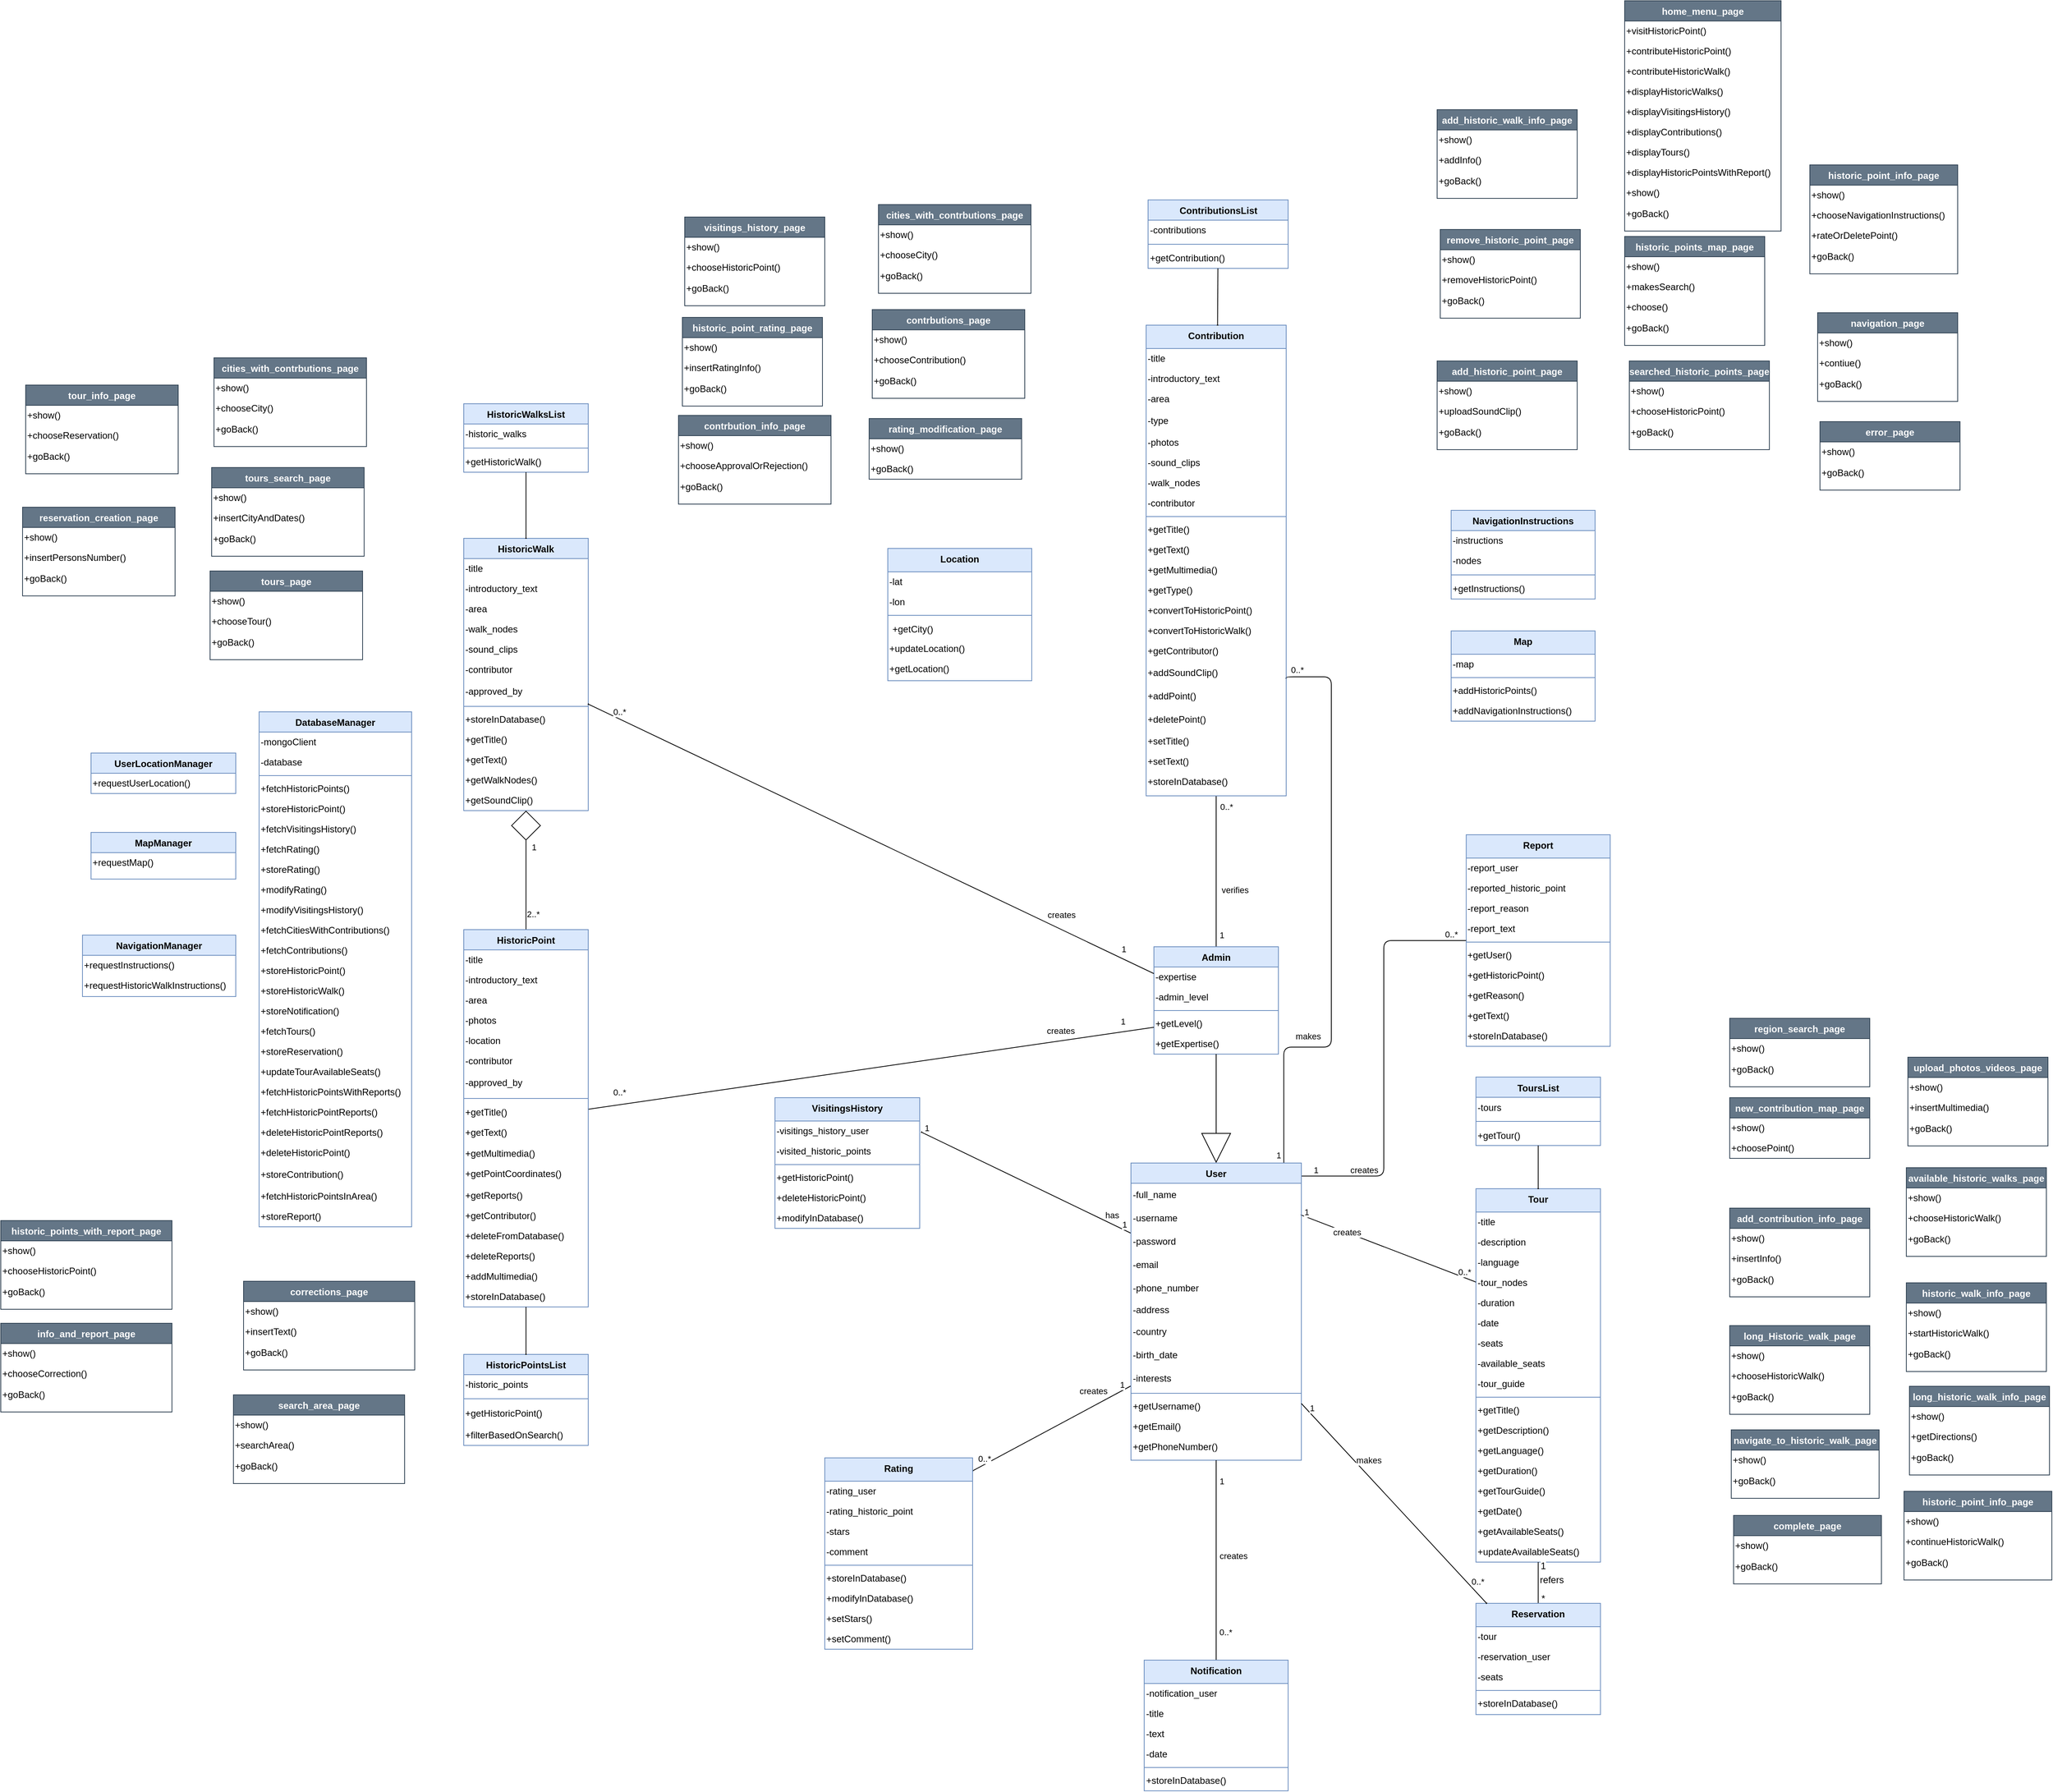 <mxfile version="24.3.1" type="device">
  <diagram name="Page-1" id="uMqA1R6x-6Gs1QEI-oIA">
    <mxGraphModel dx="3585" dy="2057" grid="0" gridSize="10" guides="1" tooltips="1" connect="1" arrows="1" fold="1" page="0" pageScale="1" pageWidth="827" pageHeight="1169" math="0" shadow="0">
      <root>
        <mxCell id="0" />
        <mxCell id="1" parent="0" />
        <mxCell id="-SmuW4suXFITCw-7g7z6-1" style="edgeStyle=orthogonalEdgeStyle;rounded=1;orthogonalLoop=1;jettySize=auto;html=1;entryX=1;entryY=0.75;entryDx=0;entryDy=0;elbow=vertical;strokeColor=default;align=center;verticalAlign=middle;fontFamily=Helvetica;fontSize=11;fontColor=default;labelBackgroundColor=default;endArrow=baseDash;endFill=0;endSize=0;curved=0;exitX=0.897;exitY=0;exitDx=0;exitDy=0;exitPerimeter=0;" parent="1" source="-SmuW4suXFITCw-7g7z6-74" target="-SmuW4suXFITCw-7g7z6-86" edge="1">
          <mxGeometry relative="1" as="geometry">
            <mxPoint x="250" y="-190" as="targetPoint" />
            <mxPoint x="281" y="493" as="sourcePoint" />
            <Array as="points">
              <mxPoint x="247" y="477" />
              <mxPoint x="308" y="477" />
              <mxPoint x="308" y="1" />
            </Array>
          </mxGeometry>
        </mxCell>
        <mxCell id="-SmuW4suXFITCw-7g7z6-2" value="1" style="edgeLabel;html=1;align=center;verticalAlign=middle;resizable=0;points=[];" parent="-SmuW4suXFITCw-7g7z6-1" vertex="1" connectable="0">
          <mxGeometry x="-0.968" relative="1" as="geometry">
            <mxPoint x="-7" y="2" as="offset" />
          </mxGeometry>
        </mxCell>
        <mxCell id="-SmuW4suXFITCw-7g7z6-3" value="makes" style="edgeLabel;html=1;align=center;verticalAlign=middle;resizable=0;points=[];" parent="-SmuW4suXFITCw-7g7z6-1" vertex="1" connectable="0">
          <mxGeometry x="-0.865" y="1" relative="1" as="geometry">
            <mxPoint x="32" y="-113" as="offset" />
          </mxGeometry>
        </mxCell>
        <mxCell id="-SmuW4suXFITCw-7g7z6-4" value="0..*" style="edgeLabel;html=1;align=center;verticalAlign=middle;resizable=0;points=[];" parent="-SmuW4suXFITCw-7g7z6-1" vertex="1" connectable="0">
          <mxGeometry x="0.962" y="-2" relative="1" as="geometry">
            <mxPoint x="1" y="-7" as="offset" />
          </mxGeometry>
        </mxCell>
        <mxCell id="-SmuW4suXFITCw-7g7z6-5" style="rounded=1;orthogonalLoop=1;jettySize=auto;html=1;exitX=-0.002;exitY=1.133;exitDx=0;exitDy=0;strokeColor=default;align=center;verticalAlign=middle;fontFamily=Helvetica;fontSize=11;fontColor=default;labelBackgroundColor=default;elbow=vertical;endArrow=baseDash;endFill=0;endSize=0;exitPerimeter=0;entryX=1.012;entryY=0.55;entryDx=0;entryDy=0;entryPerimeter=0;" parent="1" source="-SmuW4suXFITCw-7g7z6-76" target="-SmuW4suXFITCw-7g7z6-44" edge="1">
          <mxGeometry relative="1" as="geometry">
            <mxPoint x="3.75" y="332" as="sourcePoint" />
            <mxPoint x="-164" y="586" as="targetPoint" />
          </mxGeometry>
        </mxCell>
        <mxCell id="-SmuW4suXFITCw-7g7z6-6" value="1" style="edgeLabel;html=1;align=center;verticalAlign=middle;resizable=0;points=[];" parent="-SmuW4suXFITCw-7g7z6-5" vertex="1" connectable="0">
          <mxGeometry x="-0.934" relative="1" as="geometry">
            <mxPoint x="1" y="-7" as="offset" />
          </mxGeometry>
        </mxCell>
        <mxCell id="-SmuW4suXFITCw-7g7z6-7" value="1" style="edgeLabel;html=1;align=center;verticalAlign=middle;resizable=0;points=[];" parent="-SmuW4suXFITCw-7g7z6-5" vertex="1" connectable="0">
          <mxGeometry x="0.925" relative="1" as="geometry">
            <mxPoint x="-3" y="-10" as="offset" />
          </mxGeometry>
        </mxCell>
        <mxCell id="-SmuW4suXFITCw-7g7z6-8" value="has" style="edgeLabel;html=1;align=center;verticalAlign=middle;resizable=0;points=[];" parent="-SmuW4suXFITCw-7g7z6-5" vertex="1" connectable="0">
          <mxGeometry x="-0.758" y="-1" relative="1" as="geometry">
            <mxPoint x="8" y="-7" as="offset" />
          </mxGeometry>
        </mxCell>
        <mxCell id="-SmuW4suXFITCw-7g7z6-9" style="rounded=1;orthogonalLoop=1;jettySize=auto;html=1;strokeColor=default;align=center;verticalAlign=middle;fontFamily=Helvetica;fontSize=11;fontColor=default;labelBackgroundColor=default;elbow=vertical;endArrow=baseDash;endFill=0;endSize=0;exitX=0.996;exitY=0.353;exitDx=0;exitDy=0;exitPerimeter=0;entryX=0;entryY=0.25;entryDx=0;entryDy=0;" parent="1" source="-SmuW4suXFITCw-7g7z6-76" target="-SmuW4suXFITCw-7g7z6-47" edge="1">
          <mxGeometry relative="1" as="geometry">
            <mxPoint x="337" y="476" as="sourcePoint" />
            <mxPoint x="567" y="656" as="targetPoint" />
          </mxGeometry>
        </mxCell>
        <mxCell id="-SmuW4suXFITCw-7g7z6-10" value="1" style="edgeLabel;html=1;align=center;verticalAlign=middle;resizable=0;points=[];" parent="-SmuW4suXFITCw-7g7z6-9" vertex="1" connectable="0">
          <mxGeometry x="-0.85" y="-1" relative="1" as="geometry">
            <mxPoint x="-9" y="-11" as="offset" />
          </mxGeometry>
        </mxCell>
        <mxCell id="-SmuW4suXFITCw-7g7z6-11" value="0..*" style="edgeLabel;html=1;align=center;verticalAlign=middle;resizable=0;points=[];" parent="-SmuW4suXFITCw-7g7z6-9" vertex="1" connectable="0">
          <mxGeometry x="0.847" y="-1" relative="1" as="geometry">
            <mxPoint x="2" y="-8" as="offset" />
          </mxGeometry>
        </mxCell>
        <mxCell id="-SmuW4suXFITCw-7g7z6-12" value="creates" style="edgeLabel;html=1;align=center;verticalAlign=middle;resizable=0;points=[];" parent="-SmuW4suXFITCw-7g7z6-9" vertex="1" connectable="0">
          <mxGeometry x="-0.271" y="-1" relative="1" as="geometry">
            <mxPoint x="-23" y="-10" as="offset" />
          </mxGeometry>
        </mxCell>
        <mxCell id="-SmuW4suXFITCw-7g7z6-13" style="edgeStyle=orthogonalEdgeStyle;curved=0;rounded=1;orthogonalLoop=1;jettySize=auto;html=1;entryX=0;entryY=0.5;entryDx=0;entryDy=0;strokeColor=default;align=center;verticalAlign=middle;fontFamily=Helvetica;fontSize=11;fontColor=default;labelBackgroundColor=default;elbow=vertical;endArrow=baseDash;endFill=0;endSize=0;exitX=0.996;exitY=0.044;exitDx=0;exitDy=0;exitPerimeter=0;" parent="1" source="-SmuW4suXFITCw-7g7z6-74" target="-SmuW4suXFITCw-7g7z6-61" edge="1">
          <mxGeometry relative="1" as="geometry">
            <mxPoint x="267" y="385" as="sourcePoint" />
          </mxGeometry>
        </mxCell>
        <mxCell id="-SmuW4suXFITCw-7g7z6-14" value="1" style="edgeLabel;html=1;align=center;verticalAlign=middle;resizable=0;points=[];" parent="-SmuW4suXFITCw-7g7z6-13" vertex="1" connectable="0">
          <mxGeometry x="-0.882" y="1" relative="1" as="geometry">
            <mxPoint x="-11" y="-7" as="offset" />
          </mxGeometry>
        </mxCell>
        <mxCell id="-SmuW4suXFITCw-7g7z6-15" value="creates" style="edgeLabel;html=1;align=center;verticalAlign=middle;resizable=0;points=[];" parent="-SmuW4suXFITCw-7g7z6-13" vertex="1" connectable="0">
          <mxGeometry x="-0.683" y="1" relative="1" as="geometry">
            <mxPoint y="-7" as="offset" />
          </mxGeometry>
        </mxCell>
        <mxCell id="-SmuW4suXFITCw-7g7z6-16" value="0..*" style="edgeLabel;html=1;align=center;verticalAlign=middle;resizable=0;points=[];" parent="-SmuW4suXFITCw-7g7z6-13" vertex="1" connectable="0">
          <mxGeometry x="0.912" y="1" relative="1" as="geometry">
            <mxPoint x="3" y="-7" as="offset" />
          </mxGeometry>
        </mxCell>
        <mxCell id="-SmuW4suXFITCw-7g7z6-17" style="rounded=1;orthogonalLoop=1;jettySize=auto;html=1;entryX=1;entryY=0.068;entryDx=0;entryDy=0;strokeColor=default;align=center;verticalAlign=middle;fontFamily=Helvetica;fontSize=11;fontColor=default;labelBackgroundColor=default;elbow=vertical;endArrow=baseDash;endFill=0;endSize=0;entryPerimeter=0;exitX=0;exitY=0.75;exitDx=0;exitDy=0;" parent="1" source="-SmuW4suXFITCw-7g7z6-74" target="-SmuW4suXFITCw-7g7z6-67" edge="1">
          <mxGeometry relative="1" as="geometry">
            <mxPoint x="51" y="928" as="sourcePoint" />
            <mxPoint x="-221" y="1040.01" as="targetPoint" />
          </mxGeometry>
        </mxCell>
        <mxCell id="-SmuW4suXFITCw-7g7z6-18" value="1" style="edgeLabel;html=1;align=center;verticalAlign=middle;resizable=0;points=[];" parent="-SmuW4suXFITCw-7g7z6-17" vertex="1" connectable="0">
          <mxGeometry x="-0.85" y="-1" relative="1" as="geometry">
            <mxPoint x="4" y="-9" as="offset" />
          </mxGeometry>
        </mxCell>
        <mxCell id="-SmuW4suXFITCw-7g7z6-19" value="0..*" style="edgeLabel;html=1;align=center;verticalAlign=middle;resizable=0;points=[];" parent="-SmuW4suXFITCw-7g7z6-17" vertex="1" connectable="0">
          <mxGeometry x="0.87" y="1" relative="1" as="geometry">
            <mxPoint x="1" y="-10" as="offset" />
          </mxGeometry>
        </mxCell>
        <mxCell id="-SmuW4suXFITCw-7g7z6-20" value="creates" style="edgeLabel;html=1;align=center;verticalAlign=middle;resizable=0;points=[];" parent="-SmuW4suXFITCw-7g7z6-17" vertex="1" connectable="0">
          <mxGeometry x="-0.639" relative="1" as="geometry">
            <mxPoint x="-12" y="-13" as="offset" />
          </mxGeometry>
        </mxCell>
        <mxCell id="-SmuW4suXFITCw-7g7z6-21" style="rounded=1;orthogonalLoop=1;jettySize=auto;html=1;exitX=0.5;exitY=0;exitDx=0;exitDy=0;entryX=0.5;entryY=1;entryDx=0;entryDy=0;strokeColor=default;align=center;verticalAlign=middle;fontFamily=Helvetica;fontSize=11;fontColor=default;labelBackgroundColor=default;elbow=vertical;endArrow=baseDash;endFill=0;endSize=0;" parent="1" source="-SmuW4suXFITCw-7g7z6-25" target="-SmuW4suXFITCw-7g7z6-86" edge="1">
          <mxGeometry relative="1" as="geometry">
            <mxPoint x="160" y="245" as="targetPoint" />
          </mxGeometry>
        </mxCell>
        <mxCell id="-SmuW4suXFITCw-7g7z6-22" value="verifies" style="edgeLabel;html=1;align=center;verticalAlign=middle;resizable=0;points=[];" parent="-SmuW4suXFITCw-7g7z6-21" vertex="1" connectable="0">
          <mxGeometry x="-0.765" relative="1" as="geometry">
            <mxPoint x="24" y="-50" as="offset" />
          </mxGeometry>
        </mxCell>
        <mxCell id="-SmuW4suXFITCw-7g7z6-23" value="1" style="edgeLabel;html=1;align=center;verticalAlign=middle;resizable=0;points=[];" parent="-SmuW4suXFITCw-7g7z6-21" vertex="1" connectable="0">
          <mxGeometry x="-0.831" relative="1" as="geometry">
            <mxPoint x="7" y="1" as="offset" />
          </mxGeometry>
        </mxCell>
        <mxCell id="-SmuW4suXFITCw-7g7z6-24" value="0..*" style="edgeLabel;html=1;align=center;verticalAlign=middle;resizable=0;points=[];" parent="-SmuW4suXFITCw-7g7z6-21" vertex="1" connectable="0">
          <mxGeometry x="0.858" relative="1" as="geometry">
            <mxPoint x="13" as="offset" />
          </mxGeometry>
        </mxCell>
        <mxCell id="-SmuW4suXFITCw-7g7z6-25" value="Admin" style="swimlane;fontStyle=1;align=center;verticalAlign=top;childLayout=stackLayout;horizontal=1;startSize=26;horizontalStack=0;resizeParent=1;resizeLast=0;collapsible=1;marginBottom=0;rounded=0;shadow=0;strokeWidth=1;fillColor=#dae8fc;strokeColor=#6c8ebf;" parent="1" vertex="1">
          <mxGeometry x="80" y="348" width="160" height="138" as="geometry">
            <mxRectangle x="340" y="380" width="170" height="26" as="alternateBounds" />
          </mxGeometry>
        </mxCell>
        <mxCell id="-SmuW4suXFITCw-7g7z6-26" value="-expertise" style="text;html=1;align=left;verticalAlign=middle;resizable=0;points=[];autosize=1;strokeColor=none;fillColor=none;" parent="-SmuW4suXFITCw-7g7z6-25" vertex="1">
          <mxGeometry y="26" width="160" height="26" as="geometry" />
        </mxCell>
        <mxCell id="-SmuW4suXFITCw-7g7z6-27" value="-admin_level" style="text;html=1;align=left;verticalAlign=middle;resizable=0;points=[];autosize=1;strokeColor=none;fillColor=none;" parent="-SmuW4suXFITCw-7g7z6-25" vertex="1">
          <mxGeometry y="52" width="160" height="26" as="geometry" />
        </mxCell>
        <mxCell id="-SmuW4suXFITCw-7g7z6-28" value="" style="line;strokeWidth=1;fillColor=none;align=left;verticalAlign=middle;spacingTop=-1;spacingLeft=3;spacingRight=3;rotatable=0;labelPosition=right;points=[];portConstraint=eastwest;strokeColor=inherit;" parent="-SmuW4suXFITCw-7g7z6-25" vertex="1">
          <mxGeometry y="78" width="160" height="8" as="geometry" />
        </mxCell>
        <mxCell id="a9RiExPcbb178TeQuXis-16" value="+getLevel()" style="text;html=1;align=left;verticalAlign=middle;resizable=0;points=[];autosize=1;strokeColor=none;fillColor=none;" parent="-SmuW4suXFITCw-7g7z6-25" vertex="1">
          <mxGeometry y="86" width="160" height="26" as="geometry" />
        </mxCell>
        <mxCell id="a9RiExPcbb178TeQuXis-17" value="+getExpertise()" style="text;html=1;align=left;verticalAlign=middle;resizable=0;points=[];autosize=1;strokeColor=none;fillColor=none;" parent="-SmuW4suXFITCw-7g7z6-25" vertex="1">
          <mxGeometry y="112" width="160" height="26" as="geometry" />
        </mxCell>
        <mxCell id="-SmuW4suXFITCw-7g7z6-29" value="" style="endArrow=block;endSize=36;endFill=0;shadow=0;strokeWidth=1;rounded=1;edgeStyle=orthogonalEdgeStyle;elbow=vertical;curved=0;entryX=0.5;entryY=0;entryDx=0;entryDy=0;" parent="1" source="-SmuW4suXFITCw-7g7z6-25" target="-SmuW4suXFITCw-7g7z6-74" edge="1">
          <mxGeometry width="160" relative="1" as="geometry">
            <mxPoint x="-220" y="473" as="sourcePoint" />
            <mxPoint x="189.5" y="300" as="targetPoint" />
          </mxGeometry>
        </mxCell>
        <mxCell id="-SmuW4suXFITCw-7g7z6-30" value="HistoricWalk" style="swimlane;fontStyle=1;align=center;verticalAlign=top;childLayout=stackLayout;horizontal=1;startSize=26;horizontalStack=0;resizeParent=1;resizeLast=0;collapsible=1;marginBottom=0;rounded=0;shadow=0;strokeWidth=1;fillColor=#dae8fc;strokeColor=#6c8ebf;" parent="1" vertex="1">
          <mxGeometry x="-807" y="-177" width="160" height="350" as="geometry">
            <mxRectangle x="230" y="140" width="160" height="26" as="alternateBounds" />
          </mxGeometry>
        </mxCell>
        <mxCell id="-SmuW4suXFITCw-7g7z6-32" value="-title" style="text;html=1;align=left;verticalAlign=middle;resizable=0;points=[];autosize=1;strokeColor=none;fillColor=none;" parent="-SmuW4suXFITCw-7g7z6-30" vertex="1">
          <mxGeometry y="26" width="160" height="26" as="geometry" />
        </mxCell>
        <mxCell id="-SmuW4suXFITCw-7g7z6-33" value="-introductory_text" style="text;html=1;align=left;verticalAlign=middle;resizable=0;points=[];autosize=1;strokeColor=none;fillColor=none;" parent="-SmuW4suXFITCw-7g7z6-30" vertex="1">
          <mxGeometry y="52" width="160" height="26" as="geometry" />
        </mxCell>
        <mxCell id="-SmuW4suXFITCw-7g7z6-37" value="-area" style="text;html=1;align=left;verticalAlign=middle;resizable=0;points=[];autosize=1;strokeColor=none;fillColor=none;" parent="-SmuW4suXFITCw-7g7z6-30" vertex="1">
          <mxGeometry y="78" width="160" height="26" as="geometry" />
        </mxCell>
        <mxCell id="-SmuW4suXFITCw-7g7z6-31" value="-walk_nodes" style="text;html=1;align=left;verticalAlign=middle;resizable=0;points=[];autosize=1;strokeColor=none;fillColor=none;" parent="-SmuW4suXFITCw-7g7z6-30" vertex="1">
          <mxGeometry y="104" width="160" height="26" as="geometry" />
        </mxCell>
        <mxCell id="-SmuW4suXFITCw-7g7z6-34" value="-sound_clips" style="text;html=1;align=left;verticalAlign=middle;resizable=0;points=[];autosize=1;strokeColor=none;fillColor=none;" parent="-SmuW4suXFITCw-7g7z6-30" vertex="1">
          <mxGeometry y="130" width="160" height="26" as="geometry" />
        </mxCell>
        <mxCell id="-SmuW4suXFITCw-7g7z6-35" value="-contributor" style="text;html=1;align=left;verticalAlign=middle;resizable=0;points=[];autosize=1;strokeColor=none;fillColor=none;" parent="-SmuW4suXFITCw-7g7z6-30" vertex="1">
          <mxGeometry y="156" width="160" height="26" as="geometry" />
        </mxCell>
        <mxCell id="-SmuW4suXFITCw-7g7z6-36" value="-approved_by" style="text;html=1;align=left;verticalAlign=middle;resizable=0;points=[];autosize=1;strokeColor=none;fillColor=none;" parent="-SmuW4suXFITCw-7g7z6-30" vertex="1">
          <mxGeometry y="182" width="160" height="30" as="geometry" />
        </mxCell>
        <mxCell id="-SmuW4suXFITCw-7g7z6-39" value="" style="line;strokeWidth=1;fillColor=none;align=left;verticalAlign=middle;spacingTop=-1;spacingLeft=3;spacingRight=3;rotatable=0;labelPosition=right;points=[];portConstraint=eastwest;strokeColor=inherit;" parent="-SmuW4suXFITCw-7g7z6-30" vertex="1">
          <mxGeometry y="212" width="160" height="8" as="geometry" />
        </mxCell>
        <mxCell id="v78fLTILWKG32JU8ytNN-64" value="+storeInDatabase()" style="text;html=1;align=left;verticalAlign=middle;resizable=0;points=[];autosize=1;strokeColor=none;fillColor=none;" parent="-SmuW4suXFITCw-7g7z6-30" vertex="1">
          <mxGeometry y="220" width="160" height="26" as="geometry" />
        </mxCell>
        <mxCell id="H3klHPy8i-oS8ICQ9RRD-7" value="+getTitle()" style="text;html=1;align=left;verticalAlign=middle;resizable=0;points=[];autosize=1;strokeColor=none;fillColor=none;" parent="-SmuW4suXFITCw-7g7z6-30" vertex="1">
          <mxGeometry y="246" width="160" height="26" as="geometry" />
        </mxCell>
        <mxCell id="H3klHPy8i-oS8ICQ9RRD-8" value="+getText()" style="text;html=1;align=left;verticalAlign=middle;resizable=0;points=[];autosize=1;strokeColor=none;fillColor=none;" parent="-SmuW4suXFITCw-7g7z6-30" vertex="1">
          <mxGeometry y="272" width="160" height="26" as="geometry" />
        </mxCell>
        <mxCell id="H3klHPy8i-oS8ICQ9RRD-9" value="+getWalkNodes()" style="text;html=1;align=left;verticalAlign=middle;resizable=0;points=[];autosize=1;strokeColor=none;fillColor=none;" parent="-SmuW4suXFITCw-7g7z6-30" vertex="1">
          <mxGeometry y="298" width="160" height="26" as="geometry" />
        </mxCell>
        <mxCell id="H3klHPy8i-oS8ICQ9RRD-10" value="+getSoundClip()" style="text;html=1;align=left;verticalAlign=middle;resizable=0;points=[];autosize=1;strokeColor=none;fillColor=none;" parent="-SmuW4suXFITCw-7g7z6-30" vertex="1">
          <mxGeometry y="324" width="160" height="26" as="geometry" />
        </mxCell>
        <mxCell id="-SmuW4suXFITCw-7g7z6-40" style="rounded=1;orthogonalLoop=1;jettySize=auto;html=1;exitX=0.5;exitY=0;exitDx=0;exitDy=0;entryX=0.5;entryY=1;entryDx=0;entryDy=0;endSize=36;endArrow=diamond;endFill=0;" parent="1" source="-SmuW4suXFITCw-7g7z6-125" target="-SmuW4suXFITCw-7g7z6-30" edge="1">
          <mxGeometry relative="1" as="geometry">
            <mxPoint x="-690" y="499.0" as="sourcePoint" />
            <mxPoint x="-690" y="269" as="targetPoint" />
          </mxGeometry>
        </mxCell>
        <mxCell id="-SmuW4suXFITCw-7g7z6-41" value="2..*" style="edgeLabel;html=1;align=center;verticalAlign=middle;resizable=0;points=[];" parent="-SmuW4suXFITCw-7g7z6-40" vertex="1" connectable="0">
          <mxGeometry x="-0.688" y="-2" relative="1" as="geometry">
            <mxPoint x="7" y="4" as="offset" />
          </mxGeometry>
        </mxCell>
        <mxCell id="-SmuW4suXFITCw-7g7z6-42" value="1" style="edgeLabel;html=1;align=center;verticalAlign=middle;resizable=0;points=[];" parent="-SmuW4suXFITCw-7g7z6-40" vertex="1" connectable="0">
          <mxGeometry x="-0.141" y="-1" relative="1" as="geometry">
            <mxPoint x="9" y="-41" as="offset" />
          </mxGeometry>
        </mxCell>
        <mxCell id="-SmuW4suXFITCw-7g7z6-43" value="VisitingsHistory" style="swimlane;fontStyle=1;align=center;verticalAlign=top;childLayout=stackLayout;horizontal=1;startSize=30;horizontalStack=0;resizeParent=1;resizeLast=0;collapsible=1;marginBottom=0;rounded=0;shadow=0;strokeWidth=1;fillColor=#dae8fc;strokeColor=#6c8ebf;" parent="1" vertex="1">
          <mxGeometry x="-407" y="542" width="186" height="168" as="geometry">
            <mxRectangle x="550" y="140" width="160" height="26" as="alternateBounds" />
          </mxGeometry>
        </mxCell>
        <mxCell id="-SmuW4suXFITCw-7g7z6-44" value="-visitings_history_user" style="text;html=1;align=left;verticalAlign=middle;resizable=0;points=[];autosize=1;strokeColor=none;fillColor=none;" parent="-SmuW4suXFITCw-7g7z6-43" vertex="1">
          <mxGeometry y="30" width="186" height="26" as="geometry" />
        </mxCell>
        <mxCell id="-SmuW4suXFITCw-7g7z6-45" value="-visited_historic_points" style="text;html=1;align=left;verticalAlign=middle;resizable=0;points=[];autosize=1;strokeColor=none;fillColor=none;" parent="-SmuW4suXFITCw-7g7z6-43" vertex="1">
          <mxGeometry y="56" width="186" height="26" as="geometry" />
        </mxCell>
        <mxCell id="-SmuW4suXFITCw-7g7z6-46" value="" style="line;strokeWidth=1;fillColor=none;align=left;verticalAlign=middle;spacingTop=-1;spacingLeft=3;spacingRight=3;rotatable=0;labelPosition=right;points=[];portConstraint=eastwest;strokeColor=inherit;" parent="-SmuW4suXFITCw-7g7z6-43" vertex="1">
          <mxGeometry y="82" width="186" height="8" as="geometry" />
        </mxCell>
        <mxCell id="v78fLTILWKG32JU8ytNN-54" value="+getHistoricPoint()" style="text;html=1;align=left;verticalAlign=middle;resizable=0;points=[];autosize=1;strokeColor=none;fillColor=none;" parent="-SmuW4suXFITCw-7g7z6-43" vertex="1">
          <mxGeometry y="90" width="186" height="26" as="geometry" />
        </mxCell>
        <mxCell id="v78fLTILWKG32JU8ytNN-62" value="+deleteHistoricPoint()" style="text;html=1;align=left;verticalAlign=middle;resizable=0;points=[];autosize=1;strokeColor=none;fillColor=none;" parent="-SmuW4suXFITCw-7g7z6-43" vertex="1">
          <mxGeometry y="116" width="186" height="26" as="geometry" />
        </mxCell>
        <mxCell id="v78fLTILWKG32JU8ytNN-63" value="+modifyInDatabase()" style="text;html=1;align=left;verticalAlign=middle;resizable=0;points=[];autosize=1;strokeColor=none;fillColor=none;" parent="-SmuW4suXFITCw-7g7z6-43" vertex="1">
          <mxGeometry y="142" width="186" height="26" as="geometry" />
        </mxCell>
        <mxCell id="-SmuW4suXFITCw-7g7z6-47" value="Tour" style="swimlane;fontStyle=1;align=center;verticalAlign=top;childLayout=stackLayout;horizontal=1;startSize=30;horizontalStack=0;resizeParent=1;resizeLast=0;collapsible=1;marginBottom=0;rounded=0;shadow=0;strokeWidth=1;fillColor=#dae8fc;strokeColor=#6c8ebf;" parent="1" vertex="1">
          <mxGeometry x="493.88" y="659" width="160" height="480" as="geometry">
            <mxRectangle x="550" y="140" width="160" height="26" as="alternateBounds" />
          </mxGeometry>
        </mxCell>
        <mxCell id="-SmuW4suXFITCw-7g7z6-52" value="-title" style="text;html=1;align=left;verticalAlign=middle;resizable=0;points=[];autosize=1;strokeColor=none;fillColor=none;" parent="-SmuW4suXFITCw-7g7z6-47" vertex="1">
          <mxGeometry y="30" width="160" height="26" as="geometry" />
        </mxCell>
        <mxCell id="-SmuW4suXFITCw-7g7z6-53" value="-description" style="text;html=1;align=left;verticalAlign=middle;resizable=0;points=[];autosize=1;strokeColor=none;fillColor=none;" parent="-SmuW4suXFITCw-7g7z6-47" vertex="1">
          <mxGeometry y="56" width="160" height="26" as="geometry" />
        </mxCell>
        <mxCell id="t6O-NcNRQrhpdnjJr-c6-11" value="-language" style="text;html=1;align=left;verticalAlign=middle;resizable=0;points=[];autosize=1;strokeColor=none;fillColor=none;" parent="-SmuW4suXFITCw-7g7z6-47" vertex="1">
          <mxGeometry y="82" width="160" height="26" as="geometry" />
        </mxCell>
        <mxCell id="-SmuW4suXFITCw-7g7z6-48" value="-tour_nodes" style="text;html=1;align=left;verticalAlign=middle;resizable=0;points=[];autosize=1;strokeColor=none;fillColor=none;" parent="-SmuW4suXFITCw-7g7z6-47" vertex="1">
          <mxGeometry y="108" width="160" height="26" as="geometry" />
        </mxCell>
        <mxCell id="-SmuW4suXFITCw-7g7z6-54" value="-duration" style="text;html=1;align=left;verticalAlign=middle;resizable=0;points=[];autosize=1;strokeColor=none;fillColor=none;" parent="-SmuW4suXFITCw-7g7z6-47" vertex="1">
          <mxGeometry y="134" width="160" height="26" as="geometry" />
        </mxCell>
        <mxCell id="t6O-NcNRQrhpdnjJr-c6-12" value="-date" style="text;html=1;align=left;verticalAlign=middle;resizable=0;points=[];autosize=1;strokeColor=none;fillColor=none;" parent="-SmuW4suXFITCw-7g7z6-47" vertex="1">
          <mxGeometry y="160" width="160" height="26" as="geometry" />
        </mxCell>
        <mxCell id="-SmuW4suXFITCw-7g7z6-50" value="-seats" style="text;html=1;align=left;verticalAlign=middle;resizable=0;points=[];autosize=1;strokeColor=none;fillColor=none;" parent="-SmuW4suXFITCw-7g7z6-47" vertex="1">
          <mxGeometry y="186" width="160" height="26" as="geometry" />
        </mxCell>
        <mxCell id="-SmuW4suXFITCw-7g7z6-51" value="-available_seats" style="text;html=1;align=left;verticalAlign=middle;resizable=0;points=[];autosize=1;strokeColor=none;fillColor=none;" parent="-SmuW4suXFITCw-7g7z6-47" vertex="1">
          <mxGeometry y="212" width="160" height="26" as="geometry" />
        </mxCell>
        <mxCell id="-SmuW4suXFITCw-7g7z6-49" value="-tour_guide" style="text;html=1;align=left;verticalAlign=middle;resizable=0;points=[];autosize=1;strokeColor=none;fillColor=none;" parent="-SmuW4suXFITCw-7g7z6-47" vertex="1">
          <mxGeometry y="238" width="160" height="26" as="geometry" />
        </mxCell>
        <mxCell id="-SmuW4suXFITCw-7g7z6-55" value="" style="line;strokeWidth=1;fillColor=none;align=left;verticalAlign=middle;spacingTop=-1;spacingLeft=3;spacingRight=3;rotatable=0;labelPosition=right;points=[];portConstraint=eastwest;strokeColor=inherit;" parent="-SmuW4suXFITCw-7g7z6-47" vertex="1">
          <mxGeometry y="264" width="160" height="8" as="geometry" />
        </mxCell>
        <mxCell id="v78fLTILWKG32JU8ytNN-38" value="+getTitle()" style="text;html=1;align=left;verticalAlign=middle;resizable=0;points=[];autosize=1;strokeColor=none;fillColor=none;" parent="-SmuW4suXFITCw-7g7z6-47" vertex="1">
          <mxGeometry y="272" width="160" height="26" as="geometry" />
        </mxCell>
        <mxCell id="v78fLTILWKG32JU8ytNN-39" value="+getDescription()" style="text;html=1;align=left;verticalAlign=middle;resizable=0;points=[];autosize=1;strokeColor=none;fillColor=none;" parent="-SmuW4suXFITCw-7g7z6-47" vertex="1">
          <mxGeometry y="298" width="160" height="26" as="geometry" />
        </mxCell>
        <mxCell id="v78fLTILWKG32JU8ytNN-40" value="+getLanguage()" style="text;html=1;align=left;verticalAlign=middle;resizable=0;points=[];autosize=1;strokeColor=none;fillColor=none;" parent="-SmuW4suXFITCw-7g7z6-47" vertex="1">
          <mxGeometry y="324" width="160" height="26" as="geometry" />
        </mxCell>
        <mxCell id="v78fLTILWKG32JU8ytNN-41" value="+getDuration()" style="text;html=1;align=left;verticalAlign=middle;resizable=0;points=[];autosize=1;strokeColor=none;fillColor=none;" parent="-SmuW4suXFITCw-7g7z6-47" vertex="1">
          <mxGeometry y="350" width="160" height="26" as="geometry" />
        </mxCell>
        <mxCell id="v78fLTILWKG32JU8ytNN-42" value="+getTourGuide()" style="text;html=1;align=left;verticalAlign=middle;resizable=0;points=[];autosize=1;strokeColor=none;fillColor=none;" parent="-SmuW4suXFITCw-7g7z6-47" vertex="1">
          <mxGeometry y="376" width="160" height="26" as="geometry" />
        </mxCell>
        <mxCell id="v78fLTILWKG32JU8ytNN-43" value="+getDate()" style="text;html=1;align=left;verticalAlign=middle;resizable=0;points=[];autosize=1;strokeColor=none;fillColor=none;" parent="-SmuW4suXFITCw-7g7z6-47" vertex="1">
          <mxGeometry y="402" width="160" height="26" as="geometry" />
        </mxCell>
        <mxCell id="v78fLTILWKG32JU8ytNN-44" value="+getAvailableSeats()" style="text;html=1;align=left;verticalAlign=middle;resizable=0;points=[];autosize=1;strokeColor=none;fillColor=none;" parent="-SmuW4suXFITCw-7g7z6-47" vertex="1">
          <mxGeometry y="428" width="160" height="26" as="geometry" />
        </mxCell>
        <mxCell id="v78fLTILWKG32JU8ytNN-45" value="+updateAvailableSeats()" style="text;html=1;align=left;verticalAlign=middle;resizable=0;points=[];autosize=1;strokeColor=none;fillColor=none;" parent="-SmuW4suXFITCw-7g7z6-47" vertex="1">
          <mxGeometry y="454" width="160" height="26" as="geometry" />
        </mxCell>
        <mxCell id="t6O-NcNRQrhpdnjJr-c6-1" style="edgeStyle=none;curved=1;rounded=0;orthogonalLoop=1;jettySize=auto;html=1;exitX=0.5;exitY=0;exitDx=0;exitDy=0;entryX=0.5;entryY=1;entryDx=0;entryDy=0;fontSize=12;startSize=8;endSize=8;endArrow=none;endFill=0;" parent="1" source="-SmuW4suXFITCw-7g7z6-56" target="-SmuW4suXFITCw-7g7z6-47" edge="1">
          <mxGeometry relative="1" as="geometry" />
        </mxCell>
        <mxCell id="t6O-NcNRQrhpdnjJr-c6-2" value="1" style="edgeLabel;html=1;align=center;verticalAlign=middle;resizable=0;points=[];fontSize=12;" parent="t6O-NcNRQrhpdnjJr-c6-1" vertex="1" connectable="0">
          <mxGeometry x="0.821" y="-1" relative="1" as="geometry">
            <mxPoint x="5" as="offset" />
          </mxGeometry>
        </mxCell>
        <mxCell id="t6O-NcNRQrhpdnjJr-c6-3" value="*" style="edgeLabel;html=1;align=center;verticalAlign=middle;resizable=0;points=[];fontSize=12;" parent="t6O-NcNRQrhpdnjJr-c6-1" vertex="1" connectable="0">
          <mxGeometry x="-0.833" relative="1" as="geometry">
            <mxPoint x="6" y="-2" as="offset" />
          </mxGeometry>
        </mxCell>
        <mxCell id="t6O-NcNRQrhpdnjJr-c6-4" value="refers" style="edgeLabel;html=1;align=center;verticalAlign=middle;resizable=0;points=[];fontSize=12;" parent="t6O-NcNRQrhpdnjJr-c6-1" vertex="1" connectable="0">
          <mxGeometry x="0.024" y="-1" relative="1" as="geometry">
            <mxPoint x="16" y="-3" as="offset" />
          </mxGeometry>
        </mxCell>
        <mxCell id="-SmuW4suXFITCw-7g7z6-56" value="Reservation" style="swimlane;fontStyle=1;align=center;verticalAlign=top;childLayout=stackLayout;horizontal=1;startSize=30;horizontalStack=0;resizeParent=1;resizeLast=0;collapsible=1;marginBottom=0;rounded=0;shadow=0;strokeWidth=1;fillColor=#dae8fc;strokeColor=#6c8ebf;" parent="1" vertex="1">
          <mxGeometry x="493.88" y="1192" width="160" height="143" as="geometry">
            <mxRectangle x="550" y="140" width="160" height="26" as="alternateBounds" />
          </mxGeometry>
        </mxCell>
        <mxCell id="t6O-NcNRQrhpdnjJr-c6-5" value="-tour" style="text;html=1;align=left;verticalAlign=middle;resizable=0;points=[];autosize=1;strokeColor=none;fillColor=none;" parent="-SmuW4suXFITCw-7g7z6-56" vertex="1">
          <mxGeometry y="30" width="160" height="26" as="geometry" />
        </mxCell>
        <mxCell id="-SmuW4suXFITCw-7g7z6-57" value="-reservation_user" style="text;html=1;align=left;verticalAlign=middle;resizable=0;points=[];autosize=1;strokeColor=none;fillColor=none;" parent="-SmuW4suXFITCw-7g7z6-56" vertex="1">
          <mxGeometry y="56" width="160" height="26" as="geometry" />
        </mxCell>
        <mxCell id="-SmuW4suXFITCw-7g7z6-58" value="-seats" style="text;html=1;align=left;verticalAlign=middle;resizable=0;points=[];autosize=1;strokeColor=none;fillColor=none;" parent="-SmuW4suXFITCw-7g7z6-56" vertex="1">
          <mxGeometry y="82" width="160" height="26" as="geometry" />
        </mxCell>
        <mxCell id="-SmuW4suXFITCw-7g7z6-60" value="" style="line;strokeWidth=1;fillColor=none;align=left;verticalAlign=middle;spacingTop=-1;spacingLeft=3;spacingRight=3;rotatable=0;labelPosition=right;points=[];portConstraint=eastwest;strokeColor=inherit;" parent="-SmuW4suXFITCw-7g7z6-56" vertex="1">
          <mxGeometry y="108" width="160" height="8" as="geometry" />
        </mxCell>
        <mxCell id="v78fLTILWKG32JU8ytNN-66" value="+storeInDatabase()" style="text;html=1;align=left;verticalAlign=middle;resizable=0;points=[];autosize=1;strokeColor=none;fillColor=none;" parent="-SmuW4suXFITCw-7g7z6-56" vertex="1">
          <mxGeometry y="116" width="160" height="26" as="geometry" />
        </mxCell>
        <mxCell id="-SmuW4suXFITCw-7g7z6-61" value="Report" style="swimlane;fontStyle=1;align=center;verticalAlign=top;childLayout=stackLayout;horizontal=1;startSize=30;horizontalStack=0;resizeParent=1;resizeLast=0;collapsible=1;marginBottom=0;rounded=0;shadow=0;strokeWidth=1;fillColor=#dae8fc;strokeColor=#6c8ebf;" parent="1" vertex="1">
          <mxGeometry x="481.38" y="204" width="185" height="272" as="geometry">
            <mxRectangle x="550" y="140" width="160" height="26" as="alternateBounds" />
          </mxGeometry>
        </mxCell>
        <mxCell id="-SmuW4suXFITCw-7g7z6-62" value="-report_user" style="text;html=1;align=left;verticalAlign=middle;resizable=0;points=[];autosize=1;strokeColor=none;fillColor=none;" parent="-SmuW4suXFITCw-7g7z6-61" vertex="1">
          <mxGeometry y="30" width="185" height="26" as="geometry" />
        </mxCell>
        <mxCell id="-SmuW4suXFITCw-7g7z6-63" value="-reported_historic_point" style="text;html=1;align=left;verticalAlign=middle;resizable=0;points=[];autosize=1;strokeColor=none;fillColor=none;" parent="-SmuW4suXFITCw-7g7z6-61" vertex="1">
          <mxGeometry y="56" width="185" height="26" as="geometry" />
        </mxCell>
        <mxCell id="-SmuW4suXFITCw-7g7z6-64" value="-report_reason" style="text;html=1;align=left;verticalAlign=middle;resizable=0;points=[];autosize=1;strokeColor=none;fillColor=none;" parent="-SmuW4suXFITCw-7g7z6-61" vertex="1">
          <mxGeometry y="82" width="185" height="26" as="geometry" />
        </mxCell>
        <mxCell id="-SmuW4suXFITCw-7g7z6-65" value="-report_text" style="text;html=1;align=left;verticalAlign=middle;resizable=0;points=[];autosize=1;strokeColor=none;fillColor=none;" parent="-SmuW4suXFITCw-7g7z6-61" vertex="1">
          <mxGeometry y="108" width="185" height="26" as="geometry" />
        </mxCell>
        <mxCell id="-SmuW4suXFITCw-7g7z6-66" value="" style="line;strokeWidth=1;fillColor=none;align=left;verticalAlign=middle;spacingTop=-1;spacingLeft=3;spacingRight=3;rotatable=0;labelPosition=right;points=[];portConstraint=eastwest;strokeColor=inherit;" parent="-SmuW4suXFITCw-7g7z6-61" vertex="1">
          <mxGeometry y="134" width="185" height="8" as="geometry" />
        </mxCell>
        <mxCell id="a9RiExPcbb178TeQuXis-8" value="+getUser()" style="text;html=1;align=left;verticalAlign=middle;resizable=0;points=[];autosize=1;strokeColor=none;fillColor=none;" parent="-SmuW4suXFITCw-7g7z6-61" vertex="1">
          <mxGeometry y="142" width="185" height="26" as="geometry" />
        </mxCell>
        <mxCell id="a9RiExPcbb178TeQuXis-9" value="+getHistoricPoint()" style="text;html=1;align=left;verticalAlign=middle;resizable=0;points=[];autosize=1;strokeColor=none;fillColor=none;" parent="-SmuW4suXFITCw-7g7z6-61" vertex="1">
          <mxGeometry y="168" width="185" height="26" as="geometry" />
        </mxCell>
        <mxCell id="a9RiExPcbb178TeQuXis-10" value="+getReason()" style="text;html=1;align=left;verticalAlign=middle;resizable=0;points=[];autosize=1;strokeColor=none;fillColor=none;" parent="-SmuW4suXFITCw-7g7z6-61" vertex="1">
          <mxGeometry y="194" width="185" height="26" as="geometry" />
        </mxCell>
        <mxCell id="a9RiExPcbb178TeQuXis-11" value="+getText()" style="text;html=1;align=left;verticalAlign=middle;resizable=0;points=[];autosize=1;strokeColor=none;fillColor=none;" parent="-SmuW4suXFITCw-7g7z6-61" vertex="1">
          <mxGeometry y="220" width="185" height="26" as="geometry" />
        </mxCell>
        <mxCell id="a9RiExPcbb178TeQuXis-7" value="+storeInDatabase()" style="text;html=1;align=left;verticalAlign=middle;resizable=0;points=[];autosize=1;strokeColor=none;fillColor=none;" parent="-SmuW4suXFITCw-7g7z6-61" vertex="1">
          <mxGeometry y="246" width="185" height="26" as="geometry" />
        </mxCell>
        <mxCell id="-SmuW4suXFITCw-7g7z6-67" value="Rating" style="swimlane;fontStyle=1;align=center;verticalAlign=top;childLayout=stackLayout;horizontal=1;startSize=30;horizontalStack=0;resizeParent=1;resizeLast=0;collapsible=1;marginBottom=0;rounded=0;shadow=0;strokeWidth=1;fillColor=#dae8fc;strokeColor=#6c8ebf;" parent="1" vertex="1">
          <mxGeometry x="-343" y="1005" width="190" height="246" as="geometry">
            <mxRectangle x="550" y="140" width="160" height="26" as="alternateBounds" />
          </mxGeometry>
        </mxCell>
        <mxCell id="-SmuW4suXFITCw-7g7z6-68" value="-rating_user" style="text;html=1;align=left;verticalAlign=middle;resizable=0;points=[];autosize=1;strokeColor=none;fillColor=none;" parent="-SmuW4suXFITCw-7g7z6-67" vertex="1">
          <mxGeometry y="30" width="190" height="26" as="geometry" />
        </mxCell>
        <mxCell id="-SmuW4suXFITCw-7g7z6-69" value="-rating_historic_point" style="text;html=1;align=left;verticalAlign=middle;resizable=0;points=[];autosize=1;strokeColor=none;fillColor=none;" parent="-SmuW4suXFITCw-7g7z6-67" vertex="1">
          <mxGeometry y="56" width="190" height="26" as="geometry" />
        </mxCell>
        <mxCell id="-SmuW4suXFITCw-7g7z6-70" value="-stars" style="text;html=1;align=left;verticalAlign=middle;resizable=0;points=[];autosize=1;strokeColor=none;fillColor=none;" parent="-SmuW4suXFITCw-7g7z6-67" vertex="1">
          <mxGeometry y="82" width="190" height="26" as="geometry" />
        </mxCell>
        <mxCell id="-SmuW4suXFITCw-7g7z6-71" value="-comment" style="text;html=1;align=left;verticalAlign=middle;resizable=0;points=[];autosize=1;strokeColor=none;fillColor=none;" parent="-SmuW4suXFITCw-7g7z6-67" vertex="1">
          <mxGeometry y="108" width="190" height="26" as="geometry" />
        </mxCell>
        <mxCell id="-SmuW4suXFITCw-7g7z6-72" value="" style="line;strokeWidth=1;fillColor=none;align=left;verticalAlign=middle;spacingTop=-1;spacingLeft=3;spacingRight=3;rotatable=0;labelPosition=right;points=[];portConstraint=eastwest;strokeColor=inherit;" parent="-SmuW4suXFITCw-7g7z6-67" vertex="1">
          <mxGeometry y="134" width="190" height="8" as="geometry" />
        </mxCell>
        <mxCell id="v78fLTILWKG32JU8ytNN-57" value="+storeInDatabase()" style="text;html=1;align=left;verticalAlign=middle;resizable=0;points=[];autosize=1;strokeColor=none;fillColor=none;" parent="-SmuW4suXFITCw-7g7z6-67" vertex="1">
          <mxGeometry y="142" width="190" height="26" as="geometry" />
        </mxCell>
        <mxCell id="v78fLTILWKG32JU8ytNN-59" value="+modifyInDatabase()" style="text;html=1;align=left;verticalAlign=middle;resizable=0;points=[];autosize=1;strokeColor=none;fillColor=none;" parent="-SmuW4suXFITCw-7g7z6-67" vertex="1">
          <mxGeometry y="168" width="190" height="26" as="geometry" />
        </mxCell>
        <mxCell id="v78fLTILWKG32JU8ytNN-58" value="+setStars()" style="text;html=1;align=left;verticalAlign=middle;resizable=0;points=[];autosize=1;strokeColor=none;fillColor=none;" parent="-SmuW4suXFITCw-7g7z6-67" vertex="1">
          <mxGeometry y="194" width="190" height="26" as="geometry" />
        </mxCell>
        <mxCell id="a9RiExPcbb178TeQuXis-20" value="+setComment()" style="text;html=1;align=left;verticalAlign=middle;resizable=0;points=[];autosize=1;strokeColor=none;fillColor=none;" parent="-SmuW4suXFITCw-7g7z6-67" vertex="1">
          <mxGeometry y="220" width="190" height="26" as="geometry" />
        </mxCell>
        <mxCell id="-SmuW4suXFITCw-7g7z6-74" value="User" style="swimlane;fontStyle=1;align=center;verticalAlign=top;childLayout=stackLayout;horizontal=1;startSize=26;horizontalStack=0;resizeParent=1;resizeLast=0;collapsible=1;marginBottom=0;rounded=0;shadow=0;strokeWidth=1;fillColor=#dae8fc;strokeColor=#6c8ebf;" parent="1" vertex="1">
          <mxGeometry x="50.5" y="626" width="219" height="382" as="geometry">
            <mxRectangle x="80" y="300" width="160" height="26" as="alternateBounds" />
          </mxGeometry>
        </mxCell>
        <mxCell id="-SmuW4suXFITCw-7g7z6-75" value="-full_name" style="text;html=1;align=left;verticalAlign=middle;resizable=0;points=[];autosize=1;strokeColor=none;fillColor=none;fontSize=12;" parent="-SmuW4suXFITCw-7g7z6-74" vertex="1">
          <mxGeometry y="26" width="219" height="30" as="geometry" />
        </mxCell>
        <mxCell id="-SmuW4suXFITCw-7g7z6-76" value="-username" style="text;html=1;align=left;verticalAlign=middle;resizable=0;points=[];autosize=1;strokeColor=none;fillColor=none;fontSize=12;" parent="-SmuW4suXFITCw-7g7z6-74" vertex="1">
          <mxGeometry y="56" width="219" height="30" as="geometry" />
        </mxCell>
        <mxCell id="-SmuW4suXFITCw-7g7z6-77" value="-password" style="text;html=1;align=left;verticalAlign=middle;resizable=0;points=[];autosize=1;strokeColor=none;fillColor=none;fontSize=12;" parent="-SmuW4suXFITCw-7g7z6-74" vertex="1">
          <mxGeometry y="86" width="219" height="30" as="geometry" />
        </mxCell>
        <mxCell id="-SmuW4suXFITCw-7g7z6-78" value="-email" style="text;html=1;align=left;verticalAlign=middle;resizable=0;points=[];autosize=1;strokeColor=none;fillColor=none;fontSize=12;" parent="-SmuW4suXFITCw-7g7z6-74" vertex="1">
          <mxGeometry y="116" width="219" height="30" as="geometry" />
        </mxCell>
        <mxCell id="-SmuW4suXFITCw-7g7z6-79" value="-phone_number" style="text;html=1;align=left;verticalAlign=middle;resizable=0;points=[];autosize=1;strokeColor=none;fillColor=none;fontSize=12;" parent="-SmuW4suXFITCw-7g7z6-74" vertex="1">
          <mxGeometry y="146" width="219" height="30" as="geometry" />
        </mxCell>
        <mxCell id="-SmuW4suXFITCw-7g7z6-80" value="-address" style="text;html=1;align=left;verticalAlign=middle;resizable=0;points=[];autosize=1;strokeColor=none;fillColor=none;fontSize=12;" parent="-SmuW4suXFITCw-7g7z6-74" vertex="1">
          <mxGeometry y="176" width="219" height="26" as="geometry" />
        </mxCell>
        <mxCell id="-SmuW4suXFITCw-7g7z6-81" value="-country" style="text;html=1;align=left;verticalAlign=middle;resizable=0;points=[];autosize=1;strokeColor=none;fillColor=none;fontSize=12;" parent="-SmuW4suXFITCw-7g7z6-74" vertex="1">
          <mxGeometry y="202" width="219" height="30" as="geometry" />
        </mxCell>
        <mxCell id="-SmuW4suXFITCw-7g7z6-82" value="-birth_date" style="text;html=1;align=left;verticalAlign=middle;resizable=0;points=[];autosize=1;strokeColor=none;fillColor=none;fontSize=12;" parent="-SmuW4suXFITCw-7g7z6-74" vertex="1">
          <mxGeometry y="232" width="219" height="30" as="geometry" />
        </mxCell>
        <mxCell id="-SmuW4suXFITCw-7g7z6-83" value="-interests" style="text;html=1;align=left;verticalAlign=middle;resizable=0;points=[];autosize=1;strokeColor=none;fillColor=none;fontSize=12;" parent="-SmuW4suXFITCw-7g7z6-74" vertex="1">
          <mxGeometry y="262" width="219" height="30" as="geometry" />
        </mxCell>
        <mxCell id="-SmuW4suXFITCw-7g7z6-85" value="" style="line;strokeWidth=1;fillColor=none;align=left;verticalAlign=middle;spacingTop=-1;spacingLeft=3;spacingRight=3;rotatable=0;labelPosition=right;points=[];portConstraint=eastwest;strokeColor=inherit;" parent="-SmuW4suXFITCw-7g7z6-74" vertex="1">
          <mxGeometry y="292" width="219" height="8" as="geometry" />
        </mxCell>
        <mxCell id="a9RiExPcbb178TeQuXis-13" value="+getUsername()" style="text;html=1;align=left;verticalAlign=middle;resizable=0;points=[];autosize=1;strokeColor=none;fillColor=none;fontSize=12;" parent="-SmuW4suXFITCw-7g7z6-74" vertex="1">
          <mxGeometry y="300" width="219" height="26" as="geometry" />
        </mxCell>
        <mxCell id="a9RiExPcbb178TeQuXis-14" value="+getEmail()" style="text;html=1;align=left;verticalAlign=middle;resizable=0;points=[];autosize=1;strokeColor=none;fillColor=none;fontSize=12;" parent="-SmuW4suXFITCw-7g7z6-74" vertex="1">
          <mxGeometry y="326" width="219" height="26" as="geometry" />
        </mxCell>
        <mxCell id="a9RiExPcbb178TeQuXis-15" value="+getPhoneNumber()" style="text;html=1;align=left;verticalAlign=middle;resizable=0;points=[];autosize=1;strokeColor=none;fillColor=none;fontSize=12;" parent="-SmuW4suXFITCw-7g7z6-74" vertex="1">
          <mxGeometry y="352" width="219" height="26" as="geometry" />
        </mxCell>
        <mxCell id="-SmuW4suXFITCw-7g7z6-86" value="Contribution" style="swimlane;fontStyle=1;align=center;verticalAlign=top;childLayout=stackLayout;horizontal=1;startSize=30;horizontalStack=0;resizeParent=1;resizeLast=0;collapsible=1;marginBottom=0;rounded=0;shadow=0;strokeWidth=1;fillColor=#dae8fc;strokeColor=#6c8ebf;" parent="1" vertex="1">
          <mxGeometry x="70" y="-451" width="180" height="605" as="geometry">
            <mxRectangle x="550" y="140" width="160" height="26" as="alternateBounds" />
          </mxGeometry>
        </mxCell>
        <mxCell id="-SmuW4suXFITCw-7g7z6-88" value="-title" style="text;html=1;align=left;verticalAlign=middle;resizable=0;points=[];autosize=1;strokeColor=none;fillColor=none;" parent="-SmuW4suXFITCw-7g7z6-86" vertex="1">
          <mxGeometry y="30" width="180" height="26" as="geometry" />
        </mxCell>
        <mxCell id="-SmuW4suXFITCw-7g7z6-89" value="-introductory_text" style="text;html=1;align=left;verticalAlign=middle;resizable=0;points=[];autosize=1;strokeColor=none;fillColor=none;" parent="-SmuW4suXFITCw-7g7z6-86" vertex="1">
          <mxGeometry y="56" width="180" height="26" as="geometry" />
        </mxCell>
        <mxCell id="-SmuW4suXFITCw-7g7z6-92" value="-area" style="text;html=1;align=left;verticalAlign=middle;resizable=0;points=[];autosize=1;strokeColor=none;fillColor=none;" parent="-SmuW4suXFITCw-7g7z6-86" vertex="1">
          <mxGeometry y="82" width="180" height="26" as="geometry" />
        </mxCell>
        <mxCell id="-SmuW4suXFITCw-7g7z6-87" value="-type" style="text;html=1;align=left;verticalAlign=middle;resizable=0;points=[];autosize=1;strokeColor=none;fillColor=none;" parent="-SmuW4suXFITCw-7g7z6-86" vertex="1">
          <mxGeometry y="108" width="180" height="30" as="geometry" />
        </mxCell>
        <mxCell id="-SmuW4suXFITCw-7g7z6-90" value="-photos" style="text;html=1;align=left;verticalAlign=middle;resizable=0;points=[];autosize=1;strokeColor=none;fillColor=none;" parent="-SmuW4suXFITCw-7g7z6-86" vertex="1">
          <mxGeometry y="138" width="180" height="26" as="geometry" />
        </mxCell>
        <mxCell id="-SmuW4suXFITCw-7g7z6-94" value="-sound_clips" style="text;html=1;align=left;verticalAlign=middle;resizable=0;points=[];autosize=1;strokeColor=none;fillColor=none;" parent="-SmuW4suXFITCw-7g7z6-86" vertex="1">
          <mxGeometry y="164" width="180" height="26" as="geometry" />
        </mxCell>
        <mxCell id="-SmuW4suXFITCw-7g7z6-95" value="-walk_nodes" style="text;html=1;align=left;verticalAlign=middle;resizable=0;points=[];autosize=1;strokeColor=none;fillColor=none;" parent="-SmuW4suXFITCw-7g7z6-86" vertex="1">
          <mxGeometry y="190" width="180" height="26" as="geometry" />
        </mxCell>
        <mxCell id="-SmuW4suXFITCw-7g7z6-91" value="-contributor" style="text;html=1;align=left;verticalAlign=middle;resizable=0;points=[];autosize=1;strokeColor=none;fillColor=none;" parent="-SmuW4suXFITCw-7g7z6-86" vertex="1">
          <mxGeometry y="216" width="180" height="26" as="geometry" />
        </mxCell>
        <mxCell id="-SmuW4suXFITCw-7g7z6-97" value="" style="line;strokeWidth=1;fillColor=none;align=left;verticalAlign=middle;spacingTop=-1;spacingLeft=3;spacingRight=3;rotatable=0;labelPosition=right;points=[];portConstraint=eastwest;strokeColor=inherit;" parent="-SmuW4suXFITCw-7g7z6-86" vertex="1">
          <mxGeometry y="242" width="180" height="8" as="geometry" />
        </mxCell>
        <mxCell id="v78fLTILWKG32JU8ytNN-46" value="+getTitle()" style="text;html=1;align=left;verticalAlign=middle;resizable=0;points=[];autosize=1;strokeColor=none;fillColor=none;" parent="-SmuW4suXFITCw-7g7z6-86" vertex="1">
          <mxGeometry y="250" width="180" height="26" as="geometry" />
        </mxCell>
        <mxCell id="v78fLTILWKG32JU8ytNN-47" value="+getText()" style="text;html=1;align=left;verticalAlign=middle;resizable=0;points=[];autosize=1;strokeColor=none;fillColor=none;" parent="-SmuW4suXFITCw-7g7z6-86" vertex="1">
          <mxGeometry y="276" width="180" height="26" as="geometry" />
        </mxCell>
        <mxCell id="v78fLTILWKG32JU8ytNN-48" value="+getMultimedia()" style="text;html=1;align=left;verticalAlign=middle;resizable=0;points=[];autosize=1;strokeColor=none;fillColor=none;" parent="-SmuW4suXFITCw-7g7z6-86" vertex="1">
          <mxGeometry y="302" width="180" height="26" as="geometry" />
        </mxCell>
        <mxCell id="v78fLTILWKG32JU8ytNN-49" value="+getType()" style="text;html=1;align=left;verticalAlign=middle;resizable=0;points=[];autosize=1;strokeColor=none;fillColor=none;" parent="-SmuW4suXFITCw-7g7z6-86" vertex="1">
          <mxGeometry y="328" width="180" height="26" as="geometry" />
        </mxCell>
        <mxCell id="v78fLTILWKG32JU8ytNN-50" value="+convertToHistoricPoint()" style="text;html=1;align=left;verticalAlign=middle;resizable=0;points=[];autosize=1;strokeColor=none;fillColor=none;" parent="-SmuW4suXFITCw-7g7z6-86" vertex="1">
          <mxGeometry y="354" width="180" height="26" as="geometry" />
        </mxCell>
        <mxCell id="v78fLTILWKG32JU8ytNN-51" value="+convertToHistoricWalk()" style="text;html=1;align=left;verticalAlign=middle;resizable=0;points=[];autosize=1;strokeColor=none;fillColor=none;" parent="-SmuW4suXFITCw-7g7z6-86" vertex="1">
          <mxGeometry y="380" width="180" height="26" as="geometry" />
        </mxCell>
        <mxCell id="v78fLTILWKG32JU8ytNN-52" value="+getContributor()" style="text;html=1;align=left;verticalAlign=middle;resizable=0;points=[];autosize=1;strokeColor=none;fillColor=none;" parent="-SmuW4suXFITCw-7g7z6-86" vertex="1">
          <mxGeometry y="406" width="180" height="26" as="geometry" />
        </mxCell>
        <mxCell id="5up_njvoEfIuzBhSnISq-2" value="+addSoundClip()" style="text;html=1;align=left;verticalAlign=middle;whiteSpace=wrap;rounded=0;" parent="-SmuW4suXFITCw-7g7z6-86" vertex="1">
          <mxGeometry y="432" width="180" height="30" as="geometry" />
        </mxCell>
        <mxCell id="5up_njvoEfIuzBhSnISq-3" value="+addPoint()" style="text;html=1;align=left;verticalAlign=middle;whiteSpace=wrap;rounded=0;" parent="-SmuW4suXFITCw-7g7z6-86" vertex="1">
          <mxGeometry y="462" width="180" height="30" as="geometry" />
        </mxCell>
        <mxCell id="5up_njvoEfIuzBhSnISq-4" value="+deletePoint()" style="text;html=1;align=left;verticalAlign=middle;whiteSpace=wrap;rounded=0;" parent="-SmuW4suXFITCw-7g7z6-86" vertex="1">
          <mxGeometry y="492" width="180" height="30" as="geometry" />
        </mxCell>
        <mxCell id="a9RiExPcbb178TeQuXis-4" value="+setTitle()" style="text;html=1;align=left;verticalAlign=middle;resizable=0;points=[];autosize=1;strokeColor=none;fillColor=none;" parent="-SmuW4suXFITCw-7g7z6-86" vertex="1">
          <mxGeometry y="522" width="180" height="26" as="geometry" />
        </mxCell>
        <mxCell id="a9RiExPcbb178TeQuXis-5" value="+setText()" style="text;html=1;align=left;verticalAlign=middle;resizable=0;points=[];autosize=1;strokeColor=none;fillColor=none;" parent="-SmuW4suXFITCw-7g7z6-86" vertex="1">
          <mxGeometry y="548" width="180" height="26" as="geometry" />
        </mxCell>
        <mxCell id="a9RiExPcbb178TeQuXis-6" value="+storeInDatabase()" style="text;html=1;align=left;verticalAlign=middle;resizable=0;points=[];autosize=1;strokeColor=none;fillColor=none;" parent="-SmuW4suXFITCw-7g7z6-86" vertex="1">
          <mxGeometry y="574" width="180" height="26" as="geometry" />
        </mxCell>
        <mxCell id="-SmuW4suXFITCw-7g7z6-98" style="edgeStyle=none;curved=1;rounded=0;orthogonalLoop=1;jettySize=auto;html=1;exitX=0.5;exitY=0;exitDx=0;exitDy=0;fontSize=12;startSize=8;endSize=8;endArrow=none;endFill=0;entryX=0.5;entryY=1;entryDx=0;entryDy=0;" parent="1" source="-SmuW4suXFITCw-7g7z6-102" target="-SmuW4suXFITCw-7g7z6-74" edge="1">
          <mxGeometry relative="1" as="geometry">
            <mxPoint x="161" y="689" as="targetPoint" />
          </mxGeometry>
        </mxCell>
        <mxCell id="-SmuW4suXFITCw-7g7z6-99" value="creates" style="edgeLabel;html=1;align=center;verticalAlign=middle;resizable=0;points=[];" parent="-SmuW4suXFITCw-7g7z6-98" vertex="1" connectable="0">
          <mxGeometry x="0.077" y="-1" relative="1" as="geometry">
            <mxPoint x="21" y="4" as="offset" />
          </mxGeometry>
        </mxCell>
        <mxCell id="-SmuW4suXFITCw-7g7z6-100" value="1" style="edgeLabel;html=1;align=center;verticalAlign=middle;resizable=0;points=[];" parent="-SmuW4suXFITCw-7g7z6-98" vertex="1" connectable="0">
          <mxGeometry x="0.791" y="-2" relative="1" as="geometry">
            <mxPoint x="5" as="offset" />
          </mxGeometry>
        </mxCell>
        <mxCell id="-SmuW4suXFITCw-7g7z6-101" value="0..*" style="edgeLabel;html=1;align=center;verticalAlign=middle;resizable=0;points=[];" parent="-SmuW4suXFITCw-7g7z6-98" vertex="1" connectable="0">
          <mxGeometry x="-0.725" y="-1" relative="1" as="geometry">
            <mxPoint x="11" y="-1" as="offset" />
          </mxGeometry>
        </mxCell>
        <mxCell id="-SmuW4suXFITCw-7g7z6-102" value="Notification" style="swimlane;fontStyle=1;align=center;verticalAlign=top;childLayout=stackLayout;horizontal=1;startSize=30;horizontalStack=0;resizeParent=1;resizeLast=0;collapsible=1;marginBottom=0;rounded=0;shadow=0;strokeWidth=1;fillColor=#dae8fc;strokeColor=#6c8ebf;" parent="1" vertex="1">
          <mxGeometry x="67.5" y="1265" width="185" height="168" as="geometry">
            <mxRectangle x="550" y="140" width="160" height="26" as="alternateBounds" />
          </mxGeometry>
        </mxCell>
        <mxCell id="-SmuW4suXFITCw-7g7z6-103" value="-notification_user" style="text;html=1;align=left;verticalAlign=middle;resizable=0;points=[];autosize=1;strokeColor=none;fillColor=none;" parent="-SmuW4suXFITCw-7g7z6-102" vertex="1">
          <mxGeometry y="30" width="185" height="26" as="geometry" />
        </mxCell>
        <mxCell id="-SmuW4suXFITCw-7g7z6-104" value="-title" style="text;html=1;align=left;verticalAlign=middle;resizable=0;points=[];autosize=1;strokeColor=none;fillColor=none;" parent="-SmuW4suXFITCw-7g7z6-102" vertex="1">
          <mxGeometry y="56" width="185" height="26" as="geometry" />
        </mxCell>
        <mxCell id="-SmuW4suXFITCw-7g7z6-105" value="-text" style="text;html=1;align=left;verticalAlign=middle;resizable=0;points=[];autosize=1;strokeColor=none;fillColor=none;" parent="-SmuW4suXFITCw-7g7z6-102" vertex="1">
          <mxGeometry y="82" width="185" height="26" as="geometry" />
        </mxCell>
        <mxCell id="-SmuW4suXFITCw-7g7z6-106" value="-date" style="text;html=1;align=left;verticalAlign=middle;resizable=0;points=[];autosize=1;strokeColor=none;fillColor=none;fontSize=12;" parent="-SmuW4suXFITCw-7g7z6-102" vertex="1">
          <mxGeometry y="108" width="185" height="26" as="geometry" />
        </mxCell>
        <mxCell id="-SmuW4suXFITCw-7g7z6-107" value="" style="line;strokeWidth=1;fillColor=none;align=left;verticalAlign=middle;spacingTop=-1;spacingLeft=3;spacingRight=3;rotatable=0;labelPosition=right;points=[];portConstraint=eastwest;strokeColor=inherit;" parent="-SmuW4suXFITCw-7g7z6-102" vertex="1">
          <mxGeometry y="134" width="185" height="8" as="geometry" />
        </mxCell>
        <mxCell id="v78fLTILWKG32JU8ytNN-65" value="+storeInDatabase()" style="text;html=1;align=left;verticalAlign=middle;resizable=0;points=[];autosize=1;strokeColor=none;fillColor=none;" parent="-SmuW4suXFITCw-7g7z6-102" vertex="1">
          <mxGeometry y="142" width="185" height="26" as="geometry" />
        </mxCell>
        <mxCell id="-SmuW4suXFITCw-7g7z6-108" value="DatabaseManager" style="swimlane;fontStyle=1;align=center;verticalAlign=top;childLayout=stackLayout;horizontal=1;startSize=26;horizontalStack=0;resizeParent=1;resizeLast=0;collapsible=1;marginBottom=0;rounded=0;shadow=0;strokeWidth=1;fillColor=#dae8fc;strokeColor=#6c8ebf;" parent="1" vertex="1">
          <mxGeometry x="-1070" y="46" width="196" height="662" as="geometry">
            <mxRectangle x="340" y="380" width="170" height="26" as="alternateBounds" />
          </mxGeometry>
        </mxCell>
        <mxCell id="-SmuW4suXFITCw-7g7z6-109" value="-mongoClient" style="text;html=1;align=left;verticalAlign=middle;resizable=0;points=[];autosize=1;strokeColor=none;fillColor=none;" parent="-SmuW4suXFITCw-7g7z6-108" vertex="1">
          <mxGeometry y="26" width="196" height="26" as="geometry" />
        </mxCell>
        <mxCell id="a9RiExPcbb178TeQuXis-18" value="-database" style="text;html=1;align=left;verticalAlign=middle;resizable=0;points=[];autosize=1;strokeColor=none;fillColor=none;" parent="-SmuW4suXFITCw-7g7z6-108" vertex="1">
          <mxGeometry y="52" width="196" height="26" as="geometry" />
        </mxCell>
        <mxCell id="-SmuW4suXFITCw-7g7z6-110" value="" style="line;strokeWidth=1;fillColor=none;align=left;verticalAlign=middle;spacingTop=-1;spacingLeft=3;spacingRight=3;rotatable=0;labelPosition=right;points=[];portConstraint=eastwest;strokeColor=inherit;" parent="-SmuW4suXFITCw-7g7z6-108" vertex="1">
          <mxGeometry y="78" width="196" height="8" as="geometry" />
        </mxCell>
        <mxCell id="v78fLTILWKG32JU8ytNN-68" value="+fetchHistoricPoints()" style="text;html=1;align=left;verticalAlign=middle;resizable=0;points=[];autosize=1;strokeColor=none;fillColor=none;" parent="-SmuW4suXFITCw-7g7z6-108" vertex="1">
          <mxGeometry y="86" width="196" height="26" as="geometry" />
        </mxCell>
        <mxCell id="v78fLTILWKG32JU8ytNN-69" value="+storeHistoricPoint()" style="text;html=1;align=left;verticalAlign=middle;resizable=0;points=[];autosize=1;strokeColor=none;fillColor=none;" parent="-SmuW4suXFITCw-7g7z6-108" vertex="1">
          <mxGeometry y="112" width="196" height="26" as="geometry" />
        </mxCell>
        <mxCell id="v78fLTILWKG32JU8ytNN-70" value="+fetchVisitingsHistory()" style="text;html=1;align=left;verticalAlign=middle;resizable=0;points=[];autosize=1;strokeColor=none;fillColor=none;" parent="-SmuW4suXFITCw-7g7z6-108" vertex="1">
          <mxGeometry y="138" width="196" height="26" as="geometry" />
        </mxCell>
        <mxCell id="v78fLTILWKG32JU8ytNN-71" value="+fetchRating()" style="text;html=1;align=left;verticalAlign=middle;resizable=0;points=[];autosize=1;strokeColor=none;fillColor=none;" parent="-SmuW4suXFITCw-7g7z6-108" vertex="1">
          <mxGeometry y="164" width="196" height="26" as="geometry" />
        </mxCell>
        <mxCell id="v78fLTILWKG32JU8ytNN-72" value="+storeRating()" style="text;html=1;align=left;verticalAlign=middle;resizable=0;points=[];autosize=1;strokeColor=none;fillColor=none;" parent="-SmuW4suXFITCw-7g7z6-108" vertex="1">
          <mxGeometry y="190" width="196" height="26" as="geometry" />
        </mxCell>
        <mxCell id="v78fLTILWKG32JU8ytNN-73" value="+modifyRating()" style="text;html=1;align=left;verticalAlign=middle;resizable=0;points=[];autosize=1;strokeColor=none;fillColor=none;" parent="-SmuW4suXFITCw-7g7z6-108" vertex="1">
          <mxGeometry y="216" width="196" height="26" as="geometry" />
        </mxCell>
        <mxCell id="v78fLTILWKG32JU8ytNN-74" value="+modifyVisitingsHistory()" style="text;html=1;align=left;verticalAlign=middle;resizable=0;points=[];autosize=1;strokeColor=none;fillColor=none;" parent="-SmuW4suXFITCw-7g7z6-108" vertex="1">
          <mxGeometry y="242" width="196" height="26" as="geometry" />
        </mxCell>
        <mxCell id="v78fLTILWKG32JU8ytNN-75" value="+fetchCitiesWithContributions()" style="text;html=1;align=left;verticalAlign=middle;resizable=0;points=[];autosize=1;strokeColor=none;fillColor=none;" parent="-SmuW4suXFITCw-7g7z6-108" vertex="1">
          <mxGeometry y="268" width="196" height="26" as="geometry" />
        </mxCell>
        <mxCell id="v78fLTILWKG32JU8ytNN-76" value="+fetchContributions()" style="text;html=1;align=left;verticalAlign=middle;resizable=0;points=[];autosize=1;strokeColor=none;fillColor=none;" parent="-SmuW4suXFITCw-7g7z6-108" vertex="1">
          <mxGeometry y="294" width="196" height="26" as="geometry" />
        </mxCell>
        <mxCell id="v78fLTILWKG32JU8ytNN-77" value="+storeHistoricPoint()" style="text;html=1;align=left;verticalAlign=middle;resizable=0;points=[];autosize=1;strokeColor=none;fillColor=none;" parent="-SmuW4suXFITCw-7g7z6-108" vertex="1">
          <mxGeometry y="320" width="196" height="26" as="geometry" />
        </mxCell>
        <mxCell id="v78fLTILWKG32JU8ytNN-78" value="+storeHistoricWalk()" style="text;html=1;align=left;verticalAlign=middle;resizable=0;points=[];autosize=1;strokeColor=none;fillColor=none;" parent="-SmuW4suXFITCw-7g7z6-108" vertex="1">
          <mxGeometry y="346" width="196" height="26" as="geometry" />
        </mxCell>
        <mxCell id="v78fLTILWKG32JU8ytNN-79" value="+storeNotification()" style="text;html=1;align=left;verticalAlign=middle;resizable=0;points=[];autosize=1;strokeColor=none;fillColor=none;" parent="-SmuW4suXFITCw-7g7z6-108" vertex="1">
          <mxGeometry y="372" width="196" height="26" as="geometry" />
        </mxCell>
        <mxCell id="v78fLTILWKG32JU8ytNN-80" value="+fetchTours()" style="text;html=1;align=left;verticalAlign=middle;resizable=0;points=[];autosize=1;strokeColor=none;fillColor=none;" parent="-SmuW4suXFITCw-7g7z6-108" vertex="1">
          <mxGeometry y="398" width="196" height="26" as="geometry" />
        </mxCell>
        <mxCell id="v78fLTILWKG32JU8ytNN-81" value="+storeReservation()" style="text;html=1;align=left;verticalAlign=middle;resizable=0;points=[];autosize=1;strokeColor=none;fillColor=none;" parent="-SmuW4suXFITCw-7g7z6-108" vertex="1">
          <mxGeometry y="424" width="196" height="26" as="geometry" />
        </mxCell>
        <mxCell id="v78fLTILWKG32JU8ytNN-82" value="+updateTourAvailableSeats()" style="text;html=1;align=left;verticalAlign=middle;resizable=0;points=[];autosize=1;strokeColor=none;fillColor=none;" parent="-SmuW4suXFITCw-7g7z6-108" vertex="1">
          <mxGeometry y="450" width="196" height="26" as="geometry" />
        </mxCell>
        <mxCell id="v78fLTILWKG32JU8ytNN-83" value="+fetchHistoricPointsWithReports()" style="text;html=1;align=left;verticalAlign=middle;resizable=0;points=[];autosize=1;strokeColor=none;fillColor=none;" parent="-SmuW4suXFITCw-7g7z6-108" vertex="1">
          <mxGeometry y="476" width="196" height="26" as="geometry" />
        </mxCell>
        <mxCell id="v78fLTILWKG32JU8ytNN-84" value="+fetchHistoricPointReports()" style="text;html=1;align=left;verticalAlign=middle;resizable=0;points=[];autosize=1;strokeColor=none;fillColor=none;" parent="-SmuW4suXFITCw-7g7z6-108" vertex="1">
          <mxGeometry y="502" width="196" height="26" as="geometry" />
        </mxCell>
        <mxCell id="v78fLTILWKG32JU8ytNN-85" value="+deleteHistoricPointReports()" style="text;html=1;align=left;verticalAlign=middle;resizable=0;points=[];autosize=1;strokeColor=none;fillColor=none;" parent="-SmuW4suXFITCw-7g7z6-108" vertex="1">
          <mxGeometry y="528" width="196" height="26" as="geometry" />
        </mxCell>
        <mxCell id="v78fLTILWKG32JU8ytNN-86" value="+deleteHistoricPoint()" style="text;html=1;align=left;verticalAlign=middle;resizable=0;points=[];autosize=1;strokeColor=none;fillColor=none;" parent="-SmuW4suXFITCw-7g7z6-108" vertex="1">
          <mxGeometry y="554" width="196" height="26" as="geometry" />
        </mxCell>
        <mxCell id="5up_njvoEfIuzBhSnISq-1" value="+storeContribution()" style="text;html=1;align=left;verticalAlign=middle;whiteSpace=wrap;rounded=0;" parent="-SmuW4suXFITCw-7g7z6-108" vertex="1">
          <mxGeometry y="580" width="196" height="30" as="geometry" />
        </mxCell>
        <mxCell id="a9RiExPcbb178TeQuXis-3" value="+fetchHistoricPointsInArea()" style="text;html=1;align=left;verticalAlign=middle;resizable=0;points=[];autosize=1;strokeColor=none;fillColor=none;" parent="-SmuW4suXFITCw-7g7z6-108" vertex="1">
          <mxGeometry y="610" width="196" height="26" as="geometry" />
        </mxCell>
        <mxCell id="mN8ycPFULOzM8AGZ0kcC-1" value="+storeReport()" style="text;html=1;align=left;verticalAlign=middle;resizable=0;points=[];autosize=1;strokeColor=none;fillColor=none;" parent="-SmuW4suXFITCw-7g7z6-108" vertex="1">
          <mxGeometry y="636" width="196" height="26" as="geometry" />
        </mxCell>
        <mxCell id="-SmuW4suXFITCw-7g7z6-111" value="UserLocationManager" style="swimlane;fontStyle=1;align=center;verticalAlign=top;childLayout=stackLayout;horizontal=1;startSize=26;horizontalStack=0;resizeParent=1;resizeLast=0;collapsible=1;marginBottom=0;rounded=0;shadow=0;strokeWidth=1;fillColor=#dae8fc;strokeColor=#6c8ebf;" parent="1" vertex="1">
          <mxGeometry x="-1286" y="99" width="186" height="52" as="geometry">
            <mxRectangle x="340" y="380" width="170" height="26" as="alternateBounds" />
          </mxGeometry>
        </mxCell>
        <mxCell id="-SmuW4suXFITCw-7g7z6-137" value="+requestUserLocation()" style="text;html=1;align=left;verticalAlign=middle;resizable=0;points=[];autosize=1;strokeColor=none;fillColor=none;" parent="-SmuW4suXFITCw-7g7z6-111" vertex="1">
          <mxGeometry y="26" width="186" height="26" as="geometry" />
        </mxCell>
        <mxCell id="-SmuW4suXFITCw-7g7z6-113" style="rounded=1;orthogonalLoop=1;jettySize=auto;html=1;exitX=0;exitY=0.25;exitDx=0;exitDy=0;strokeColor=default;align=center;verticalAlign=middle;fontFamily=Helvetica;fontSize=11;fontColor=default;labelBackgroundColor=default;elbow=vertical;endArrow=baseDash;endFill=0;endSize=0;" parent="1" source="-SmuW4suXFITCw-7g7z6-25" target="-SmuW4suXFITCw-7g7z6-30" edge="1">
          <mxGeometry relative="1" as="geometry">
            <mxPoint x="-80" y="180" as="targetPoint" />
            <mxPoint x="170" y="358" as="sourcePoint" />
          </mxGeometry>
        </mxCell>
        <mxCell id="-SmuW4suXFITCw-7g7z6-114" value="creates" style="edgeLabel;html=1;align=center;verticalAlign=middle;resizable=0;points=[];" parent="-SmuW4suXFITCw-7g7z6-113" vertex="1" connectable="0">
          <mxGeometry x="-0.765" relative="1" as="geometry">
            <mxPoint x="-34" y="-35" as="offset" />
          </mxGeometry>
        </mxCell>
        <mxCell id="-SmuW4suXFITCw-7g7z6-115" value="1" style="edgeLabel;html=1;align=center;verticalAlign=middle;resizable=0;points=[];" parent="-SmuW4suXFITCw-7g7z6-113" vertex="1" connectable="0">
          <mxGeometry x="-0.831" relative="1" as="geometry">
            <mxPoint x="22" y="-3" as="offset" />
          </mxGeometry>
        </mxCell>
        <mxCell id="-SmuW4suXFITCw-7g7z6-116" value="0..*" style="edgeLabel;html=1;align=center;verticalAlign=middle;resizable=0;points=[];" parent="-SmuW4suXFITCw-7g7z6-113" vertex="1" connectable="0">
          <mxGeometry x="0.858" relative="1" as="geometry">
            <mxPoint x="-12" y="-15" as="offset" />
          </mxGeometry>
        </mxCell>
        <mxCell id="-SmuW4suXFITCw-7g7z6-117" style="rounded=1;orthogonalLoop=1;jettySize=auto;html=1;exitX=0;exitY=0.75;exitDx=0;exitDy=0;strokeColor=default;align=center;verticalAlign=middle;fontFamily=Helvetica;fontSize=11;fontColor=default;labelBackgroundColor=default;elbow=vertical;endArrow=baseDash;endFill=0;endSize=0;" parent="1" source="-SmuW4suXFITCw-7g7z6-25" target="-SmuW4suXFITCw-7g7z6-125" edge="1">
          <mxGeometry relative="1" as="geometry">
            <mxPoint x="-490" y="146" as="targetPoint" />
            <mxPoint x="90" y="378" as="sourcePoint" />
          </mxGeometry>
        </mxCell>
        <mxCell id="-SmuW4suXFITCw-7g7z6-118" value="creates" style="edgeLabel;html=1;align=center;verticalAlign=middle;resizable=0;points=[];" parent="-SmuW4suXFITCw-7g7z6-117" vertex="1" connectable="0">
          <mxGeometry x="-0.765" relative="1" as="geometry">
            <mxPoint x="-35" y="-8" as="offset" />
          </mxGeometry>
        </mxCell>
        <mxCell id="-SmuW4suXFITCw-7g7z6-119" value="1" style="edgeLabel;html=1;align=center;verticalAlign=middle;resizable=0;points=[];" parent="-SmuW4suXFITCw-7g7z6-117" vertex="1" connectable="0">
          <mxGeometry x="-0.831" relative="1" as="geometry">
            <mxPoint x="21" y="-17" as="offset" />
          </mxGeometry>
        </mxCell>
        <mxCell id="-SmuW4suXFITCw-7g7z6-120" value="0..*" style="edgeLabel;html=1;align=center;verticalAlign=middle;resizable=0;points=[];" parent="-SmuW4suXFITCw-7g7z6-117" vertex="1" connectable="0">
          <mxGeometry x="0.858" relative="1" as="geometry">
            <mxPoint x="-12" y="-15" as="offset" />
          </mxGeometry>
        </mxCell>
        <mxCell id="-SmuW4suXFITCw-7g7z6-121" style="rounded=1;orthogonalLoop=1;jettySize=auto;html=1;strokeColor=default;align=center;verticalAlign=middle;fontFamily=Helvetica;fontSize=11;fontColor=default;labelBackgroundColor=default;elbow=vertical;endArrow=baseDash;endFill=0;endSize=0;" parent="1" source="-SmuW4suXFITCw-7g7z6-74" target="-SmuW4suXFITCw-7g7z6-56" edge="1">
          <mxGeometry relative="1" as="geometry">
            <mxPoint x="279" y="696" as="sourcePoint" />
            <mxPoint x="449" y="1036" as="targetPoint" />
          </mxGeometry>
        </mxCell>
        <mxCell id="-SmuW4suXFITCw-7g7z6-122" value="1" style="edgeLabel;html=1;align=center;verticalAlign=middle;resizable=0;points=[];" parent="-SmuW4suXFITCw-7g7z6-121" vertex="1" connectable="0">
          <mxGeometry x="-0.85" y="-1" relative="1" as="geometry">
            <mxPoint x="-4" y="-14" as="offset" />
          </mxGeometry>
        </mxCell>
        <mxCell id="-SmuW4suXFITCw-7g7z6-123" value="0..*" style="edgeLabel;html=1;align=center;verticalAlign=middle;resizable=0;points=[];" parent="-SmuW4suXFITCw-7g7z6-121" vertex="1" connectable="0">
          <mxGeometry x="0.847" y="-1" relative="1" as="geometry">
            <mxPoint x="7" y="-9" as="offset" />
          </mxGeometry>
        </mxCell>
        <mxCell id="-SmuW4suXFITCw-7g7z6-124" value="makes" style="edgeLabel;html=1;align=center;verticalAlign=middle;resizable=0;points=[];" parent="-SmuW4suXFITCw-7g7z6-121" vertex="1" connectable="0">
          <mxGeometry x="-0.271" y="-1" relative="1" as="geometry">
            <mxPoint y="-22" as="offset" />
          </mxGeometry>
        </mxCell>
        <mxCell id="-SmuW4suXFITCw-7g7z6-125" value="HistoricPoint" style="swimlane;fontStyle=1;align=center;verticalAlign=top;childLayout=stackLayout;horizontal=1;startSize=26;horizontalStack=0;resizeParent=1;resizeParentMax=0;resizeLast=0;collapsible=1;marginBottom=0;whiteSpace=wrap;html=1;fillColor=#dae8fc;strokeColor=#6c8ebf;" parent="1" vertex="1">
          <mxGeometry x="-807" y="326" width="160" height="485" as="geometry" />
        </mxCell>
        <mxCell id="-SmuW4suXFITCw-7g7z6-133" value="-title" style="text;html=1;align=left;verticalAlign=middle;resizable=0;points=[];autosize=1;strokeColor=none;fillColor=none;" parent="-SmuW4suXFITCw-7g7z6-125" vertex="1">
          <mxGeometry y="26" width="160" height="26" as="geometry" />
        </mxCell>
        <mxCell id="-SmuW4suXFITCw-7g7z6-132" value="-introductory_text" style="text;html=1;align=left;verticalAlign=middle;resizable=0;points=[];autosize=1;strokeColor=none;fillColor=none;" parent="-SmuW4suXFITCw-7g7z6-125" vertex="1">
          <mxGeometry y="52" width="160" height="26" as="geometry" />
        </mxCell>
        <mxCell id="-SmuW4suXFITCw-7g7z6-127" value="-area" style="text;html=1;align=left;verticalAlign=middle;resizable=0;points=[];autosize=1;strokeColor=none;fillColor=none;" parent="-SmuW4suXFITCw-7g7z6-125" vertex="1">
          <mxGeometry y="78" width="160" height="26" as="geometry" />
        </mxCell>
        <mxCell id="-SmuW4suXFITCw-7g7z6-130" value="-photos" style="text;html=1;align=left;verticalAlign=middle;resizable=0;points=[];autosize=1;strokeColor=none;fillColor=none;" parent="-SmuW4suXFITCw-7g7z6-125" vertex="1">
          <mxGeometry y="104" width="160" height="26" as="geometry" />
        </mxCell>
        <mxCell id="-SmuW4suXFITCw-7g7z6-131" value="-location" style="text;html=1;align=left;verticalAlign=middle;resizable=0;points=[];autosize=1;strokeColor=none;fillColor=none;" parent="-SmuW4suXFITCw-7g7z6-125" vertex="1">
          <mxGeometry y="130" width="160" height="26" as="geometry" />
        </mxCell>
        <mxCell id="-SmuW4suXFITCw-7g7z6-129" value="-contributor" style="text;html=1;align=left;verticalAlign=middle;resizable=0;points=[];autosize=1;strokeColor=none;fillColor=none;" parent="-SmuW4suXFITCw-7g7z6-125" vertex="1">
          <mxGeometry y="156" width="160" height="26" as="geometry" />
        </mxCell>
        <mxCell id="-SmuW4suXFITCw-7g7z6-128" value="-approved_by" style="text;html=1;align=left;verticalAlign=middle;resizable=0;points=[];autosize=1;strokeColor=none;fillColor=none;" parent="-SmuW4suXFITCw-7g7z6-125" vertex="1">
          <mxGeometry y="182" width="160" height="30" as="geometry" />
        </mxCell>
        <mxCell id="-SmuW4suXFITCw-7g7z6-134" value="" style="line;strokeWidth=1;fillColor=none;align=left;verticalAlign=middle;spacingTop=-1;spacingLeft=3;spacingRight=3;rotatable=0;labelPosition=right;points=[];portConstraint=eastwest;strokeColor=inherit;" parent="-SmuW4suXFITCw-7g7z6-125" vertex="1">
          <mxGeometry y="212" width="160" height="10" as="geometry" />
        </mxCell>
        <mxCell id="v78fLTILWKG32JU8ytNN-1" value="+getTitle()" style="text;html=1;align=left;verticalAlign=middle;resizable=0;points=[];autosize=1;strokeColor=none;fillColor=none;" parent="-SmuW4suXFITCw-7g7z6-125" vertex="1">
          <mxGeometry y="222" width="160" height="26" as="geometry" />
        </mxCell>
        <mxCell id="v78fLTILWKG32JU8ytNN-2" value="+getText()" style="text;html=1;align=left;verticalAlign=middle;resizable=0;points=[];autosize=1;strokeColor=none;fillColor=none;" parent="-SmuW4suXFITCw-7g7z6-125" vertex="1">
          <mxGeometry y="248" width="160" height="26" as="geometry" />
        </mxCell>
        <mxCell id="v78fLTILWKG32JU8ytNN-3" value="&lt;span style=&quot;color: rgb(0, 0, 0); font-family: Helvetica; font-size: 12px; font-style: normal; font-variant-ligatures: normal; font-variant-caps: normal; font-weight: 400; letter-spacing: normal; orphans: 2; text-align: left; text-indent: 0px; text-transform: none; widows: 2; word-spacing: 0px; -webkit-text-stroke-width: 0px; white-space: nowrap; background-color: rgb(255, 255, 255); text-decoration-thickness: initial; text-decoration-style: initial; text-decoration-color: initial; display: inline !important; float: none;&quot;&gt;+getMultimedia()&lt;/span&gt;" style="text;whiteSpace=wrap;html=1;" parent="-SmuW4suXFITCw-7g7z6-125" vertex="1">
          <mxGeometry y="274" width="160" height="26" as="geometry" />
        </mxCell>
        <mxCell id="v78fLTILWKG32JU8ytNN-4" value="&lt;span style=&quot;color: rgb(0, 0, 0); font-family: Helvetica; font-size: 12px; font-style: normal; font-variant-ligatures: normal; font-variant-caps: normal; font-weight: 400; letter-spacing: normal; orphans: 2; text-align: left; text-indent: 0px; text-transform: none; widows: 2; word-spacing: 0px; -webkit-text-stroke-width: 0px; white-space: nowrap; background-color: rgb(255, 255, 255); text-decoration-thickness: initial; text-decoration-style: initial; text-decoration-color: initial; display: inline !important; float: none;&quot;&gt;+getPointCoordinates()&lt;/span&gt;" style="text;whiteSpace=wrap;html=1;" parent="-SmuW4suXFITCw-7g7z6-125" vertex="1">
          <mxGeometry y="300" width="160" height="29" as="geometry" />
        </mxCell>
        <mxCell id="v78fLTILWKG32JU8ytNN-35" value="+getReports()" style="text;html=1;align=left;verticalAlign=middle;resizable=0;points=[];autosize=1;strokeColor=none;fillColor=none;" parent="-SmuW4suXFITCw-7g7z6-125" vertex="1">
          <mxGeometry y="329" width="160" height="26" as="geometry" />
        </mxCell>
        <mxCell id="v78fLTILWKG32JU8ytNN-34" value="+getContributor()" style="text;html=1;align=left;verticalAlign=middle;resizable=0;points=[];autosize=1;strokeColor=none;fillColor=none;" parent="-SmuW4suXFITCw-7g7z6-125" vertex="1">
          <mxGeometry y="355" width="160" height="26" as="geometry" />
        </mxCell>
        <mxCell id="v78fLTILWKG32JU8ytNN-37" value="+deleteFromDatabase()" style="text;html=1;align=left;verticalAlign=middle;resizable=0;points=[];autosize=1;strokeColor=none;fillColor=none;" parent="-SmuW4suXFITCw-7g7z6-125" vertex="1">
          <mxGeometry y="381" width="160" height="26" as="geometry" />
        </mxCell>
        <mxCell id="v78fLTILWKG32JU8ytNN-36" value="+deleteReports()" style="text;html=1;align=left;verticalAlign=middle;resizable=0;points=[];autosize=1;strokeColor=none;fillColor=none;" parent="-SmuW4suXFITCw-7g7z6-125" vertex="1">
          <mxGeometry y="407" width="160" height="26" as="geometry" />
        </mxCell>
        <mxCell id="v78fLTILWKG32JU8ytNN-60" value="+addMultimedia()" style="text;html=1;align=left;verticalAlign=middle;resizable=0;points=[];autosize=1;strokeColor=none;fillColor=none;" parent="-SmuW4suXFITCw-7g7z6-125" vertex="1">
          <mxGeometry y="433" width="160" height="26" as="geometry" />
        </mxCell>
        <mxCell id="v78fLTILWKG32JU8ytNN-61" value="+storeInDatabase()" style="text;html=1;align=left;verticalAlign=middle;resizable=0;points=[];autosize=1;strokeColor=none;fillColor=none;" parent="-SmuW4suXFITCw-7g7z6-125" vertex="1">
          <mxGeometry y="459" width="160" height="26" as="geometry" />
        </mxCell>
        <mxCell id="gh9nmJiklyMIAxAK_ffs-1" value="MapManager" style="swimlane;fontStyle=1;align=center;verticalAlign=top;childLayout=stackLayout;horizontal=1;startSize=26;horizontalStack=0;resizeParent=1;resizeLast=0;collapsible=1;marginBottom=0;rounded=0;shadow=0;strokeWidth=1;fillColor=#dae8fc;strokeColor=#6c8ebf;" parent="1" vertex="1">
          <mxGeometry x="-1286" y="201" width="186" height="60" as="geometry">
            <mxRectangle x="340" y="380" width="170" height="26" as="alternateBounds" />
          </mxGeometry>
        </mxCell>
        <mxCell id="gh9nmJiklyMIAxAK_ffs-4" value="+requestMap()" style="text;html=1;align=left;verticalAlign=middle;resizable=0;points=[];autosize=1;strokeColor=none;fillColor=none;" parent="gh9nmJiklyMIAxAK_ffs-1" vertex="1">
          <mxGeometry y="26" width="186" height="26" as="geometry" />
        </mxCell>
        <mxCell id="gh9nmJiklyMIAxAK_ffs-7" value="NavigationManager" style="swimlane;fontStyle=1;align=center;verticalAlign=top;childLayout=stackLayout;horizontal=1;startSize=26;horizontalStack=0;resizeParent=1;resizeLast=0;collapsible=1;marginBottom=0;rounded=0;shadow=0;strokeWidth=1;fillColor=#dae8fc;strokeColor=#6c8ebf;" parent="1" vertex="1">
          <mxGeometry x="-1297" y="333" width="197" height="79" as="geometry">
            <mxRectangle x="340" y="380" width="170" height="26" as="alternateBounds" />
          </mxGeometry>
        </mxCell>
        <mxCell id="v78fLTILWKG32JU8ytNN-87" value="+requestInstructions()" style="text;html=1;align=left;verticalAlign=middle;resizable=0;points=[];autosize=1;strokeColor=none;fillColor=none;" parent="gh9nmJiklyMIAxAK_ffs-7" vertex="1">
          <mxGeometry y="26" width="197" height="26" as="geometry" />
        </mxCell>
        <mxCell id="H3klHPy8i-oS8ICQ9RRD-14" value="+requestHistoricWalkInstructions()" style="text;html=1;align=left;verticalAlign=middle;resizable=0;points=[];autosize=1;strokeColor=none;fillColor=none;" parent="gh9nmJiklyMIAxAK_ffs-7" vertex="1">
          <mxGeometry y="52" width="197" height="26" as="geometry" />
        </mxCell>
        <mxCell id="gh9nmJiklyMIAxAK_ffs-15" value="Map" style="swimlane;fontStyle=1;align=center;verticalAlign=top;childLayout=stackLayout;horizontal=1;startSize=30;horizontalStack=0;resizeParent=1;resizeLast=0;collapsible=1;marginBottom=0;rounded=0;shadow=0;strokeWidth=1;fillColor=#dae8fc;strokeColor=#6c8ebf;" parent="1" vertex="1">
          <mxGeometry x="462" y="-58" width="185" height="116" as="geometry">
            <mxRectangle x="550" y="140" width="160" height="26" as="alternateBounds" />
          </mxGeometry>
        </mxCell>
        <mxCell id="gh9nmJiklyMIAxAK_ffs-16" value="-map" style="text;html=1;align=left;verticalAlign=middle;resizable=0;points=[];autosize=1;strokeColor=none;fillColor=none;" parent="gh9nmJiklyMIAxAK_ffs-15" vertex="1">
          <mxGeometry y="30" width="185" height="26" as="geometry" />
        </mxCell>
        <mxCell id="gh9nmJiklyMIAxAK_ffs-20" value="" style="line;strokeWidth=1;fillColor=none;align=left;verticalAlign=middle;spacingTop=-1;spacingLeft=3;spacingRight=3;rotatable=0;labelPosition=right;points=[];portConstraint=eastwest;strokeColor=inherit;" parent="gh9nmJiklyMIAxAK_ffs-15" vertex="1">
          <mxGeometry y="56" width="185" height="8" as="geometry" />
        </mxCell>
        <mxCell id="v78fLTILWKG32JU8ytNN-55" value="+addHistoricPoints()" style="text;html=1;align=left;verticalAlign=middle;resizable=0;points=[];autosize=1;strokeColor=none;fillColor=none;" parent="gh9nmJiklyMIAxAK_ffs-15" vertex="1">
          <mxGeometry y="64" width="185" height="26" as="geometry" />
        </mxCell>
        <mxCell id="v78fLTILWKG32JU8ytNN-56" value="+addNavigationInstructions()" style="text;html=1;align=left;verticalAlign=middle;resizable=0;points=[];autosize=1;strokeColor=none;fillColor=none;" parent="gh9nmJiklyMIAxAK_ffs-15" vertex="1">
          <mxGeometry y="90" width="185" height="26" as="geometry" />
        </mxCell>
        <mxCell id="t6O-NcNRQrhpdnjJr-c6-6" value="Location" style="swimlane;fontStyle=1;align=center;verticalAlign=top;childLayout=stackLayout;horizontal=1;startSize=30;horizontalStack=0;resizeParent=1;resizeLast=0;collapsible=1;marginBottom=0;rounded=0;shadow=0;strokeWidth=1;fillColor=#dae8fc;strokeColor=#6c8ebf;" parent="1" vertex="1">
          <mxGeometry x="-262" y="-164" width="185" height="170" as="geometry">
            <mxRectangle x="550" y="140" width="160" height="26" as="alternateBounds" />
          </mxGeometry>
        </mxCell>
        <mxCell id="t6O-NcNRQrhpdnjJr-c6-7" value="-lat" style="text;html=1;align=left;verticalAlign=middle;resizable=0;points=[];autosize=1;strokeColor=none;fillColor=none;" parent="t6O-NcNRQrhpdnjJr-c6-6" vertex="1">
          <mxGeometry y="30" width="185" height="26" as="geometry" />
        </mxCell>
        <mxCell id="t6O-NcNRQrhpdnjJr-c6-10" value="-lon" style="text;html=1;align=left;verticalAlign=middle;resizable=0;points=[];autosize=1;strokeColor=none;fillColor=none;" parent="t6O-NcNRQrhpdnjJr-c6-6" vertex="1">
          <mxGeometry y="56" width="185" height="26" as="geometry" />
        </mxCell>
        <mxCell id="t6O-NcNRQrhpdnjJr-c6-8" value="" style="line;strokeWidth=1;fillColor=none;align=left;verticalAlign=middle;spacingTop=-1;spacingLeft=3;spacingRight=3;rotatable=0;labelPosition=right;points=[];portConstraint=eastwest;strokeColor=inherit;" parent="t6O-NcNRQrhpdnjJr-c6-6" vertex="1">
          <mxGeometry y="82" width="185" height="8" as="geometry" />
        </mxCell>
        <mxCell id="t6O-NcNRQrhpdnjJr-c6-9" value="+getCity()" style="text;strokeColor=none;fillColor=none;align=left;verticalAlign=top;spacingLeft=4;spacingRight=4;overflow=hidden;rotatable=0;points=[[0,0.5],[1,0.5]];portConstraint=eastwest;whiteSpace=wrap;html=1;" parent="t6O-NcNRQrhpdnjJr-c6-6" vertex="1">
          <mxGeometry y="90" width="185" height="26" as="geometry" />
        </mxCell>
        <mxCell id="H3klHPy8i-oS8ICQ9RRD-11" value="+updateLocation()" style="text;html=1;align=left;verticalAlign=middle;resizable=0;points=[];autosize=1;strokeColor=none;fillColor=none;" parent="t6O-NcNRQrhpdnjJr-c6-6" vertex="1">
          <mxGeometry y="116" width="185" height="26" as="geometry" />
        </mxCell>
        <mxCell id="a9RiExPcbb178TeQuXis-1" value="+getLocation()" style="text;html=1;align=left;verticalAlign=middle;resizable=0;points=[];autosize=1;strokeColor=none;fillColor=none;" parent="t6O-NcNRQrhpdnjJr-c6-6" vertex="1">
          <mxGeometry y="142" width="185" height="26" as="geometry" />
        </mxCell>
        <mxCell id="v78fLTILWKG32JU8ytNN-5" value="HistoricPointsList" style="swimlane;fontStyle=1;align=center;verticalAlign=top;childLayout=stackLayout;horizontal=1;startSize=26;horizontalStack=0;resizeParent=1;resizeParentMax=0;resizeLast=0;collapsible=1;marginBottom=0;whiteSpace=wrap;html=1;fillColor=#dae8fc;strokeColor=#6c8ebf;" parent="1" vertex="1">
          <mxGeometry x="-807" y="872" width="160" height="117" as="geometry" />
        </mxCell>
        <mxCell id="v78fLTILWKG32JU8ytNN-6" value="-historic_points" style="text;html=1;align=left;verticalAlign=middle;resizable=0;points=[];autosize=1;strokeColor=none;fillColor=none;" parent="v78fLTILWKG32JU8ytNN-5" vertex="1">
          <mxGeometry y="26" width="160" height="26" as="geometry" />
        </mxCell>
        <mxCell id="v78fLTILWKG32JU8ytNN-13" value="" style="line;strokeWidth=1;fillColor=none;align=left;verticalAlign=middle;spacingTop=-1;spacingLeft=3;spacingRight=3;rotatable=0;labelPosition=right;points=[];portConstraint=eastwest;strokeColor=inherit;" parent="v78fLTILWKG32JU8ytNN-5" vertex="1">
          <mxGeometry y="52" width="160" height="10" as="geometry" />
        </mxCell>
        <mxCell id="v78fLTILWKG32JU8ytNN-17" value="&lt;span style=&quot;color: rgb(0, 0, 0); font-family: Helvetica; font-size: 12px; font-style: normal; font-variant-ligatures: normal; font-variant-caps: normal; font-weight: 400; letter-spacing: normal; orphans: 2; text-align: left; text-indent: 0px; text-transform: none; widows: 2; word-spacing: 0px; -webkit-text-stroke-width: 0px; white-space: nowrap; background-color: rgb(255, 255, 255); text-decoration-thickness: initial; text-decoration-style: initial; text-decoration-color: initial; display: inline !important; float: none;&quot;&gt;+getHistoricPoint()&lt;/span&gt;" style="text;whiteSpace=wrap;html=1;" parent="v78fLTILWKG32JU8ytNN-5" vertex="1">
          <mxGeometry y="62" width="160" height="29" as="geometry" />
        </mxCell>
        <mxCell id="v78fLTILWKG32JU8ytNN-18" value="+filterBasedOnSearch()" style="text;html=1;align=left;verticalAlign=middle;resizable=0;points=[];autosize=1;strokeColor=none;fillColor=none;" parent="v78fLTILWKG32JU8ytNN-5" vertex="1">
          <mxGeometry y="91" width="160" height="26" as="geometry" />
        </mxCell>
        <mxCell id="v78fLTILWKG32JU8ytNN-19" value="NavigationInstructions" style="swimlane;fontStyle=1;align=center;verticalAlign=top;childLayout=stackLayout;horizontal=1;startSize=26;horizontalStack=0;resizeParent=1;resizeParentMax=0;resizeLast=0;collapsible=1;marginBottom=0;whiteSpace=wrap;html=1;fillColor=#dae8fc;strokeColor=#6c8ebf;" parent="1" vertex="1">
          <mxGeometry x="462" y="-213" width="185" height="114" as="geometry" />
        </mxCell>
        <mxCell id="v78fLTILWKG32JU8ytNN-20" value="-instructions" style="text;html=1;align=left;verticalAlign=middle;resizable=0;points=[];autosize=1;strokeColor=none;fillColor=none;" parent="v78fLTILWKG32JU8ytNN-19" vertex="1">
          <mxGeometry y="26" width="185" height="26" as="geometry" />
        </mxCell>
        <mxCell id="mN8ycPFULOzM8AGZ0kcC-2" value="-nodes" style="text;html=1;align=left;verticalAlign=middle;resizable=0;points=[];autosize=1;strokeColor=none;fillColor=none;" parent="v78fLTILWKG32JU8ytNN-19" vertex="1">
          <mxGeometry y="52" width="185" height="26" as="geometry" />
        </mxCell>
        <mxCell id="v78fLTILWKG32JU8ytNN-21" value="" style="line;strokeWidth=1;fillColor=none;align=left;verticalAlign=middle;spacingTop=-1;spacingLeft=3;spacingRight=3;rotatable=0;labelPosition=right;points=[];portConstraint=eastwest;strokeColor=inherit;" parent="v78fLTILWKG32JU8ytNN-19" vertex="1">
          <mxGeometry y="78" width="185" height="10" as="geometry" />
        </mxCell>
        <mxCell id="v78fLTILWKG32JU8ytNN-23" value="+getInstructions()" style="text;html=1;align=left;verticalAlign=middle;resizable=0;points=[];autosize=1;strokeColor=none;fillColor=none;" parent="v78fLTILWKG32JU8ytNN-19" vertex="1">
          <mxGeometry y="88" width="185" height="26" as="geometry" />
        </mxCell>
        <mxCell id="v78fLTILWKG32JU8ytNN-24" value="ContributionsList" style="swimlane;fontStyle=1;align=center;verticalAlign=top;childLayout=stackLayout;horizontal=1;startSize=26;horizontalStack=0;resizeParent=1;resizeParentMax=0;resizeLast=0;collapsible=1;marginBottom=0;whiteSpace=wrap;html=1;fillColor=#dae8fc;strokeColor=#6c8ebf;" parent="1" vertex="1">
          <mxGeometry x="72.5" y="-612" width="180" height="88" as="geometry" />
        </mxCell>
        <mxCell id="v78fLTILWKG32JU8ytNN-25" value="-contributions" style="text;html=1;align=left;verticalAlign=middle;resizable=0;points=[];autosize=1;strokeColor=none;fillColor=none;" parent="v78fLTILWKG32JU8ytNN-24" vertex="1">
          <mxGeometry y="26" width="180" height="26" as="geometry" />
        </mxCell>
        <mxCell id="v78fLTILWKG32JU8ytNN-26" value="" style="line;strokeWidth=1;fillColor=none;align=left;verticalAlign=middle;spacingTop=-1;spacingLeft=3;spacingRight=3;rotatable=0;labelPosition=right;points=[];portConstraint=eastwest;strokeColor=inherit;" parent="v78fLTILWKG32JU8ytNN-24" vertex="1">
          <mxGeometry y="52" width="180" height="10" as="geometry" />
        </mxCell>
        <mxCell id="v78fLTILWKG32JU8ytNN-28" value="+getContribution()" style="text;html=1;align=left;verticalAlign=middle;resizable=0;points=[];autosize=1;strokeColor=none;fillColor=none;" parent="v78fLTILWKG32JU8ytNN-24" vertex="1">
          <mxGeometry y="62" width="180" height="26" as="geometry" />
        </mxCell>
        <mxCell id="v78fLTILWKG32JU8ytNN-29" value="ToursList" style="swimlane;fontStyle=1;align=center;verticalAlign=top;childLayout=stackLayout;horizontal=1;startSize=26;horizontalStack=0;resizeParent=1;resizeParentMax=0;resizeLast=0;collapsible=1;marginBottom=0;whiteSpace=wrap;html=1;fillColor=#dae8fc;strokeColor=#6c8ebf;" parent="1" vertex="1">
          <mxGeometry x="493.88" y="515.5" width="160" height="88" as="geometry" />
        </mxCell>
        <mxCell id="v78fLTILWKG32JU8ytNN-30" value="-tours" style="text;html=1;align=left;verticalAlign=middle;resizable=0;points=[];autosize=1;strokeColor=none;fillColor=none;" parent="v78fLTILWKG32JU8ytNN-29" vertex="1">
          <mxGeometry y="26" width="160" height="26" as="geometry" />
        </mxCell>
        <mxCell id="v78fLTILWKG32JU8ytNN-31" value="" style="line;strokeWidth=1;fillColor=none;align=left;verticalAlign=middle;spacingTop=-1;spacingLeft=3;spacingRight=3;rotatable=0;labelPosition=right;points=[];portConstraint=eastwest;strokeColor=inherit;" parent="v78fLTILWKG32JU8ytNN-29" vertex="1">
          <mxGeometry y="52" width="160" height="10" as="geometry" />
        </mxCell>
        <mxCell id="v78fLTILWKG32JU8ytNN-32" value="+getTour()" style="text;html=1;align=left;verticalAlign=middle;resizable=0;points=[];autosize=1;strokeColor=none;fillColor=none;" parent="v78fLTILWKG32JU8ytNN-29" vertex="1">
          <mxGeometry y="62" width="160" height="26" as="geometry" />
        </mxCell>
        <mxCell id="H3klHPy8i-oS8ICQ9RRD-3" value="HistoricWalksList" style="swimlane;fontStyle=1;align=center;verticalAlign=top;childLayout=stackLayout;horizontal=1;startSize=26;horizontalStack=0;resizeParent=1;resizeParentMax=0;resizeLast=0;collapsible=1;marginBottom=0;whiteSpace=wrap;html=1;fillColor=#dae8fc;strokeColor=#6c8ebf;" parent="1" vertex="1">
          <mxGeometry x="-807" y="-350" width="160" height="88" as="geometry" />
        </mxCell>
        <mxCell id="H3klHPy8i-oS8ICQ9RRD-4" value="-historic_walks" style="text;html=1;align=left;verticalAlign=middle;resizable=0;points=[];autosize=1;strokeColor=none;fillColor=none;" parent="H3klHPy8i-oS8ICQ9RRD-3" vertex="1">
          <mxGeometry y="26" width="160" height="26" as="geometry" />
        </mxCell>
        <mxCell id="H3klHPy8i-oS8ICQ9RRD-5" value="" style="line;strokeWidth=1;fillColor=none;align=left;verticalAlign=middle;spacingTop=-1;spacingLeft=3;spacingRight=3;rotatable=0;labelPosition=right;points=[];portConstraint=eastwest;strokeColor=inherit;" parent="H3klHPy8i-oS8ICQ9RRD-3" vertex="1">
          <mxGeometry y="52" width="160" height="10" as="geometry" />
        </mxCell>
        <mxCell id="H3klHPy8i-oS8ICQ9RRD-6" value="+getHistoricWalk()" style="text;html=1;align=left;verticalAlign=middle;resizable=0;points=[];autosize=1;strokeColor=none;fillColor=none;" parent="H3klHPy8i-oS8ICQ9RRD-3" vertex="1">
          <mxGeometry y="62" width="160" height="26" as="geometry" />
        </mxCell>
        <mxCell id="-ewITXNukn81CUgbhHP1-5" style="rounded=1;orthogonalLoop=1;jettySize=auto;html=1;strokeColor=default;align=center;verticalAlign=middle;fontFamily=Helvetica;fontSize=11;fontColor=default;labelBackgroundColor=default;elbow=vertical;endArrow=baseDash;endFill=0;endSize=0;" parent="1" source="H3klHPy8i-oS8ICQ9RRD-3" target="-SmuW4suXFITCw-7g7z6-30" edge="1">
          <mxGeometry relative="1" as="geometry">
            <mxPoint x="-608" y="-254" as="sourcePoint" />
            <mxPoint x="-383" y="-168" as="targetPoint" />
          </mxGeometry>
        </mxCell>
        <mxCell id="-ewITXNukn81CUgbhHP1-10" style="rounded=1;orthogonalLoop=1;jettySize=auto;html=1;strokeColor=default;align=center;verticalAlign=middle;fontFamily=Helvetica;fontSize=11;fontColor=default;labelBackgroundColor=default;elbow=vertical;endArrow=baseDash;endFill=0;endSize=0;" parent="1" source="-SmuW4suXFITCw-7g7z6-125" target="v78fLTILWKG32JU8ytNN-5" edge="1">
          <mxGeometry relative="1" as="geometry">
            <mxPoint x="-577" y="834" as="sourcePoint" />
            <mxPoint x="-577" y="919" as="targetPoint" />
          </mxGeometry>
        </mxCell>
        <mxCell id="-ewITXNukn81CUgbhHP1-11" style="rounded=1;orthogonalLoop=1;jettySize=auto;html=1;strokeColor=default;align=center;verticalAlign=middle;fontFamily=Helvetica;fontSize=11;fontColor=default;labelBackgroundColor=default;elbow=vertical;endArrow=baseDash;endFill=0;endSize=0;" parent="1" source="v78fLTILWKG32JU8ytNN-29" target="-SmuW4suXFITCw-7g7z6-47" edge="1">
          <mxGeometry relative="1" as="geometry">
            <mxPoint x="728" y="133" as="sourcePoint" />
            <mxPoint x="728" y="218" as="targetPoint" />
          </mxGeometry>
        </mxCell>
        <mxCell id="-ewITXNukn81CUgbhHP1-12" style="rounded=1;orthogonalLoop=1;jettySize=auto;html=1;strokeColor=default;align=center;verticalAlign=middle;fontFamily=Helvetica;fontSize=11;fontColor=default;labelBackgroundColor=default;elbow=vertical;endArrow=baseDash;endFill=0;endSize=0;" parent="1" source="v78fLTILWKG32JU8ytNN-24" target="-SmuW4suXFITCw-7g7z6-86" edge="1">
          <mxGeometry relative="1" as="geometry">
            <mxPoint x="3" y="-500" as="sourcePoint" />
            <mxPoint x="3" y="-415" as="targetPoint" />
          </mxGeometry>
        </mxCell>
        <mxCell id="Hlg6huEd6mR5pK2qBKDg-1" value="home_menu_page" style="swimlane;fontStyle=1;align=center;verticalAlign=top;childLayout=stackLayout;horizontal=1;startSize=26;horizontalStack=0;resizeParent=1;resizeParentMax=0;resizeLast=0;collapsible=1;marginBottom=0;whiteSpace=wrap;html=1;fillColor=#647687;strokeColor=#314354;fontColor=#ffffff;" parent="1" vertex="1">
          <mxGeometry x="685" y="-868" width="201" height="296" as="geometry">
            <mxRectangle x="691" y="-675" width="135" height="26" as="alternateBounds" />
          </mxGeometry>
        </mxCell>
        <mxCell id="Hlg6huEd6mR5pK2qBKDg-4" value="+visitHistoricPoint()" style="text;html=1;align=left;verticalAlign=middle;resizable=0;points=[];autosize=1;strokeColor=none;fillColor=none;" parent="Hlg6huEd6mR5pK2qBKDg-1" vertex="1">
          <mxGeometry y="26" width="201" height="26" as="geometry" />
        </mxCell>
        <mxCell id="Hlg6huEd6mR5pK2qBKDg-5" value="+contributeHistoricPoint()" style="text;html=1;align=left;verticalAlign=middle;resizable=0;points=[];autosize=1;strokeColor=none;fillColor=none;" parent="Hlg6huEd6mR5pK2qBKDg-1" vertex="1">
          <mxGeometry y="52" width="201" height="26" as="geometry" />
        </mxCell>
        <mxCell id="Hlg6huEd6mR5pK2qBKDg-102" value="+contributeHistoricWalk()" style="text;html=1;align=left;verticalAlign=middle;resizable=0;points=[];autosize=1;strokeColor=none;fillColor=none;" parent="Hlg6huEd6mR5pK2qBKDg-1" vertex="1">
          <mxGeometry y="78" width="201" height="26" as="geometry" />
        </mxCell>
        <mxCell id="Hlg6huEd6mR5pK2qBKDg-35" value="+displayHistoricWalks()" style="text;html=1;align=left;verticalAlign=middle;resizable=0;points=[];autosize=1;strokeColor=none;fillColor=none;" parent="Hlg6huEd6mR5pK2qBKDg-1" vertex="1">
          <mxGeometry y="104" width="201" height="26" as="geometry" />
        </mxCell>
        <mxCell id="Hlg6huEd6mR5pK2qBKDg-57" value="+displayVisitingsHistory()" style="text;html=1;align=left;verticalAlign=middle;resizable=0;points=[];autosize=1;strokeColor=none;fillColor=none;" parent="Hlg6huEd6mR5pK2qBKDg-1" vertex="1">
          <mxGeometry y="130" width="201" height="26" as="geometry" />
        </mxCell>
        <mxCell id="Hlg6huEd6mR5pK2qBKDg-65" value="+displayContributions()" style="text;html=1;align=left;verticalAlign=middle;resizable=0;points=[];autosize=1;strokeColor=none;fillColor=none;" parent="Hlg6huEd6mR5pK2qBKDg-1" vertex="1">
          <mxGeometry y="156" width="201" height="26" as="geometry" />
        </mxCell>
        <mxCell id="Hlg6huEd6mR5pK2qBKDg-78" value="+displayTours()" style="text;html=1;align=left;verticalAlign=middle;resizable=0;points=[];autosize=1;strokeColor=none;fillColor=none;" parent="Hlg6huEd6mR5pK2qBKDg-1" vertex="1">
          <mxGeometry y="182" width="201" height="26" as="geometry" />
        </mxCell>
        <mxCell id="Hlg6huEd6mR5pK2qBKDg-91" value="+displayHistoricPointsWithReport()" style="text;html=1;align=left;verticalAlign=middle;resizable=0;points=[];autosize=1;strokeColor=none;fillColor=none;" parent="Hlg6huEd6mR5pK2qBKDg-1" vertex="1">
          <mxGeometry y="208" width="201" height="26" as="geometry" />
        </mxCell>
        <mxCell id="Hlg6huEd6mR5pK2qBKDg-101" value="+show()" style="text;html=1;align=left;verticalAlign=middle;resizable=0;points=[];autosize=1;strokeColor=none;fillColor=none;" parent="Hlg6huEd6mR5pK2qBKDg-1" vertex="1">
          <mxGeometry y="234" width="201" height="26" as="geometry" />
        </mxCell>
        <mxCell id="VLl4vVhKxDXJxKXvx-gQ-11" value="&lt;span style=&quot;color: rgb(0, 0, 0); font-family: Helvetica; font-size: 12px; font-style: normal; font-variant-ligatures: normal; font-variant-caps: normal; font-weight: 400; letter-spacing: normal; orphans: 2; text-align: left; text-indent: 0px; text-transform: none; widows: 2; word-spacing: 0px; -webkit-text-stroke-width: 0px; white-space: nowrap; background-color: rgb(255, 255, 255); text-decoration-thickness: initial; text-decoration-style: initial; text-decoration-color: initial; display: inline !important; float: none;&quot;&gt;+goBack()&lt;/span&gt;" style="text;whiteSpace=wrap;html=1;" vertex="1" parent="Hlg6huEd6mR5pK2qBKDg-1">
          <mxGeometry y="260" width="201" height="36" as="geometry" />
        </mxCell>
        <mxCell id="Hlg6huEd6mR5pK2qBKDg-6" value="historic_points_map_page" style="swimlane;fontStyle=1;align=center;verticalAlign=top;childLayout=stackLayout;horizontal=1;startSize=26;horizontalStack=0;resizeParent=1;resizeParentMax=0;resizeLast=0;collapsible=1;marginBottom=0;whiteSpace=wrap;html=1;fillColor=#647687;strokeColor=#314354;fontColor=#ffffff;" parent="1" vertex="1">
          <mxGeometry x="685" y="-565" width="180" height="140" as="geometry">
            <mxRectangle x="694" y="-532" width="135" height="26" as="alternateBounds" />
          </mxGeometry>
        </mxCell>
        <mxCell id="Hlg6huEd6mR5pK2qBKDg-8" value="+show()" style="text;html=1;align=left;verticalAlign=middle;resizable=0;points=[];autosize=1;strokeColor=none;fillColor=none;" parent="Hlg6huEd6mR5pK2qBKDg-6" vertex="1">
          <mxGeometry y="26" width="180" height="26" as="geometry" />
        </mxCell>
        <mxCell id="Hlg6huEd6mR5pK2qBKDg-12" value="+makesSearch()" style="text;html=1;align=left;verticalAlign=middle;resizable=0;points=[];autosize=1;strokeColor=none;fillColor=none;" parent="Hlg6huEd6mR5pK2qBKDg-6" vertex="1">
          <mxGeometry y="52" width="180" height="26" as="geometry" />
        </mxCell>
        <mxCell id="Hlg6huEd6mR5pK2qBKDg-106" value="+choose()" style="text;html=1;align=left;verticalAlign=middle;resizable=0;points=[];autosize=1;strokeColor=none;fillColor=none;" parent="Hlg6huEd6mR5pK2qBKDg-6" vertex="1">
          <mxGeometry y="78" width="180" height="26" as="geometry" />
        </mxCell>
        <mxCell id="VLl4vVhKxDXJxKXvx-gQ-13" value="&lt;span style=&quot;color: rgb(0, 0, 0); font-family: Helvetica; font-size: 12px; font-style: normal; font-variant-ligatures: normal; font-variant-caps: normal; font-weight: 400; letter-spacing: normal; orphans: 2; text-align: left; text-indent: 0px; text-transform: none; widows: 2; word-spacing: 0px; -webkit-text-stroke-width: 0px; white-space: nowrap; background-color: rgb(255, 255, 255); text-decoration-thickness: initial; text-decoration-style: initial; text-decoration-color: initial; display: inline !important; float: none;&quot;&gt;+goBack()&lt;/span&gt;" style="text;whiteSpace=wrap;html=1;" vertex="1" parent="Hlg6huEd6mR5pK2qBKDg-6">
          <mxGeometry y="104" width="180" height="36" as="geometry" />
        </mxCell>
        <mxCell id="Hlg6huEd6mR5pK2qBKDg-9" value="searched_historic_points_page" style="swimlane;fontStyle=1;align=center;verticalAlign=top;childLayout=stackLayout;horizontal=1;startSize=26;horizontalStack=0;resizeParent=1;resizeParentMax=0;resizeLast=0;collapsible=1;marginBottom=0;whiteSpace=wrap;html=1;fillColor=#647687;strokeColor=#314354;fontColor=#ffffff;" parent="1" vertex="1">
          <mxGeometry x="691" y="-405" width="180" height="114" as="geometry">
            <mxRectangle x="691" y="-675" width="135" height="26" as="alternateBounds" />
          </mxGeometry>
        </mxCell>
        <mxCell id="Hlg6huEd6mR5pK2qBKDg-10" value="+show()" style="text;html=1;align=left;verticalAlign=middle;resizable=0;points=[];autosize=1;strokeColor=none;fillColor=none;" parent="Hlg6huEd6mR5pK2qBKDg-9" vertex="1">
          <mxGeometry y="26" width="180" height="26" as="geometry" />
        </mxCell>
        <mxCell id="Hlg6huEd6mR5pK2qBKDg-11" value="+chooseHistoricPoint()" style="text;html=1;align=left;verticalAlign=middle;resizable=0;points=[];autosize=1;strokeColor=none;fillColor=none;" parent="Hlg6huEd6mR5pK2qBKDg-9" vertex="1">
          <mxGeometry y="52" width="180" height="26" as="geometry" />
        </mxCell>
        <mxCell id="VLl4vVhKxDXJxKXvx-gQ-16" value="&lt;span style=&quot;color: rgb(0, 0, 0); font-family: Helvetica; font-size: 12px; font-style: normal; font-variant-ligatures: normal; font-variant-caps: normal; font-weight: 400; letter-spacing: normal; orphans: 2; text-align: left; text-indent: 0px; text-transform: none; widows: 2; word-spacing: 0px; -webkit-text-stroke-width: 0px; white-space: nowrap; background-color: rgb(255, 255, 255); text-decoration-thickness: initial; text-decoration-style: initial; text-decoration-color: initial; display: inline !important; float: none;&quot;&gt;+goBack()&lt;/span&gt;" style="text;whiteSpace=wrap;html=1;" vertex="1" parent="Hlg6huEd6mR5pK2qBKDg-9">
          <mxGeometry y="78" width="180" height="36" as="geometry" />
        </mxCell>
        <mxCell id="Hlg6huEd6mR5pK2qBKDg-13" value="historic_point_info_page" style="swimlane;fontStyle=1;align=center;verticalAlign=top;childLayout=stackLayout;horizontal=1;startSize=26;horizontalStack=0;resizeParent=1;resizeParentMax=0;resizeLast=0;collapsible=1;marginBottom=0;whiteSpace=wrap;html=1;fillColor=#647687;strokeColor=#314354;fontColor=#ffffff;" parent="1" vertex="1">
          <mxGeometry x="923" y="-657" width="190" height="140" as="geometry">
            <mxRectangle x="691" y="-675" width="135" height="26" as="alternateBounds" />
          </mxGeometry>
        </mxCell>
        <mxCell id="Hlg6huEd6mR5pK2qBKDg-14" value="+show()" style="text;html=1;align=left;verticalAlign=middle;resizable=0;points=[];autosize=1;strokeColor=none;fillColor=none;" parent="Hlg6huEd6mR5pK2qBKDg-13" vertex="1">
          <mxGeometry y="26" width="190" height="26" as="geometry" />
        </mxCell>
        <mxCell id="Hlg6huEd6mR5pK2qBKDg-15" value="+chooseNavigationInstructions()" style="text;html=1;align=left;verticalAlign=middle;resizable=0;points=[];autosize=1;strokeColor=none;fillColor=none;" parent="Hlg6huEd6mR5pK2qBKDg-13" vertex="1">
          <mxGeometry y="52" width="190" height="26" as="geometry" />
        </mxCell>
        <mxCell id="Hlg6huEd6mR5pK2qBKDg-61" value="+rateOrDeletePoint()" style="text;html=1;align=left;verticalAlign=middle;resizable=0;points=[];autosize=1;strokeColor=none;fillColor=none;" parent="Hlg6huEd6mR5pK2qBKDg-13" vertex="1">
          <mxGeometry y="78" width="190" height="26" as="geometry" />
        </mxCell>
        <mxCell id="VLl4vVhKxDXJxKXvx-gQ-12" value="&lt;span style=&quot;color: rgb(0, 0, 0); font-family: Helvetica; font-size: 12px; font-style: normal; font-variant-ligatures: normal; font-variant-caps: normal; font-weight: 400; letter-spacing: normal; orphans: 2; text-align: left; text-indent: 0px; text-transform: none; widows: 2; word-spacing: 0px; -webkit-text-stroke-width: 0px; white-space: nowrap; background-color: rgb(255, 255, 255); text-decoration-thickness: initial; text-decoration-style: initial; text-decoration-color: initial; display: inline !important; float: none;&quot;&gt;+goBack()&lt;/span&gt;" style="text;whiteSpace=wrap;html=1;" vertex="1" parent="Hlg6huEd6mR5pK2qBKDg-13">
          <mxGeometry y="104" width="190" height="36" as="geometry" />
        </mxCell>
        <mxCell id="Hlg6huEd6mR5pK2qBKDg-16" value="navigation_page" style="swimlane;fontStyle=1;align=center;verticalAlign=top;childLayout=stackLayout;horizontal=1;startSize=26;horizontalStack=0;resizeParent=1;resizeParentMax=0;resizeLast=0;collapsible=1;marginBottom=0;whiteSpace=wrap;html=1;fillColor=#647687;strokeColor=#314354;fontColor=#ffffff;" parent="1" vertex="1">
          <mxGeometry x="933" y="-467" width="180" height="114" as="geometry">
            <mxRectangle x="691" y="-675" width="135" height="26" as="alternateBounds" />
          </mxGeometry>
        </mxCell>
        <mxCell id="Hlg6huEd6mR5pK2qBKDg-17" value="+show()" style="text;html=1;align=left;verticalAlign=middle;resizable=0;points=[];autosize=1;strokeColor=none;fillColor=none;" parent="Hlg6huEd6mR5pK2qBKDg-16" vertex="1">
          <mxGeometry y="26" width="180" height="26" as="geometry" />
        </mxCell>
        <mxCell id="Hlg6huEd6mR5pK2qBKDg-47" value="+contiue()" style="text;html=1;align=left;verticalAlign=middle;resizable=0;points=[];autosize=1;strokeColor=none;fillColor=none;" parent="Hlg6huEd6mR5pK2qBKDg-16" vertex="1">
          <mxGeometry y="52" width="180" height="26" as="geometry" />
        </mxCell>
        <mxCell id="VLl4vVhKxDXJxKXvx-gQ-18" value="&lt;span style=&quot;color: rgb(0, 0, 0); font-family: Helvetica; font-size: 12px; font-style: normal; font-variant-ligatures: normal; font-variant-caps: normal; font-weight: 400; letter-spacing: normal; orphans: 2; text-align: left; text-indent: 0px; text-transform: none; widows: 2; word-spacing: 0px; -webkit-text-stroke-width: 0px; white-space: nowrap; background-color: rgb(255, 255, 255); text-decoration-thickness: initial; text-decoration-style: initial; text-decoration-color: initial; display: inline !important; float: none;&quot;&gt;+goBack()&lt;/span&gt;" style="text;whiteSpace=wrap;html=1;" vertex="1" parent="Hlg6huEd6mR5pK2qBKDg-16">
          <mxGeometry y="78" width="180" height="36" as="geometry" />
        </mxCell>
        <mxCell id="Hlg6huEd6mR5pK2qBKDg-19" value="error_page" style="swimlane;fontStyle=1;align=center;verticalAlign=top;childLayout=stackLayout;horizontal=1;startSize=26;horizontalStack=0;resizeParent=1;resizeParentMax=0;resizeLast=0;collapsible=1;marginBottom=0;whiteSpace=wrap;html=1;fillColor=#647687;strokeColor=#314354;fontColor=#ffffff;" parent="1" vertex="1">
          <mxGeometry x="936" y="-327" width="180" height="88" as="geometry">
            <mxRectangle x="691" y="-675" width="135" height="26" as="alternateBounds" />
          </mxGeometry>
        </mxCell>
        <mxCell id="Hlg6huEd6mR5pK2qBKDg-20" value="+show()" style="text;html=1;align=left;verticalAlign=middle;resizable=0;points=[];autosize=1;strokeColor=none;fillColor=none;" parent="Hlg6huEd6mR5pK2qBKDg-19" vertex="1">
          <mxGeometry y="26" width="180" height="26" as="geometry" />
        </mxCell>
        <mxCell id="VLl4vVhKxDXJxKXvx-gQ-17" value="&lt;span style=&quot;color: rgb(0, 0, 0); font-family: Helvetica; font-size: 12px; font-style: normal; font-variant-ligatures: normal; font-variant-caps: normal; font-weight: 400; letter-spacing: normal; orphans: 2; text-align: left; text-indent: 0px; text-transform: none; widows: 2; word-spacing: 0px; -webkit-text-stroke-width: 0px; white-space: nowrap; background-color: rgb(255, 255, 255); text-decoration-thickness: initial; text-decoration-style: initial; text-decoration-color: initial; display: inline !important; float: none;&quot;&gt;+goBack()&lt;/span&gt;" style="text;whiteSpace=wrap;html=1;" vertex="1" parent="Hlg6huEd6mR5pK2qBKDg-19">
          <mxGeometry y="52" width="180" height="36" as="geometry" />
        </mxCell>
        <mxCell id="Hlg6huEd6mR5pK2qBKDg-22" value="region_search_page" style="swimlane;fontStyle=1;align=center;verticalAlign=top;childLayout=stackLayout;horizontal=1;startSize=26;horizontalStack=0;resizeParent=1;resizeParentMax=0;resizeLast=0;collapsible=1;marginBottom=0;whiteSpace=wrap;html=1;fillColor=#647687;strokeColor=#314354;fontColor=#ffffff;" parent="1" vertex="1">
          <mxGeometry x="820" y="440" width="180" height="88" as="geometry">
            <mxRectangle x="691" y="-675" width="135" height="26" as="alternateBounds" />
          </mxGeometry>
        </mxCell>
        <mxCell id="Hlg6huEd6mR5pK2qBKDg-23" value="+show()" style="text;html=1;align=left;verticalAlign=middle;resizable=0;points=[];autosize=1;strokeColor=none;fillColor=none;" parent="Hlg6huEd6mR5pK2qBKDg-22" vertex="1">
          <mxGeometry y="26" width="180" height="26" as="geometry" />
        </mxCell>
        <mxCell id="VLl4vVhKxDXJxKXvx-gQ-19" value="&lt;span style=&quot;color: rgb(0, 0, 0); font-family: Helvetica; font-size: 12px; font-style: normal; font-variant-ligatures: normal; font-variant-caps: normal; font-weight: 400; letter-spacing: normal; orphans: 2; text-align: left; text-indent: 0px; text-transform: none; widows: 2; word-spacing: 0px; -webkit-text-stroke-width: 0px; white-space: nowrap; background-color: rgb(255, 255, 255); text-decoration-thickness: initial; text-decoration-style: initial; text-decoration-color: initial; display: inline !important; float: none;&quot;&gt;+goBack()&lt;/span&gt;" style="text;whiteSpace=wrap;html=1;" vertex="1" parent="Hlg6huEd6mR5pK2qBKDg-22">
          <mxGeometry y="52" width="180" height="36" as="geometry" />
        </mxCell>
        <mxCell id="Hlg6huEd6mR5pK2qBKDg-25" value="new_contribution_map_page" style="swimlane;fontStyle=1;align=center;verticalAlign=top;childLayout=stackLayout;horizontal=1;startSize=26;horizontalStack=0;resizeParent=1;resizeParentMax=0;resizeLast=0;collapsible=1;marginBottom=0;whiteSpace=wrap;html=1;fillColor=#647687;strokeColor=#314354;fontColor=#ffffff;" parent="1" vertex="1">
          <mxGeometry x="820" y="542" width="180" height="78" as="geometry">
            <mxRectangle x="691" y="-675" width="135" height="26" as="alternateBounds" />
          </mxGeometry>
        </mxCell>
        <mxCell id="Hlg6huEd6mR5pK2qBKDg-26" value="+show()" style="text;html=1;align=left;verticalAlign=middle;resizable=0;points=[];autosize=1;strokeColor=none;fillColor=none;" parent="Hlg6huEd6mR5pK2qBKDg-25" vertex="1">
          <mxGeometry y="26" width="180" height="26" as="geometry" />
        </mxCell>
        <mxCell id="Hlg6huEd6mR5pK2qBKDg-27" value="+choosePoint()" style="text;html=1;align=left;verticalAlign=middle;resizable=0;points=[];autosize=1;strokeColor=none;fillColor=none;" parent="Hlg6huEd6mR5pK2qBKDg-25" vertex="1">
          <mxGeometry y="52" width="180" height="26" as="geometry" />
        </mxCell>
        <mxCell id="Hlg6huEd6mR5pK2qBKDg-28" value="add_contribution_info_page" style="swimlane;fontStyle=1;align=center;verticalAlign=top;childLayout=stackLayout;horizontal=1;startSize=26;horizontalStack=0;resizeParent=1;resizeParentMax=0;resizeLast=0;collapsible=1;marginBottom=0;whiteSpace=wrap;html=1;fillColor=#647687;strokeColor=#314354;fontColor=#ffffff;" parent="1" vertex="1">
          <mxGeometry x="820" y="684" width="180" height="114" as="geometry">
            <mxRectangle x="691" y="-675" width="135" height="26" as="alternateBounds" />
          </mxGeometry>
        </mxCell>
        <mxCell id="Hlg6huEd6mR5pK2qBKDg-29" value="+show()" style="text;html=1;align=left;verticalAlign=middle;resizable=0;points=[];autosize=1;strokeColor=none;fillColor=none;" parent="Hlg6huEd6mR5pK2qBKDg-28" vertex="1">
          <mxGeometry y="26" width="180" height="26" as="geometry" />
        </mxCell>
        <mxCell id="Hlg6huEd6mR5pK2qBKDg-30" value="+insertInfo()" style="text;html=1;align=left;verticalAlign=middle;resizable=0;points=[];autosize=1;strokeColor=none;fillColor=none;" parent="Hlg6huEd6mR5pK2qBKDg-28" vertex="1">
          <mxGeometry y="52" width="180" height="26" as="geometry" />
        </mxCell>
        <mxCell id="VLl4vVhKxDXJxKXvx-gQ-23" value="&lt;span style=&quot;color: rgb(0, 0, 0); font-family: Helvetica; font-size: 12px; font-style: normal; font-variant-ligatures: normal; font-variant-caps: normal; font-weight: 400; letter-spacing: normal; orphans: 2; text-align: left; text-indent: 0px; text-transform: none; widows: 2; word-spacing: 0px; -webkit-text-stroke-width: 0px; white-space: nowrap; background-color: rgb(255, 255, 255); text-decoration-thickness: initial; text-decoration-style: initial; text-decoration-color: initial; display: inline !important; float: none;&quot;&gt;+goBack()&lt;/span&gt;" style="text;whiteSpace=wrap;html=1;" vertex="1" parent="Hlg6huEd6mR5pK2qBKDg-28">
          <mxGeometry y="78" width="180" height="36" as="geometry" />
        </mxCell>
        <mxCell id="Hlg6huEd6mR5pK2qBKDg-32" value="upload_photos_videos_page" style="swimlane;fontStyle=1;align=center;verticalAlign=top;childLayout=stackLayout;horizontal=1;startSize=26;horizontalStack=0;resizeParent=1;resizeParentMax=0;resizeLast=0;collapsible=1;marginBottom=0;whiteSpace=wrap;html=1;fillColor=#647687;strokeColor=#314354;fontColor=#ffffff;" parent="1" vertex="1">
          <mxGeometry x="1049" y="490" width="180" height="114" as="geometry">
            <mxRectangle x="691" y="-675" width="135" height="26" as="alternateBounds" />
          </mxGeometry>
        </mxCell>
        <mxCell id="Hlg6huEd6mR5pK2qBKDg-33" value="+show()" style="text;html=1;align=left;verticalAlign=middle;resizable=0;points=[];autosize=1;strokeColor=none;fillColor=none;" parent="Hlg6huEd6mR5pK2qBKDg-32" vertex="1">
          <mxGeometry y="26" width="180" height="26" as="geometry" />
        </mxCell>
        <mxCell id="Hlg6huEd6mR5pK2qBKDg-34" value="+insertMultimedia()" style="text;html=1;align=left;verticalAlign=middle;resizable=0;points=[];autosize=1;strokeColor=none;fillColor=none;" parent="Hlg6huEd6mR5pK2qBKDg-32" vertex="1">
          <mxGeometry y="52" width="180" height="26" as="geometry" />
        </mxCell>
        <mxCell id="VLl4vVhKxDXJxKXvx-gQ-21" value="&lt;span style=&quot;color: rgb(0, 0, 0); font-family: Helvetica; font-size: 12px; font-style: normal; font-variant-ligatures: normal; font-variant-caps: normal; font-weight: 400; letter-spacing: normal; orphans: 2; text-align: left; text-indent: 0px; text-transform: none; widows: 2; word-spacing: 0px; -webkit-text-stroke-width: 0px; white-space: nowrap; background-color: rgb(255, 255, 255); text-decoration-thickness: initial; text-decoration-style: initial; text-decoration-color: initial; display: inline !important; float: none;&quot;&gt;+goBack()&lt;/span&gt;" style="text;whiteSpace=wrap;html=1;" vertex="1" parent="Hlg6huEd6mR5pK2qBKDg-32">
          <mxGeometry y="78" width="180" height="36" as="geometry" />
        </mxCell>
        <mxCell id="Hlg6huEd6mR5pK2qBKDg-36" value="available_historic_walks_page" style="swimlane;fontStyle=1;align=center;verticalAlign=top;childLayout=stackLayout;horizontal=1;startSize=26;horizontalStack=0;resizeParent=1;resizeParentMax=0;resizeLast=0;collapsible=1;marginBottom=0;whiteSpace=wrap;html=1;fillColor=#647687;strokeColor=#314354;fontColor=#ffffff;" parent="1" vertex="1">
          <mxGeometry x="1047" y="632" width="180" height="114" as="geometry">
            <mxRectangle x="691" y="-675" width="135" height="26" as="alternateBounds" />
          </mxGeometry>
        </mxCell>
        <mxCell id="Hlg6huEd6mR5pK2qBKDg-37" value="+show()" style="text;html=1;align=left;verticalAlign=middle;resizable=0;points=[];autosize=1;strokeColor=none;fillColor=none;" parent="Hlg6huEd6mR5pK2qBKDg-36" vertex="1">
          <mxGeometry y="26" width="180" height="26" as="geometry" />
        </mxCell>
        <mxCell id="Hlg6huEd6mR5pK2qBKDg-38" value="+chooseHistoricWalk()" style="text;html=1;align=left;verticalAlign=middle;resizable=0;points=[];autosize=1;strokeColor=none;fillColor=none;" parent="Hlg6huEd6mR5pK2qBKDg-36" vertex="1">
          <mxGeometry y="52" width="180" height="26" as="geometry" />
        </mxCell>
        <mxCell id="VLl4vVhKxDXJxKXvx-gQ-22" value="&lt;span style=&quot;color: rgb(0, 0, 0); font-family: Helvetica; font-size: 12px; font-style: normal; font-variant-ligatures: normal; font-variant-caps: normal; font-weight: 400; letter-spacing: normal; orphans: 2; text-align: left; text-indent: 0px; text-transform: none; widows: 2; word-spacing: 0px; -webkit-text-stroke-width: 0px; white-space: nowrap; background-color: rgb(255, 255, 255); text-decoration-thickness: initial; text-decoration-style: initial; text-decoration-color: initial; display: inline !important; float: none;&quot;&gt;+goBack()&lt;/span&gt;" style="text;whiteSpace=wrap;html=1;" vertex="1" parent="Hlg6huEd6mR5pK2qBKDg-36">
          <mxGeometry y="78" width="180" height="36" as="geometry" />
        </mxCell>
        <mxCell id="Hlg6huEd6mR5pK2qBKDg-39" value="historic_walk_info_page" style="swimlane;fontStyle=1;align=center;verticalAlign=top;childLayout=stackLayout;horizontal=1;startSize=26;horizontalStack=0;resizeParent=1;resizeParentMax=0;resizeLast=0;collapsible=1;marginBottom=0;whiteSpace=wrap;html=1;fillColor=#647687;strokeColor=#314354;fontColor=#ffffff;" parent="1" vertex="1">
          <mxGeometry x="1047" y="780" width="180" height="114" as="geometry">
            <mxRectangle x="691" y="-675" width="135" height="26" as="alternateBounds" />
          </mxGeometry>
        </mxCell>
        <mxCell id="Hlg6huEd6mR5pK2qBKDg-40" value="+show()" style="text;html=1;align=left;verticalAlign=middle;resizable=0;points=[];autosize=1;strokeColor=none;fillColor=none;" parent="Hlg6huEd6mR5pK2qBKDg-39" vertex="1">
          <mxGeometry y="26" width="180" height="26" as="geometry" />
        </mxCell>
        <mxCell id="Hlg6huEd6mR5pK2qBKDg-48" value="+startHistoricWalk()" style="text;html=1;align=left;verticalAlign=middle;resizable=0;points=[];autosize=1;strokeColor=none;fillColor=none;" parent="Hlg6huEd6mR5pK2qBKDg-39" vertex="1">
          <mxGeometry y="52" width="180" height="26" as="geometry" />
        </mxCell>
        <mxCell id="VLl4vVhKxDXJxKXvx-gQ-24" value="&lt;span style=&quot;color: rgb(0, 0, 0); font-family: Helvetica; font-size: 12px; font-style: normal; font-variant-ligatures: normal; font-variant-caps: normal; font-weight: 400; letter-spacing: normal; orphans: 2; text-align: left; text-indent: 0px; text-transform: none; widows: 2; word-spacing: 0px; -webkit-text-stroke-width: 0px; white-space: nowrap; background-color: rgb(255, 255, 255); text-decoration-thickness: initial; text-decoration-style: initial; text-decoration-color: initial; display: inline !important; float: none;&quot;&gt;+goBack()&lt;/span&gt;" style="text;whiteSpace=wrap;html=1;" vertex="1" parent="Hlg6huEd6mR5pK2qBKDg-39">
          <mxGeometry y="78" width="180" height="36" as="geometry" />
        </mxCell>
        <mxCell id="Hlg6huEd6mR5pK2qBKDg-41" value="long_Historic_walk_page" style="swimlane;fontStyle=1;align=center;verticalAlign=top;childLayout=stackLayout;horizontal=1;startSize=26;horizontalStack=0;resizeParent=1;resizeParentMax=0;resizeLast=0;collapsible=1;marginBottom=0;whiteSpace=wrap;html=1;fillColor=#647687;strokeColor=#314354;fontColor=#ffffff;" parent="1" vertex="1">
          <mxGeometry x="820" y="835" width="180" height="114" as="geometry">
            <mxRectangle x="691" y="-675" width="135" height="26" as="alternateBounds" />
          </mxGeometry>
        </mxCell>
        <mxCell id="Hlg6huEd6mR5pK2qBKDg-42" value="+show()" style="text;html=1;align=left;verticalAlign=middle;resizable=0;points=[];autosize=1;strokeColor=none;fillColor=none;" parent="Hlg6huEd6mR5pK2qBKDg-41" vertex="1">
          <mxGeometry y="26" width="180" height="26" as="geometry" />
        </mxCell>
        <mxCell id="Hlg6huEd6mR5pK2qBKDg-43" value="+chooseHistoricWalk()" style="text;html=1;align=left;verticalAlign=middle;resizable=0;points=[];autosize=1;strokeColor=none;fillColor=none;" parent="Hlg6huEd6mR5pK2qBKDg-41" vertex="1">
          <mxGeometry y="52" width="180" height="26" as="geometry" />
        </mxCell>
        <mxCell id="VLl4vVhKxDXJxKXvx-gQ-25" value="&lt;span style=&quot;color: rgb(0, 0, 0); font-family: Helvetica; font-size: 12px; font-style: normal; font-variant-ligatures: normal; font-variant-caps: normal; font-weight: 400; letter-spacing: normal; orphans: 2; text-align: left; text-indent: 0px; text-transform: none; widows: 2; word-spacing: 0px; -webkit-text-stroke-width: 0px; white-space: nowrap; background-color: rgb(255, 255, 255); text-decoration-thickness: initial; text-decoration-style: initial; text-decoration-color: initial; display: inline !important; float: none;&quot;&gt;+goBack()&lt;/span&gt;" style="text;whiteSpace=wrap;html=1;" vertex="1" parent="Hlg6huEd6mR5pK2qBKDg-41">
          <mxGeometry y="78" width="180" height="36" as="geometry" />
        </mxCell>
        <mxCell id="Hlg6huEd6mR5pK2qBKDg-44" value="long_historic_walk_info_page" style="swimlane;fontStyle=1;align=center;verticalAlign=top;childLayout=stackLayout;horizontal=1;startSize=26;horizontalStack=0;resizeParent=1;resizeParentMax=0;resizeLast=0;collapsible=1;marginBottom=0;whiteSpace=wrap;html=1;fillColor=#647687;strokeColor=#314354;fontColor=#ffffff;" parent="1" vertex="1">
          <mxGeometry x="1051" y="913" width="180" height="114" as="geometry">
            <mxRectangle x="691" y="-675" width="135" height="26" as="alternateBounds" />
          </mxGeometry>
        </mxCell>
        <mxCell id="Hlg6huEd6mR5pK2qBKDg-45" value="+show()" style="text;html=1;align=left;verticalAlign=middle;resizable=0;points=[];autosize=1;strokeColor=none;fillColor=none;" parent="Hlg6huEd6mR5pK2qBKDg-44" vertex="1">
          <mxGeometry y="26" width="180" height="26" as="geometry" />
        </mxCell>
        <mxCell id="Hlg6huEd6mR5pK2qBKDg-46" value="+getDirections()" style="text;html=1;align=left;verticalAlign=middle;resizable=0;points=[];autosize=1;strokeColor=none;fillColor=none;" parent="Hlg6huEd6mR5pK2qBKDg-44" vertex="1">
          <mxGeometry y="52" width="180" height="26" as="geometry" />
        </mxCell>
        <mxCell id="VLl4vVhKxDXJxKXvx-gQ-26" value="&lt;span style=&quot;color: rgb(0, 0, 0); font-family: Helvetica; font-size: 12px; font-style: normal; font-variant-ligatures: normal; font-variant-caps: normal; font-weight: 400; letter-spacing: normal; orphans: 2; text-align: left; text-indent: 0px; text-transform: none; widows: 2; word-spacing: 0px; -webkit-text-stroke-width: 0px; white-space: nowrap; background-color: rgb(255, 255, 255); text-decoration-thickness: initial; text-decoration-style: initial; text-decoration-color: initial; display: inline !important; float: none;&quot;&gt;+goBack()&lt;/span&gt;" style="text;whiteSpace=wrap;html=1;" vertex="1" parent="Hlg6huEd6mR5pK2qBKDg-44">
          <mxGeometry y="78" width="180" height="36" as="geometry" />
        </mxCell>
        <mxCell id="Hlg6huEd6mR5pK2qBKDg-49" value="navigate_to_historic_walk_page" style="swimlane;fontStyle=1;align=center;verticalAlign=top;childLayout=stackLayout;horizontal=1;startSize=26;horizontalStack=0;resizeParent=1;resizeParentMax=0;resizeLast=0;collapsible=1;marginBottom=0;whiteSpace=wrap;html=1;fillColor=#647687;strokeColor=#314354;fontColor=#ffffff;" parent="1" vertex="1">
          <mxGeometry x="822" y="969" width="190" height="88" as="geometry">
            <mxRectangle x="691" y="-675" width="135" height="26" as="alternateBounds" />
          </mxGeometry>
        </mxCell>
        <mxCell id="Hlg6huEd6mR5pK2qBKDg-50" value="+show()" style="text;html=1;align=left;verticalAlign=middle;resizable=0;points=[];autosize=1;strokeColor=none;fillColor=none;" parent="Hlg6huEd6mR5pK2qBKDg-49" vertex="1">
          <mxGeometry y="26" width="190" height="26" as="geometry" />
        </mxCell>
        <mxCell id="VLl4vVhKxDXJxKXvx-gQ-27" value="&lt;span style=&quot;color: rgb(0, 0, 0); font-family: Helvetica; font-size: 12px; font-style: normal; font-variant-ligatures: normal; font-variant-caps: normal; font-weight: 400; letter-spacing: normal; orphans: 2; text-align: left; text-indent: 0px; text-transform: none; widows: 2; word-spacing: 0px; -webkit-text-stroke-width: 0px; white-space: nowrap; background-color: rgb(255, 255, 255); text-decoration-thickness: initial; text-decoration-style: initial; text-decoration-color: initial; display: inline !important; float: none;&quot;&gt;+goBack()&lt;/span&gt;" style="text;whiteSpace=wrap;html=1;" vertex="1" parent="Hlg6huEd6mR5pK2qBKDg-49">
          <mxGeometry y="52" width="190" height="36" as="geometry" />
        </mxCell>
        <mxCell id="Hlg6huEd6mR5pK2qBKDg-52" value="historic_point_info_page" style="swimlane;fontStyle=1;align=center;verticalAlign=top;childLayout=stackLayout;horizontal=1;startSize=26;horizontalStack=0;resizeParent=1;resizeParentMax=0;resizeLast=0;collapsible=1;marginBottom=0;whiteSpace=wrap;html=1;fillColor=#647687;strokeColor=#314354;fontColor=#ffffff;" parent="1" vertex="1">
          <mxGeometry x="1044" y="1048" width="190" height="114" as="geometry">
            <mxRectangle x="691" y="-675" width="135" height="26" as="alternateBounds" />
          </mxGeometry>
        </mxCell>
        <mxCell id="Hlg6huEd6mR5pK2qBKDg-53" value="+show()" style="text;html=1;align=left;verticalAlign=middle;resizable=0;points=[];autosize=1;strokeColor=none;fillColor=none;" parent="Hlg6huEd6mR5pK2qBKDg-52" vertex="1">
          <mxGeometry y="26" width="190" height="26" as="geometry" />
        </mxCell>
        <mxCell id="Hlg6huEd6mR5pK2qBKDg-54" value="+continueHistoricWalk()" style="text;html=1;align=left;verticalAlign=middle;resizable=0;points=[];autosize=1;strokeColor=none;fillColor=none;" parent="Hlg6huEd6mR5pK2qBKDg-52" vertex="1">
          <mxGeometry y="52" width="190" height="26" as="geometry" />
        </mxCell>
        <mxCell id="VLl4vVhKxDXJxKXvx-gQ-28" value="&lt;span style=&quot;color: rgb(0, 0, 0); font-family: Helvetica; font-size: 12px; font-style: normal; font-variant-ligatures: normal; font-variant-caps: normal; font-weight: 400; letter-spacing: normal; orphans: 2; text-align: left; text-indent: 0px; text-transform: none; widows: 2; word-spacing: 0px; -webkit-text-stroke-width: 0px; white-space: nowrap; background-color: rgb(255, 255, 255); text-decoration-thickness: initial; text-decoration-style: initial; text-decoration-color: initial; display: inline !important; float: none;&quot;&gt;+goBack()&lt;/span&gt;" style="text;whiteSpace=wrap;html=1;" vertex="1" parent="Hlg6huEd6mR5pK2qBKDg-52">
          <mxGeometry y="78" width="190" height="36" as="geometry" />
        </mxCell>
        <mxCell id="Hlg6huEd6mR5pK2qBKDg-55" value="complete_page" style="swimlane;fontStyle=1;align=center;verticalAlign=top;childLayout=stackLayout;horizontal=1;startSize=26;horizontalStack=0;resizeParent=1;resizeParentMax=0;resizeLast=0;collapsible=1;marginBottom=0;whiteSpace=wrap;html=1;fillColor=#647687;strokeColor=#314354;fontColor=#ffffff;" parent="1" vertex="1">
          <mxGeometry x="825" y="1079" width="190" height="88" as="geometry">
            <mxRectangle x="691" y="-675" width="135" height="26" as="alternateBounds" />
          </mxGeometry>
        </mxCell>
        <mxCell id="Hlg6huEd6mR5pK2qBKDg-56" value="+show()" style="text;html=1;align=left;verticalAlign=middle;resizable=0;points=[];autosize=1;strokeColor=none;fillColor=none;" parent="Hlg6huEd6mR5pK2qBKDg-55" vertex="1">
          <mxGeometry y="26" width="190" height="26" as="geometry" />
        </mxCell>
        <mxCell id="VLl4vVhKxDXJxKXvx-gQ-29" value="&lt;span style=&quot;color: rgb(0, 0, 0); font-family: Helvetica; font-size: 12px; font-style: normal; font-variant-ligatures: normal; font-variant-caps: normal; font-weight: 400; letter-spacing: normal; orphans: 2; text-align: left; text-indent: 0px; text-transform: none; widows: 2; word-spacing: 0px; -webkit-text-stroke-width: 0px; white-space: nowrap; background-color: rgb(255, 255, 255); text-decoration-thickness: initial; text-decoration-style: initial; text-decoration-color: initial; display: inline !important; float: none;&quot;&gt;+goBack()&lt;/span&gt;" style="text;whiteSpace=wrap;html=1;" vertex="1" parent="Hlg6huEd6mR5pK2qBKDg-55">
          <mxGeometry y="52" width="190" height="36" as="geometry" />
        </mxCell>
        <mxCell id="Hlg6huEd6mR5pK2qBKDg-58" value="visitings_history_page" style="swimlane;fontStyle=1;align=center;verticalAlign=top;childLayout=stackLayout;horizontal=1;startSize=26;horizontalStack=0;resizeParent=1;resizeParentMax=0;resizeLast=0;collapsible=1;marginBottom=0;whiteSpace=wrap;html=1;fillColor=#647687;strokeColor=#314354;fontColor=#ffffff;" parent="1" vertex="1">
          <mxGeometry x="-523" y="-590" width="180" height="114" as="geometry">
            <mxRectangle x="694" y="-532" width="135" height="26" as="alternateBounds" />
          </mxGeometry>
        </mxCell>
        <mxCell id="Hlg6huEd6mR5pK2qBKDg-59" value="+show()" style="text;html=1;align=left;verticalAlign=middle;resizable=0;points=[];autosize=1;strokeColor=none;fillColor=none;" parent="Hlg6huEd6mR5pK2qBKDg-58" vertex="1">
          <mxGeometry y="26" width="180" height="26" as="geometry" />
        </mxCell>
        <mxCell id="Hlg6huEd6mR5pK2qBKDg-60" value="+chooseHistoricPoint()" style="text;html=1;align=left;verticalAlign=middle;resizable=0;points=[];autosize=1;strokeColor=none;fillColor=none;" parent="Hlg6huEd6mR5pK2qBKDg-58" vertex="1">
          <mxGeometry y="52" width="180" height="26" as="geometry" />
        </mxCell>
        <mxCell id="VLl4vVhKxDXJxKXvx-gQ-9" value="&lt;span style=&quot;color: rgb(0, 0, 0); font-family: Helvetica; font-size: 12px; font-style: normal; font-variant-ligatures: normal; font-variant-caps: normal; font-weight: 400; letter-spacing: normal; orphans: 2; text-align: left; text-indent: 0px; text-transform: none; widows: 2; word-spacing: 0px; -webkit-text-stroke-width: 0px; white-space: nowrap; background-color: rgb(255, 255, 255); text-decoration-thickness: initial; text-decoration-style: initial; text-decoration-color: initial; display: inline !important; float: none;&quot;&gt;+goBack()&lt;/span&gt;" style="text;whiteSpace=wrap;html=1;" vertex="1" parent="Hlg6huEd6mR5pK2qBKDg-58">
          <mxGeometry y="78" width="180" height="36" as="geometry" />
        </mxCell>
        <mxCell id="Hlg6huEd6mR5pK2qBKDg-62" value="historic_point_rating_page" style="swimlane;fontStyle=1;align=center;verticalAlign=top;childLayout=stackLayout;horizontal=1;startSize=26;horizontalStack=0;resizeParent=1;resizeParentMax=0;resizeLast=0;collapsible=1;marginBottom=0;whiteSpace=wrap;html=1;fillColor=#647687;strokeColor=#314354;fontColor=#ffffff;" parent="1" vertex="1">
          <mxGeometry x="-526" y="-461" width="180" height="114" as="geometry">
            <mxRectangle x="694" y="-532" width="135" height="26" as="alternateBounds" />
          </mxGeometry>
        </mxCell>
        <mxCell id="Hlg6huEd6mR5pK2qBKDg-63" value="+show()" style="text;html=1;align=left;verticalAlign=middle;resizable=0;points=[];autosize=1;strokeColor=none;fillColor=none;" parent="Hlg6huEd6mR5pK2qBKDg-62" vertex="1">
          <mxGeometry y="26" width="180" height="26" as="geometry" />
        </mxCell>
        <mxCell id="Hlg6huEd6mR5pK2qBKDg-64" value="+insertRatingInfo()" style="text;html=1;align=left;verticalAlign=middle;resizable=0;points=[];autosize=1;strokeColor=none;fillColor=none;" parent="Hlg6huEd6mR5pK2qBKDg-62" vertex="1">
          <mxGeometry y="52" width="180" height="26" as="geometry" />
        </mxCell>
        <mxCell id="VLl4vVhKxDXJxKXvx-gQ-5" value="&lt;span style=&quot;color: rgb(0, 0, 0); font-family: Helvetica; font-size: 12px; font-style: normal; font-variant-ligatures: normal; font-variant-caps: normal; font-weight: 400; letter-spacing: normal; orphans: 2; text-align: left; text-indent: 0px; text-transform: none; widows: 2; word-spacing: 0px; -webkit-text-stroke-width: 0px; white-space: nowrap; background-color: rgb(255, 255, 255); text-decoration-thickness: initial; text-decoration-style: initial; text-decoration-color: initial; display: inline !important; float: none;&quot;&gt;+goBack()&lt;/span&gt;" style="text;whiteSpace=wrap;html=1;" vertex="1" parent="Hlg6huEd6mR5pK2qBKDg-62">
          <mxGeometry y="78" width="180" height="36" as="geometry" />
        </mxCell>
        <mxCell id="Hlg6huEd6mR5pK2qBKDg-66" value="cities_with_contrbutions_page" style="swimlane;fontStyle=1;align=center;verticalAlign=top;childLayout=stackLayout;horizontal=1;startSize=26;horizontalStack=0;resizeParent=1;resizeParentMax=0;resizeLast=0;collapsible=1;marginBottom=0;whiteSpace=wrap;html=1;fillColor=#647687;strokeColor=#314354;fontColor=#ffffff;" parent="1" vertex="1">
          <mxGeometry x="-274" y="-606" width="196" height="114" as="geometry">
            <mxRectangle x="694" y="-532" width="135" height="26" as="alternateBounds" />
          </mxGeometry>
        </mxCell>
        <mxCell id="Hlg6huEd6mR5pK2qBKDg-67" value="+show()" style="text;html=1;align=left;verticalAlign=middle;resizable=0;points=[];autosize=1;strokeColor=none;fillColor=none;" parent="Hlg6huEd6mR5pK2qBKDg-66" vertex="1">
          <mxGeometry y="26" width="196" height="26" as="geometry" />
        </mxCell>
        <mxCell id="Hlg6huEd6mR5pK2qBKDg-68" value="+chooseCity()" style="text;html=1;align=left;verticalAlign=middle;resizable=0;points=[];autosize=1;strokeColor=none;fillColor=none;" parent="Hlg6huEd6mR5pK2qBKDg-66" vertex="1">
          <mxGeometry y="52" width="196" height="26" as="geometry" />
        </mxCell>
        <mxCell id="VLl4vVhKxDXJxKXvx-gQ-8" value="&lt;span style=&quot;color: rgb(0, 0, 0); font-family: Helvetica; font-size: 12px; font-style: normal; font-variant-ligatures: normal; font-variant-caps: normal; font-weight: 400; letter-spacing: normal; orphans: 2; text-align: left; text-indent: 0px; text-transform: none; widows: 2; word-spacing: 0px; -webkit-text-stroke-width: 0px; white-space: nowrap; background-color: rgb(255, 255, 255); text-decoration-thickness: initial; text-decoration-style: initial; text-decoration-color: initial; display: inline !important; float: none;&quot;&gt;+goBack()&lt;/span&gt;" style="text;whiteSpace=wrap;html=1;" vertex="1" parent="Hlg6huEd6mR5pK2qBKDg-66">
          <mxGeometry y="78" width="196" height="36" as="geometry" />
        </mxCell>
        <mxCell id="Hlg6huEd6mR5pK2qBKDg-69" value="contrbutions_page" style="swimlane;fontStyle=1;align=center;verticalAlign=top;childLayout=stackLayout;horizontal=1;startSize=26;horizontalStack=0;resizeParent=1;resizeParentMax=0;resizeLast=0;collapsible=1;marginBottom=0;whiteSpace=wrap;html=1;fillColor=#647687;strokeColor=#314354;fontColor=#ffffff;" parent="1" vertex="1">
          <mxGeometry x="-282" y="-471" width="196" height="114" as="geometry">
            <mxRectangle x="694" y="-532" width="135" height="26" as="alternateBounds" />
          </mxGeometry>
        </mxCell>
        <mxCell id="Hlg6huEd6mR5pK2qBKDg-70" value="+show()" style="text;html=1;align=left;verticalAlign=middle;resizable=0;points=[];autosize=1;strokeColor=none;fillColor=none;" parent="Hlg6huEd6mR5pK2qBKDg-69" vertex="1">
          <mxGeometry y="26" width="196" height="26" as="geometry" />
        </mxCell>
        <mxCell id="Hlg6huEd6mR5pK2qBKDg-71" value="+chooseContribution()" style="text;html=1;align=left;verticalAlign=middle;resizable=0;points=[];autosize=1;strokeColor=none;fillColor=none;" parent="Hlg6huEd6mR5pK2qBKDg-69" vertex="1">
          <mxGeometry y="52" width="196" height="26" as="geometry" />
        </mxCell>
        <mxCell id="VLl4vVhKxDXJxKXvx-gQ-6" value="&lt;span style=&quot;color: rgb(0, 0, 0); font-family: Helvetica; font-size: 12px; font-style: normal; font-variant-ligatures: normal; font-variant-caps: normal; font-weight: 400; letter-spacing: normal; orphans: 2; text-align: left; text-indent: 0px; text-transform: none; widows: 2; word-spacing: 0px; -webkit-text-stroke-width: 0px; white-space: nowrap; background-color: rgb(255, 255, 255); text-decoration-thickness: initial; text-decoration-style: initial; text-decoration-color: initial; display: inline !important; float: none;&quot;&gt;+goBack()&lt;/span&gt;" style="text;whiteSpace=wrap;html=1;" vertex="1" parent="Hlg6huEd6mR5pK2qBKDg-69">
          <mxGeometry y="78" width="196" height="36" as="geometry" />
        </mxCell>
        <mxCell id="Hlg6huEd6mR5pK2qBKDg-72" value="contrbution_info_page" style="swimlane;fontStyle=1;align=center;verticalAlign=top;childLayout=stackLayout;horizontal=1;startSize=26;horizontalStack=0;resizeParent=1;resizeParentMax=0;resizeLast=0;collapsible=1;marginBottom=0;whiteSpace=wrap;html=1;fillColor=#647687;strokeColor=#314354;fontColor=#ffffff;" parent="1" vertex="1">
          <mxGeometry x="-531" y="-335" width="196" height="114" as="geometry">
            <mxRectangle x="694" y="-532" width="135" height="26" as="alternateBounds" />
          </mxGeometry>
        </mxCell>
        <mxCell id="Hlg6huEd6mR5pK2qBKDg-73" value="+show()" style="text;html=1;align=left;verticalAlign=middle;resizable=0;points=[];autosize=1;strokeColor=none;fillColor=none;" parent="Hlg6huEd6mR5pK2qBKDg-72" vertex="1">
          <mxGeometry y="26" width="196" height="26" as="geometry" />
        </mxCell>
        <mxCell id="Hlg6huEd6mR5pK2qBKDg-74" value="+chooseApprovalOrRejection()" style="text;html=1;align=left;verticalAlign=middle;resizable=0;points=[];autosize=1;strokeColor=none;fillColor=none;" parent="Hlg6huEd6mR5pK2qBKDg-72" vertex="1">
          <mxGeometry y="52" width="196" height="26" as="geometry" />
        </mxCell>
        <mxCell id="VLl4vVhKxDXJxKXvx-gQ-4" value="&lt;span style=&quot;color: rgb(0, 0, 0); font-family: Helvetica; font-size: 12px; font-style: normal; font-variant-ligatures: normal; font-variant-caps: normal; font-weight: 400; letter-spacing: normal; orphans: 2; text-align: left; text-indent: 0px; text-transform: none; widows: 2; word-spacing: 0px; -webkit-text-stroke-width: 0px; white-space: nowrap; background-color: rgb(255, 255, 255); text-decoration-thickness: initial; text-decoration-style: initial; text-decoration-color: initial; display: inline !important; float: none;&quot;&gt;+goBack()&lt;/span&gt;" style="text;whiteSpace=wrap;html=1;" vertex="1" parent="Hlg6huEd6mR5pK2qBKDg-72">
          <mxGeometry y="78" width="196" height="36" as="geometry" />
        </mxCell>
        <mxCell id="Hlg6huEd6mR5pK2qBKDg-75" value="cities_with_contrbutions_page" style="swimlane;fontStyle=1;align=center;verticalAlign=top;childLayout=stackLayout;horizontal=1;startSize=26;horizontalStack=0;resizeParent=1;resizeParentMax=0;resizeLast=0;collapsible=1;marginBottom=0;whiteSpace=wrap;html=1;fillColor=#647687;strokeColor=#314354;fontColor=#ffffff;" parent="1" vertex="1">
          <mxGeometry x="-1128" y="-409" width="196" height="114" as="geometry">
            <mxRectangle x="694" y="-532" width="135" height="26" as="alternateBounds" />
          </mxGeometry>
        </mxCell>
        <mxCell id="Hlg6huEd6mR5pK2qBKDg-76" value="+show()" style="text;html=1;align=left;verticalAlign=middle;resizable=0;points=[];autosize=1;strokeColor=none;fillColor=none;" parent="Hlg6huEd6mR5pK2qBKDg-75" vertex="1">
          <mxGeometry y="26" width="196" height="26" as="geometry" />
        </mxCell>
        <mxCell id="Hlg6huEd6mR5pK2qBKDg-77" value="+chooseCity()" style="text;html=1;align=left;verticalAlign=middle;resizable=0;points=[];autosize=1;strokeColor=none;fillColor=none;" parent="Hlg6huEd6mR5pK2qBKDg-75" vertex="1">
          <mxGeometry y="52" width="196" height="26" as="geometry" />
        </mxCell>
        <mxCell id="VLl4vVhKxDXJxKXvx-gQ-38" value="&lt;span style=&quot;color: rgb(0, 0, 0); font-family: Helvetica; font-size: 12px; font-style: normal; font-variant-ligatures: normal; font-variant-caps: normal; font-weight: 400; letter-spacing: normal; orphans: 2; text-align: left; text-indent: 0px; text-transform: none; widows: 2; word-spacing: 0px; -webkit-text-stroke-width: 0px; white-space: nowrap; background-color: rgb(255, 255, 255); text-decoration-thickness: initial; text-decoration-style: initial; text-decoration-color: initial; display: inline !important; float: none;&quot;&gt;+goBack()&lt;/span&gt;" style="text;whiteSpace=wrap;html=1;" vertex="1" parent="Hlg6huEd6mR5pK2qBKDg-75">
          <mxGeometry y="78" width="196" height="36" as="geometry" />
        </mxCell>
        <mxCell id="Hlg6huEd6mR5pK2qBKDg-79" value="tours_search_page" style="swimlane;fontStyle=1;align=center;verticalAlign=top;childLayout=stackLayout;horizontal=1;startSize=26;horizontalStack=0;resizeParent=1;resizeParentMax=0;resizeLast=0;collapsible=1;marginBottom=0;whiteSpace=wrap;html=1;fillColor=#647687;strokeColor=#314354;fontColor=#ffffff;" parent="1" vertex="1">
          <mxGeometry x="-1131" y="-268" width="196" height="114" as="geometry">
            <mxRectangle x="694" y="-532" width="135" height="26" as="alternateBounds" />
          </mxGeometry>
        </mxCell>
        <mxCell id="Hlg6huEd6mR5pK2qBKDg-80" value="+show()" style="text;html=1;align=left;verticalAlign=middle;resizable=0;points=[];autosize=1;strokeColor=none;fillColor=none;" parent="Hlg6huEd6mR5pK2qBKDg-79" vertex="1">
          <mxGeometry y="26" width="196" height="26" as="geometry" />
        </mxCell>
        <mxCell id="Hlg6huEd6mR5pK2qBKDg-81" value="+insertCityAndDates()" style="text;html=1;align=left;verticalAlign=middle;resizable=0;points=[];autosize=1;strokeColor=none;fillColor=none;" parent="Hlg6huEd6mR5pK2qBKDg-79" vertex="1">
          <mxGeometry y="52" width="196" height="26" as="geometry" />
        </mxCell>
        <mxCell id="VLl4vVhKxDXJxKXvx-gQ-37" value="&lt;span style=&quot;color: rgb(0, 0, 0); font-family: Helvetica; font-size: 12px; font-style: normal; font-variant-ligatures: normal; font-variant-caps: normal; font-weight: 400; letter-spacing: normal; orphans: 2; text-align: left; text-indent: 0px; text-transform: none; widows: 2; word-spacing: 0px; -webkit-text-stroke-width: 0px; white-space: nowrap; background-color: rgb(255, 255, 255); text-decoration-thickness: initial; text-decoration-style: initial; text-decoration-color: initial; display: inline !important; float: none;&quot;&gt;+goBack()&lt;/span&gt;" style="text;whiteSpace=wrap;html=1;" vertex="1" parent="Hlg6huEd6mR5pK2qBKDg-79">
          <mxGeometry y="78" width="196" height="36" as="geometry" />
        </mxCell>
        <mxCell id="Hlg6huEd6mR5pK2qBKDg-82" value="tours_page" style="swimlane;fontStyle=1;align=center;verticalAlign=top;childLayout=stackLayout;horizontal=1;startSize=26;horizontalStack=0;resizeParent=1;resizeParentMax=0;resizeLast=0;collapsible=1;marginBottom=0;whiteSpace=wrap;html=1;fillColor=#647687;strokeColor=#314354;fontColor=#ffffff;" parent="1" vertex="1">
          <mxGeometry x="-1133" y="-135" width="196" height="114" as="geometry">
            <mxRectangle x="694" y="-532" width="135" height="26" as="alternateBounds" />
          </mxGeometry>
        </mxCell>
        <mxCell id="Hlg6huEd6mR5pK2qBKDg-83" value="+show()" style="text;html=1;align=left;verticalAlign=middle;resizable=0;points=[];autosize=1;strokeColor=none;fillColor=none;" parent="Hlg6huEd6mR5pK2qBKDg-82" vertex="1">
          <mxGeometry y="26" width="196" height="26" as="geometry" />
        </mxCell>
        <mxCell id="Hlg6huEd6mR5pK2qBKDg-84" value="+chooseTour()" style="text;html=1;align=left;verticalAlign=middle;resizable=0;points=[];autosize=1;strokeColor=none;fillColor=none;" parent="Hlg6huEd6mR5pK2qBKDg-82" vertex="1">
          <mxGeometry y="52" width="196" height="26" as="geometry" />
        </mxCell>
        <mxCell id="VLl4vVhKxDXJxKXvx-gQ-34" value="&lt;span style=&quot;color: rgb(0, 0, 0); font-family: Helvetica; font-size: 12px; font-style: normal; font-variant-ligatures: normal; font-variant-caps: normal; font-weight: 400; letter-spacing: normal; orphans: 2; text-align: left; text-indent: 0px; text-transform: none; widows: 2; word-spacing: 0px; -webkit-text-stroke-width: 0px; white-space: nowrap; background-color: rgb(255, 255, 255); text-decoration-thickness: initial; text-decoration-style: initial; text-decoration-color: initial; display: inline !important; float: none;&quot;&gt;+goBack()&lt;/span&gt;" style="text;whiteSpace=wrap;html=1;" vertex="1" parent="Hlg6huEd6mR5pK2qBKDg-82">
          <mxGeometry y="78" width="196" height="36" as="geometry" />
        </mxCell>
        <mxCell id="Hlg6huEd6mR5pK2qBKDg-85" value="tour_info_page" style="swimlane;fontStyle=1;align=center;verticalAlign=top;childLayout=stackLayout;horizontal=1;startSize=26;horizontalStack=0;resizeParent=1;resizeParentMax=0;resizeLast=0;collapsible=1;marginBottom=0;whiteSpace=wrap;html=1;fillColor=#647687;strokeColor=#314354;fontColor=#ffffff;" parent="1" vertex="1">
          <mxGeometry x="-1370" y="-374" width="196" height="114" as="geometry">
            <mxRectangle x="694" y="-532" width="135" height="26" as="alternateBounds" />
          </mxGeometry>
        </mxCell>
        <mxCell id="Hlg6huEd6mR5pK2qBKDg-86" value="+show()" style="text;html=1;align=left;verticalAlign=middle;resizable=0;points=[];autosize=1;strokeColor=none;fillColor=none;" parent="Hlg6huEd6mR5pK2qBKDg-85" vertex="1">
          <mxGeometry y="26" width="196" height="26" as="geometry" />
        </mxCell>
        <mxCell id="Hlg6huEd6mR5pK2qBKDg-87" value="+chooseReservation()" style="text;html=1;align=left;verticalAlign=middle;resizable=0;points=[];autosize=1;strokeColor=none;fillColor=none;" parent="Hlg6huEd6mR5pK2qBKDg-85" vertex="1">
          <mxGeometry y="52" width="196" height="26" as="geometry" />
        </mxCell>
        <mxCell id="VLl4vVhKxDXJxKXvx-gQ-39" value="&lt;span style=&quot;color: rgb(0, 0, 0); font-family: Helvetica; font-size: 12px; font-style: normal; font-variant-ligatures: normal; font-variant-caps: normal; font-weight: 400; letter-spacing: normal; orphans: 2; text-align: left; text-indent: 0px; text-transform: none; widows: 2; word-spacing: 0px; -webkit-text-stroke-width: 0px; white-space: nowrap; background-color: rgb(255, 255, 255); text-decoration-thickness: initial; text-decoration-style: initial; text-decoration-color: initial; display: inline !important; float: none;&quot;&gt;+goBack()&lt;/span&gt;" style="text;whiteSpace=wrap;html=1;" vertex="1" parent="Hlg6huEd6mR5pK2qBKDg-85">
          <mxGeometry y="78" width="196" height="36" as="geometry" />
        </mxCell>
        <mxCell id="Hlg6huEd6mR5pK2qBKDg-88" value="reservation_creation_page" style="swimlane;fontStyle=1;align=center;verticalAlign=top;childLayout=stackLayout;horizontal=1;startSize=26;horizontalStack=0;resizeParent=1;resizeParentMax=0;resizeLast=0;collapsible=1;marginBottom=0;whiteSpace=wrap;html=1;fillColor=#647687;strokeColor=#314354;fontColor=#ffffff;" parent="1" vertex="1">
          <mxGeometry x="-1374" y="-217" width="196" height="114" as="geometry">
            <mxRectangle x="694" y="-532" width="135" height="26" as="alternateBounds" />
          </mxGeometry>
        </mxCell>
        <mxCell id="Hlg6huEd6mR5pK2qBKDg-89" value="+show()" style="text;html=1;align=left;verticalAlign=middle;resizable=0;points=[];autosize=1;strokeColor=none;fillColor=none;" parent="Hlg6huEd6mR5pK2qBKDg-88" vertex="1">
          <mxGeometry y="26" width="196" height="26" as="geometry" />
        </mxCell>
        <mxCell id="Hlg6huEd6mR5pK2qBKDg-90" value="+insertPersonsNumber()" style="text;html=1;align=left;verticalAlign=middle;resizable=0;points=[];autosize=1;strokeColor=none;fillColor=none;" parent="Hlg6huEd6mR5pK2qBKDg-88" vertex="1">
          <mxGeometry y="52" width="196" height="26" as="geometry" />
        </mxCell>
        <mxCell id="VLl4vVhKxDXJxKXvx-gQ-36" value="&lt;span style=&quot;color: rgb(0, 0, 0); font-family: Helvetica; font-size: 12px; font-style: normal; font-variant-ligatures: normal; font-variant-caps: normal; font-weight: 400; letter-spacing: normal; orphans: 2; text-align: left; text-indent: 0px; text-transform: none; widows: 2; word-spacing: 0px; -webkit-text-stroke-width: 0px; white-space: nowrap; background-color: rgb(255, 255, 255); text-decoration-thickness: initial; text-decoration-style: initial; text-decoration-color: initial; display: inline !important; float: none;&quot;&gt;+goBack()&lt;/span&gt;" style="text;whiteSpace=wrap;html=1;" vertex="1" parent="Hlg6huEd6mR5pK2qBKDg-88">
          <mxGeometry y="78" width="196" height="36" as="geometry" />
        </mxCell>
        <mxCell id="Hlg6huEd6mR5pK2qBKDg-92" value="historic_points_with_report_page" style="swimlane;fontStyle=1;align=center;verticalAlign=top;childLayout=stackLayout;horizontal=1;startSize=26;horizontalStack=0;resizeParent=1;resizeParentMax=0;resizeLast=0;collapsible=1;marginBottom=0;whiteSpace=wrap;html=1;fillColor=#647687;strokeColor=#314354;fontColor=#ffffff;" parent="1" vertex="1">
          <mxGeometry x="-1402" y="700" width="220" height="114" as="geometry">
            <mxRectangle x="694" y="-532" width="135" height="26" as="alternateBounds" />
          </mxGeometry>
        </mxCell>
        <mxCell id="Hlg6huEd6mR5pK2qBKDg-93" value="+show()" style="text;html=1;align=left;verticalAlign=middle;resizable=0;points=[];autosize=1;strokeColor=none;fillColor=none;" parent="Hlg6huEd6mR5pK2qBKDg-92" vertex="1">
          <mxGeometry y="26" width="220" height="26" as="geometry" />
        </mxCell>
        <mxCell id="Hlg6huEd6mR5pK2qBKDg-94" value="+chooseHistoricPoint()" style="text;html=1;align=left;verticalAlign=middle;resizable=0;points=[];autosize=1;strokeColor=none;fillColor=none;" parent="Hlg6huEd6mR5pK2qBKDg-92" vertex="1">
          <mxGeometry y="52" width="220" height="26" as="geometry" />
        </mxCell>
        <mxCell id="VLl4vVhKxDXJxKXvx-gQ-33" value="&lt;span style=&quot;color: rgb(0, 0, 0); font-family: Helvetica; font-size: 12px; font-style: normal; font-variant-ligatures: normal; font-variant-caps: normal; font-weight: 400; letter-spacing: normal; orphans: 2; text-align: left; text-indent: 0px; text-transform: none; widows: 2; word-spacing: 0px; -webkit-text-stroke-width: 0px; white-space: nowrap; background-color: rgb(255, 255, 255); text-decoration-thickness: initial; text-decoration-style: initial; text-decoration-color: initial; display: inline !important; float: none;&quot;&gt;+goBack()&lt;/span&gt;" style="text;whiteSpace=wrap;html=1;" vertex="1" parent="Hlg6huEd6mR5pK2qBKDg-92">
          <mxGeometry y="78" width="220" height="36" as="geometry" />
        </mxCell>
        <mxCell id="Hlg6huEd6mR5pK2qBKDg-95" value="info_and_report_page" style="swimlane;fontStyle=1;align=center;verticalAlign=top;childLayout=stackLayout;horizontal=1;startSize=26;horizontalStack=0;resizeParent=1;resizeParentMax=0;resizeLast=0;collapsible=1;marginBottom=0;whiteSpace=wrap;html=1;fillColor=#647687;strokeColor=#314354;fontColor=#ffffff;" parent="1" vertex="1">
          <mxGeometry x="-1402" y="832" width="220" height="114" as="geometry">
            <mxRectangle x="694" y="-532" width="135" height="26" as="alternateBounds" />
          </mxGeometry>
        </mxCell>
        <mxCell id="Hlg6huEd6mR5pK2qBKDg-96" value="+show()" style="text;html=1;align=left;verticalAlign=middle;resizable=0;points=[];autosize=1;strokeColor=none;fillColor=none;" parent="Hlg6huEd6mR5pK2qBKDg-95" vertex="1">
          <mxGeometry y="26" width="220" height="26" as="geometry" />
        </mxCell>
        <mxCell id="Hlg6huEd6mR5pK2qBKDg-97" value="+chooseCorrection()" style="text;html=1;align=left;verticalAlign=middle;resizable=0;points=[];autosize=1;strokeColor=none;fillColor=none;" parent="Hlg6huEd6mR5pK2qBKDg-95" vertex="1">
          <mxGeometry y="52" width="220" height="26" as="geometry" />
        </mxCell>
        <mxCell id="VLl4vVhKxDXJxKXvx-gQ-32" value="&lt;span style=&quot;color: rgb(0, 0, 0); font-family: Helvetica; font-size: 12px; font-style: normal; font-variant-ligatures: normal; font-variant-caps: normal; font-weight: 400; letter-spacing: normal; orphans: 2; text-align: left; text-indent: 0px; text-transform: none; widows: 2; word-spacing: 0px; -webkit-text-stroke-width: 0px; white-space: nowrap; background-color: rgb(255, 255, 255); text-decoration-thickness: initial; text-decoration-style: initial; text-decoration-color: initial; display: inline !important; float: none;&quot;&gt;+goBack()&lt;/span&gt;" style="text;whiteSpace=wrap;html=1;" vertex="1" parent="Hlg6huEd6mR5pK2qBKDg-95">
          <mxGeometry y="78" width="220" height="36" as="geometry" />
        </mxCell>
        <mxCell id="Hlg6huEd6mR5pK2qBKDg-98" value="corrections_page" style="swimlane;fontStyle=1;align=center;verticalAlign=top;childLayout=stackLayout;horizontal=1;startSize=26;horizontalStack=0;resizeParent=1;resizeParentMax=0;resizeLast=0;collapsible=1;marginBottom=0;whiteSpace=wrap;html=1;fillColor=#647687;strokeColor=#314354;fontColor=#ffffff;" parent="1" vertex="1">
          <mxGeometry x="-1090" y="778" width="220" height="114" as="geometry">
            <mxRectangle x="694" y="-532" width="135" height="26" as="alternateBounds" />
          </mxGeometry>
        </mxCell>
        <mxCell id="Hlg6huEd6mR5pK2qBKDg-99" value="+show()" style="text;html=1;align=left;verticalAlign=middle;resizable=0;points=[];autosize=1;strokeColor=none;fillColor=none;" parent="Hlg6huEd6mR5pK2qBKDg-98" vertex="1">
          <mxGeometry y="26" width="220" height="26" as="geometry" />
        </mxCell>
        <mxCell id="Hlg6huEd6mR5pK2qBKDg-100" value="+insertText()" style="text;html=1;align=left;verticalAlign=middle;resizable=0;points=[];autosize=1;strokeColor=none;fillColor=none;" parent="Hlg6huEd6mR5pK2qBKDg-98" vertex="1">
          <mxGeometry y="52" width="220" height="26" as="geometry" />
        </mxCell>
        <mxCell id="VLl4vVhKxDXJxKXvx-gQ-31" value="&lt;span style=&quot;color: rgb(0, 0, 0); font-family: Helvetica; font-size: 12px; font-style: normal; font-variant-ligatures: normal; font-variant-caps: normal; font-weight: 400; letter-spacing: normal; orphans: 2; text-align: left; text-indent: 0px; text-transform: none; widows: 2; word-spacing: 0px; -webkit-text-stroke-width: 0px; white-space: nowrap; background-color: rgb(255, 255, 255); text-decoration-thickness: initial; text-decoration-style: initial; text-decoration-color: initial; display: inline !important; float: none;&quot;&gt;+goBack()&lt;/span&gt;" style="text;whiteSpace=wrap;html=1;" vertex="1" parent="Hlg6huEd6mR5pK2qBKDg-98">
          <mxGeometry y="78" width="220" height="36" as="geometry" />
        </mxCell>
        <mxCell id="Hlg6huEd6mR5pK2qBKDg-103" value="search_area_page" style="swimlane;fontStyle=1;align=center;verticalAlign=top;childLayout=stackLayout;horizontal=1;startSize=26;horizontalStack=0;resizeParent=1;resizeParentMax=0;resizeLast=0;collapsible=1;marginBottom=0;whiteSpace=wrap;html=1;fillColor=#647687;strokeColor=#314354;fontColor=#ffffff;" parent="1" vertex="1">
          <mxGeometry x="-1103" y="924" width="220" height="114" as="geometry">
            <mxRectangle x="694" y="-532" width="135" height="26" as="alternateBounds" />
          </mxGeometry>
        </mxCell>
        <mxCell id="Hlg6huEd6mR5pK2qBKDg-104" value="+show()" style="text;html=1;align=left;verticalAlign=middle;resizable=0;points=[];autosize=1;strokeColor=none;fillColor=none;" parent="Hlg6huEd6mR5pK2qBKDg-103" vertex="1">
          <mxGeometry y="26" width="220" height="26" as="geometry" />
        </mxCell>
        <mxCell id="Hlg6huEd6mR5pK2qBKDg-105" value="+searchArea()" style="text;html=1;align=left;verticalAlign=middle;resizable=0;points=[];autosize=1;strokeColor=none;fillColor=none;" parent="Hlg6huEd6mR5pK2qBKDg-103" vertex="1">
          <mxGeometry y="52" width="220" height="26" as="geometry" />
        </mxCell>
        <mxCell id="VLl4vVhKxDXJxKXvx-gQ-30" value="&lt;span style=&quot;color: rgb(0, 0, 0); font-family: Helvetica; font-size: 12px; font-style: normal; font-variant-ligatures: normal; font-variant-caps: normal; font-weight: 400; letter-spacing: normal; orphans: 2; text-align: left; text-indent: 0px; text-transform: none; widows: 2; word-spacing: 0px; -webkit-text-stroke-width: 0px; white-space: nowrap; background-color: rgb(255, 255, 255); text-decoration-thickness: initial; text-decoration-style: initial; text-decoration-color: initial; display: inline !important; float: none;&quot;&gt;+goBack()&lt;/span&gt;" style="text;whiteSpace=wrap;html=1;" vertex="1" parent="Hlg6huEd6mR5pK2qBKDg-103">
          <mxGeometry y="78" width="220" height="36" as="geometry" />
        </mxCell>
        <mxCell id="Hlg6huEd6mR5pK2qBKDg-107" value="add_historic_point_page" style="swimlane;fontStyle=1;align=center;verticalAlign=top;childLayout=stackLayout;horizontal=1;startSize=26;horizontalStack=0;resizeParent=1;resizeParentMax=0;resizeLast=0;collapsible=1;marginBottom=0;whiteSpace=wrap;html=1;fillColor=#647687;strokeColor=#314354;fontColor=#ffffff;" parent="1" vertex="1">
          <mxGeometry x="444" y="-405" width="180" height="114" as="geometry">
            <mxRectangle x="691" y="-675" width="135" height="26" as="alternateBounds" />
          </mxGeometry>
        </mxCell>
        <mxCell id="Hlg6huEd6mR5pK2qBKDg-108" value="+show()" style="text;html=1;align=left;verticalAlign=middle;resizable=0;points=[];autosize=1;strokeColor=none;fillColor=none;" parent="Hlg6huEd6mR5pK2qBKDg-107" vertex="1">
          <mxGeometry y="26" width="180" height="26" as="geometry" />
        </mxCell>
        <mxCell id="Hlg6huEd6mR5pK2qBKDg-109" value="+uploadSoundClip()" style="text;html=1;align=left;verticalAlign=middle;resizable=0;points=[];autosize=1;strokeColor=none;fillColor=none;" parent="Hlg6huEd6mR5pK2qBKDg-107" vertex="1">
          <mxGeometry y="52" width="180" height="26" as="geometry" />
        </mxCell>
        <mxCell id="VLl4vVhKxDXJxKXvx-gQ-15" value="&lt;span style=&quot;color: rgb(0, 0, 0); font-family: Helvetica; font-size: 12px; font-style: normal; font-variant-ligatures: normal; font-variant-caps: normal; font-weight: 400; letter-spacing: normal; orphans: 2; text-align: left; text-indent: 0px; text-transform: none; widows: 2; word-spacing: 0px; -webkit-text-stroke-width: 0px; white-space: nowrap; background-color: rgb(255, 255, 255); text-decoration-thickness: initial; text-decoration-style: initial; text-decoration-color: initial; display: inline !important; float: none;&quot;&gt;+goBack()&lt;/span&gt;" style="text;whiteSpace=wrap;html=1;" vertex="1" parent="Hlg6huEd6mR5pK2qBKDg-107">
          <mxGeometry y="78" width="180" height="36" as="geometry" />
        </mxCell>
        <mxCell id="Hlg6huEd6mR5pK2qBKDg-110" value="remove_historic_point_page" style="swimlane;fontStyle=1;align=center;verticalAlign=top;childLayout=stackLayout;horizontal=1;startSize=26;horizontalStack=0;resizeParent=1;resizeParentMax=0;resizeLast=0;collapsible=1;marginBottom=0;whiteSpace=wrap;html=1;fillColor=#647687;strokeColor=#314354;fontColor=#ffffff;" parent="1" vertex="1">
          <mxGeometry x="448" y="-574" width="180" height="114" as="geometry">
            <mxRectangle x="691" y="-675" width="135" height="26" as="alternateBounds" />
          </mxGeometry>
        </mxCell>
        <mxCell id="Hlg6huEd6mR5pK2qBKDg-111" value="+show()" style="text;html=1;align=left;verticalAlign=middle;resizable=0;points=[];autosize=1;strokeColor=none;fillColor=none;" parent="Hlg6huEd6mR5pK2qBKDg-110" vertex="1">
          <mxGeometry y="26" width="180" height="26" as="geometry" />
        </mxCell>
        <mxCell id="Hlg6huEd6mR5pK2qBKDg-112" value="+removeHistoricPoint()" style="text;html=1;align=left;verticalAlign=middle;resizable=0;points=[];autosize=1;strokeColor=none;fillColor=none;" parent="Hlg6huEd6mR5pK2qBKDg-110" vertex="1">
          <mxGeometry y="52" width="180" height="26" as="geometry" />
        </mxCell>
        <mxCell id="VLl4vVhKxDXJxKXvx-gQ-14" value="&lt;span style=&quot;color: rgb(0, 0, 0); font-family: Helvetica; font-size: 12px; font-style: normal; font-variant-ligatures: normal; font-variant-caps: normal; font-weight: 400; letter-spacing: normal; orphans: 2; text-align: left; text-indent: 0px; text-transform: none; widows: 2; word-spacing: 0px; -webkit-text-stroke-width: 0px; white-space: nowrap; background-color: rgb(255, 255, 255); text-decoration-thickness: initial; text-decoration-style: initial; text-decoration-color: initial; display: inline !important; float: none;&quot;&gt;+goBack()&lt;/span&gt;" style="text;whiteSpace=wrap;html=1;" vertex="1" parent="Hlg6huEd6mR5pK2qBKDg-110">
          <mxGeometry y="78" width="180" height="36" as="geometry" />
        </mxCell>
        <mxCell id="Hlg6huEd6mR5pK2qBKDg-113" value="add_historic_walk_info_page" style="swimlane;fontStyle=1;align=center;verticalAlign=top;childLayout=stackLayout;horizontal=1;startSize=26;horizontalStack=0;resizeParent=1;resizeParentMax=0;resizeLast=0;collapsible=1;marginBottom=0;whiteSpace=wrap;html=1;fillColor=#647687;strokeColor=#314354;fontColor=#ffffff;" parent="1" vertex="1">
          <mxGeometry x="444" y="-728" width="180" height="114" as="geometry">
            <mxRectangle x="691" y="-675" width="135" height="26" as="alternateBounds" />
          </mxGeometry>
        </mxCell>
        <mxCell id="Hlg6huEd6mR5pK2qBKDg-114" value="+show()" style="text;html=1;align=left;verticalAlign=middle;resizable=0;points=[];autosize=1;strokeColor=none;fillColor=none;" parent="Hlg6huEd6mR5pK2qBKDg-113" vertex="1">
          <mxGeometry y="26" width="180" height="26" as="geometry" />
        </mxCell>
        <mxCell id="Hlg6huEd6mR5pK2qBKDg-115" value="+addInfo()" style="text;html=1;align=left;verticalAlign=middle;resizable=0;points=[];autosize=1;strokeColor=none;fillColor=none;" parent="Hlg6huEd6mR5pK2qBKDg-113" vertex="1">
          <mxGeometry y="52" width="180" height="26" as="geometry" />
        </mxCell>
        <mxCell id="VLl4vVhKxDXJxKXvx-gQ-10" value="&lt;span style=&quot;color: rgb(0, 0, 0); font-family: Helvetica; font-size: 12px; font-style: normal; font-variant-ligatures: normal; font-variant-caps: normal; font-weight: 400; letter-spacing: normal; orphans: 2; text-align: left; text-indent: 0px; text-transform: none; widows: 2; word-spacing: 0px; -webkit-text-stroke-width: 0px; white-space: nowrap; background-color: rgb(255, 255, 255); text-decoration-thickness: initial; text-decoration-style: initial; text-decoration-color: initial; display: inline !important; float: none;&quot;&gt;+goBack()&lt;/span&gt;" style="text;whiteSpace=wrap;html=1;" vertex="1" parent="Hlg6huEd6mR5pK2qBKDg-113">
          <mxGeometry y="78" width="180" height="36" as="geometry" />
        </mxCell>
        <mxCell id="VLl4vVhKxDXJxKXvx-gQ-1" value="rating_modification_page" style="swimlane;fontStyle=1;align=center;verticalAlign=top;childLayout=stackLayout;horizontal=1;startSize=26;horizontalStack=0;resizeParent=1;resizeParentMax=0;resizeLast=0;collapsible=1;marginBottom=0;whiteSpace=wrap;html=1;fillColor=#647687;strokeColor=#314354;fontColor=#ffffff;" vertex="1" parent="1">
          <mxGeometry x="-286" y="-331" width="196" height="78" as="geometry">
            <mxRectangle x="694" y="-532" width="135" height="26" as="alternateBounds" />
          </mxGeometry>
        </mxCell>
        <mxCell id="VLl4vVhKxDXJxKXvx-gQ-2" value="+show()" style="text;html=1;align=left;verticalAlign=middle;resizable=0;points=[];autosize=1;strokeColor=none;fillColor=none;" vertex="1" parent="VLl4vVhKxDXJxKXvx-gQ-1">
          <mxGeometry y="26" width="196" height="26" as="geometry" />
        </mxCell>
        <mxCell id="VLl4vVhKxDXJxKXvx-gQ-3" value="+goBack()" style="text;html=1;align=left;verticalAlign=middle;resizable=0;points=[];autosize=1;strokeColor=none;fillColor=none;" vertex="1" parent="VLl4vVhKxDXJxKXvx-gQ-1">
          <mxGeometry y="52" width="196" height="26" as="geometry" />
        </mxCell>
      </root>
    </mxGraphModel>
  </diagram>
</mxfile>
